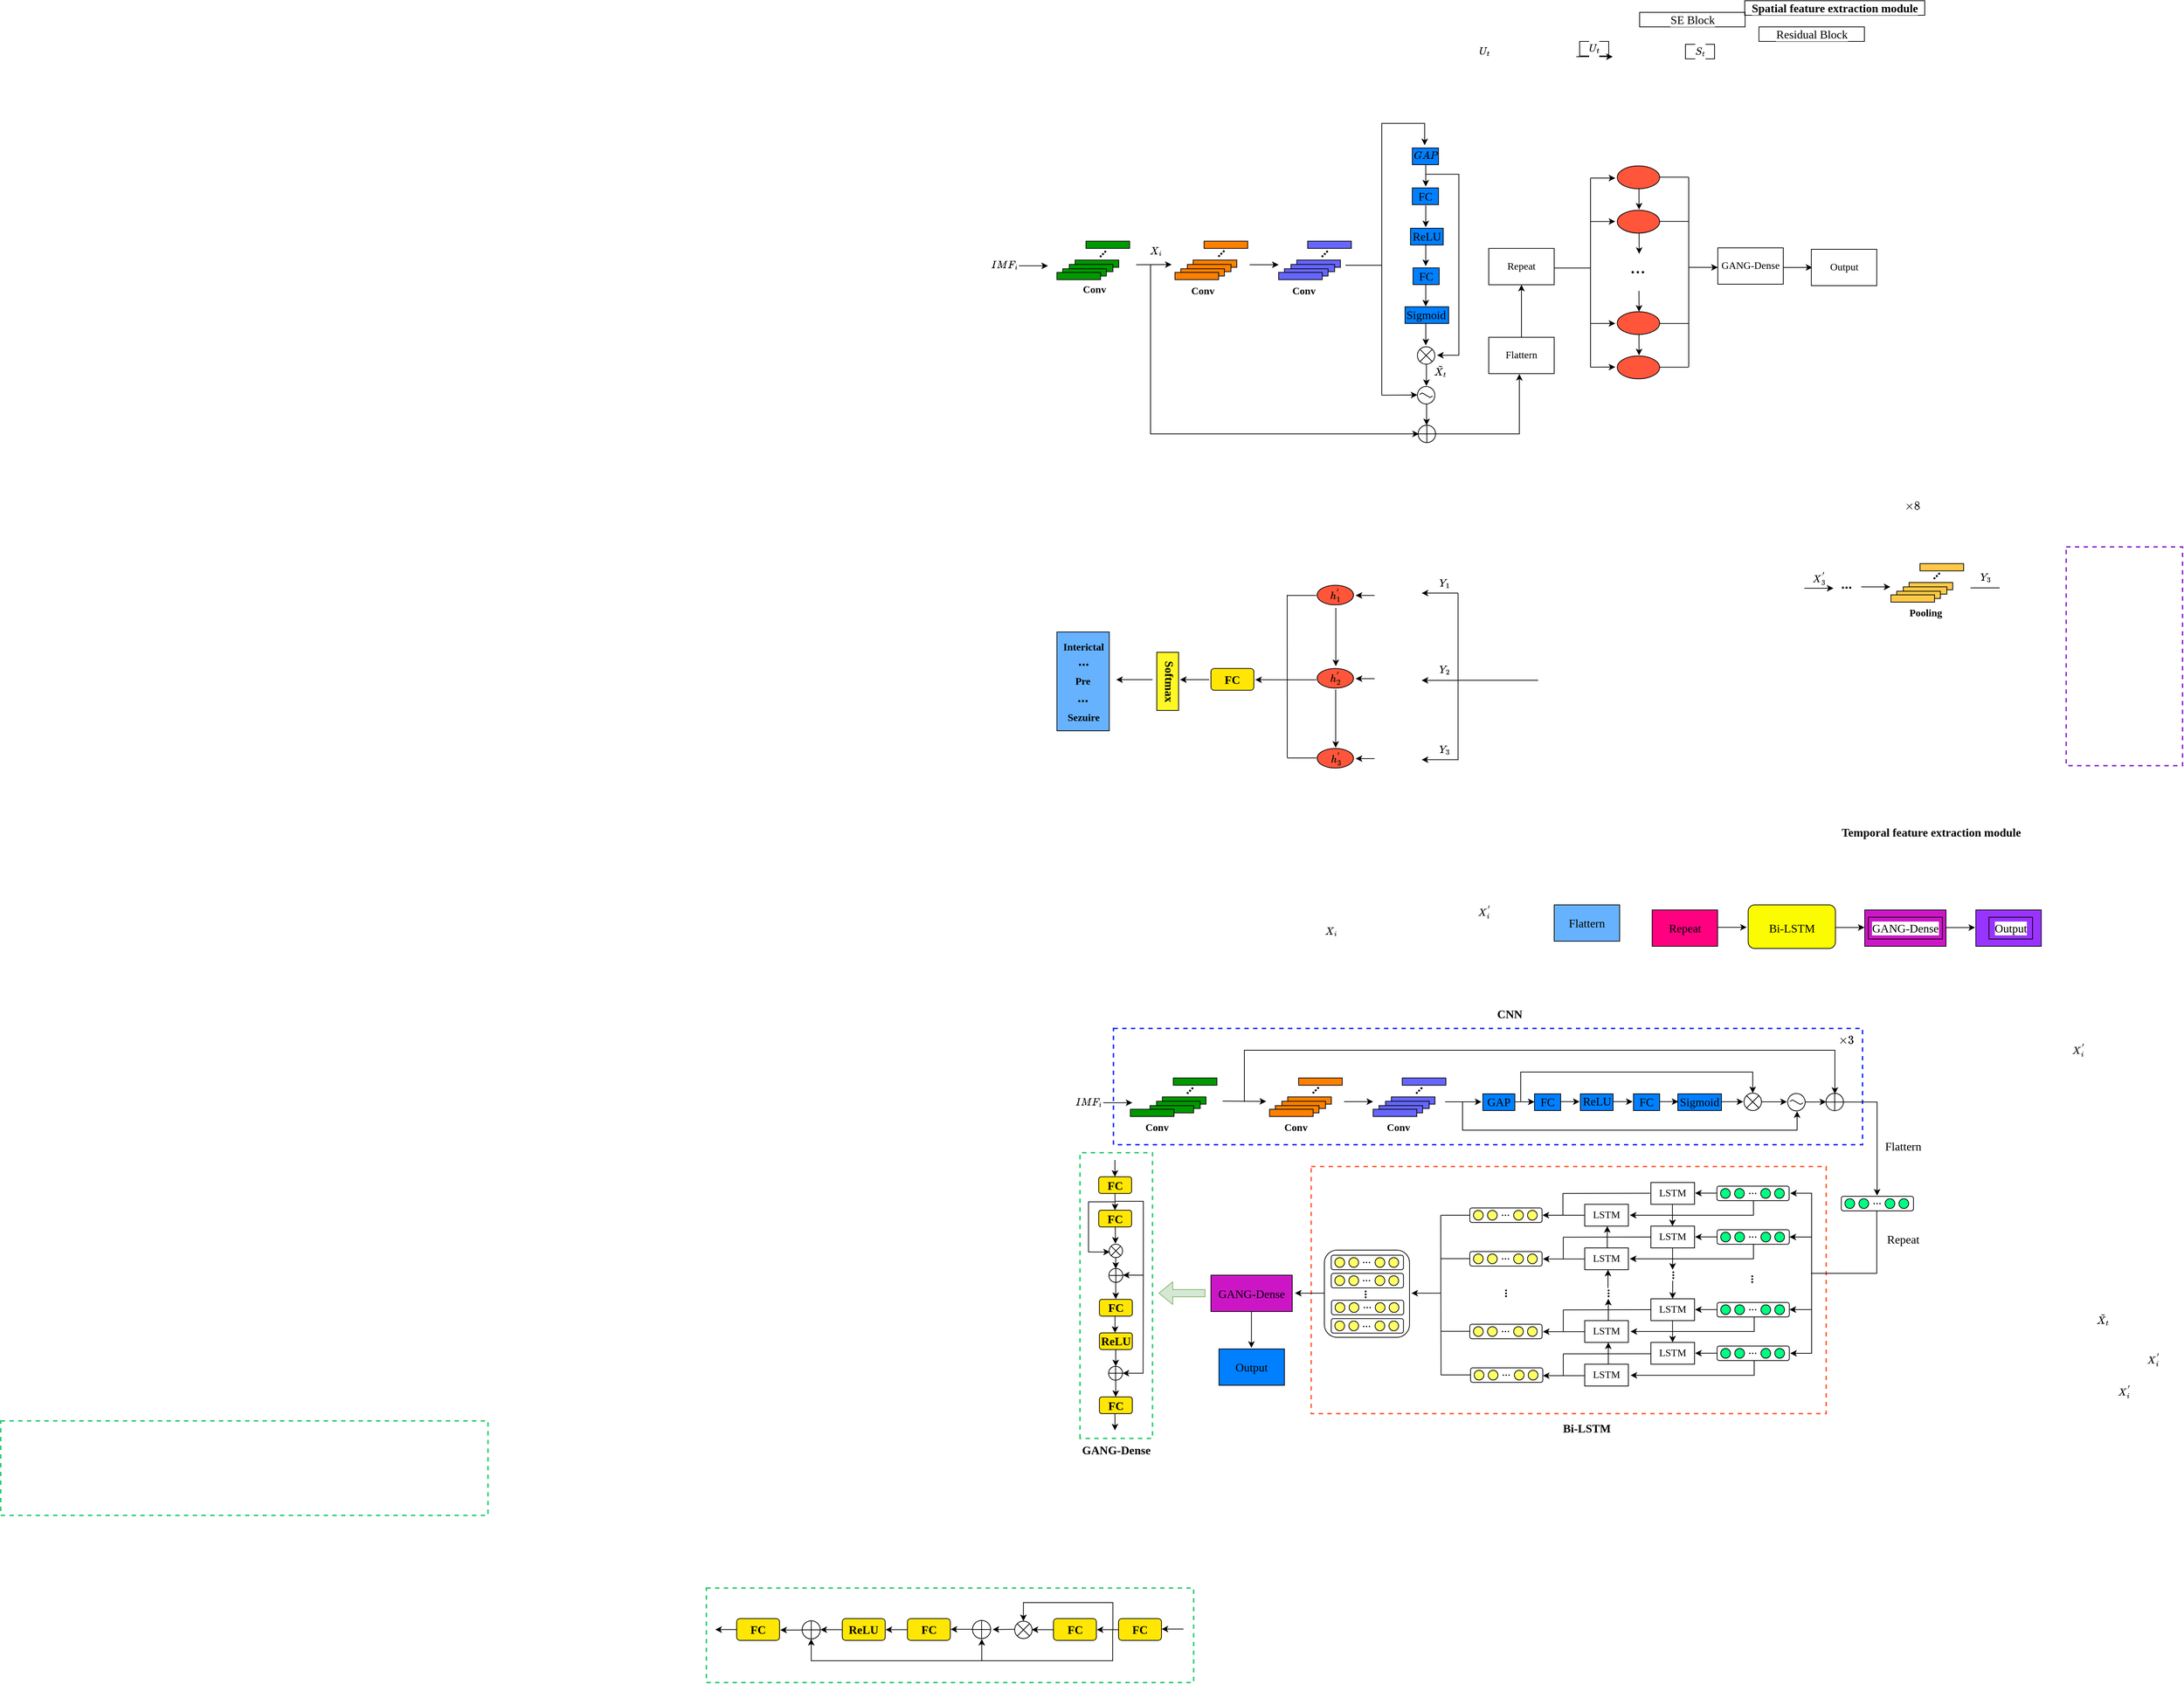 <mxfile version="15.6.5" type="github" pages="2">
  <diagram id="LLoMH420dzRqV7edksjr" name="Page-1">
    <mxGraphModel dx="4414" dy="1094" grid="1" gridSize="10" guides="1" tooltips="1" connect="1" arrows="1" fold="1" page="1" pageScale="1" pageWidth="1169" pageHeight="827" math="1" shadow="0">
      <root>
        <mxCell id="0" />
        <mxCell id="1" parent="0" />
        <mxCell id="7nq3bFRQU4ekV5BbCSGI-5" value="" style="points=[[0.25,0,0],[0.5,0,0],[0.75,0,0],[1,0.25,0],[1,0.5,0],[1,0.75,0],[0.75,1,0],[0.5,1,0],[0.25,1,0],[0,0.75,0],[0,0.5,0],[0,0.25,0]];shape=mxgraph.bpmn.task;arcSize=10;taskMarker=abstract;outline=none;symbol=general;bpmnShapeType=subprocess;isLoopSub=0;verticalAlign=top;align=left;spacingLeft=5;fillColor=#FFFFFF;strokeColor=#1930FF;strokeWidth=2;fontColor=default;" parent="1" vertex="1">
          <mxGeometry x="200" y="1580" width="1030" height="160" as="geometry" />
        </mxCell>
        <mxCell id="whlZt20aXCaJRo4EwSUS-34" value="" style="endArrow=classic;html=1;" parent="1" edge="1">
          <mxGeometry x="1008.87" y="1500.8" width="50" height="50" as="geometry">
            <mxPoint x="883.87" y="1680.8" as="sourcePoint" />
            <mxPoint x="913.87" y="1680.8" as="targetPoint" />
          </mxGeometry>
        </mxCell>
        <mxCell id="7nq3bFRQU4ekV5BbCSGI-3" value="" style="points=[[0.25,0,0],[0.5,0,0],[0.75,0,0],[1,0.25,0],[1,0.5,0],[1,0.75,0],[0.75,1,0],[0.5,1,0],[0.25,1,0],[0,0.75,0],[0,0.5,0],[0,0.25,0]];shape=mxgraph.bpmn.task;arcSize=10;taskMarker=abstract;outline=none;symbol=general;bpmnShapeType=subprocess;isLoopSub=0;verticalAlign=top;align=left;spacingLeft=5;strokeColor=#8D2FCC;strokeWidth=2;fillColor=#FFFFFF;fontColor=default;" parent="1" vertex="1">
          <mxGeometry x="1510" y="917.5" width="160" height="301" as="geometry" />
        </mxCell>
        <mxCell id="7nq3bFRQU4ekV5BbCSGI-6" value="" style="points=[[0.25,0,0],[0.5,0,0],[0.75,0,0],[1,0.25,0],[1,0.5,0],[1,0.75,0],[0.75,1,0],[0.5,1,0],[0.25,1,0],[0,0.75,0],[0,0.5,0],[0,0.25,0]];shape=mxgraph.bpmn.task;arcSize=10;taskMarker=abstract;outline=none;symbol=general;bpmnShapeType=subprocess;isLoopSub=0;verticalAlign=top;align=left;spacingLeft=5;strokeColor=#FF6038;strokeWidth=2;fillColor=#FFFFFF;fontColor=default;" parent="1" vertex="1">
          <mxGeometry x="471.87" y="1770" width="708.13" height="340" as="geometry" />
        </mxCell>
        <mxCell id="7nq3bFRQU4ekV5BbCSGI-15" value="" style="ellipse;whiteSpace=wrap;html=1;flipH=1;fillColor=#FF553B;" parent="1" vertex="1">
          <mxGeometry x="480.08" y="970.25" width="50" height="27" as="geometry" />
        </mxCell>
        <mxCell id="7nq3bFRQU4ekV5BbCSGI-16" value="&lt;font face=&quot;Times New Roman&quot; style=&quot;font-size: 14px&quot;&gt;$$h_{1}^{&#39;}$$&lt;/font&gt;" style="text;html=1;strokeColor=none;fillColor=none;align=center;verticalAlign=middle;whiteSpace=wrap;rounded=0;flipH=1;" parent="1" vertex="1">
          <mxGeometry x="485.08" y="974.25" width="40" height="20" as="geometry" />
        </mxCell>
        <mxCell id="7nq3bFRQU4ekV5BbCSGI-17" value="" style="endArrow=classic;html=1;flipH=1;" parent="1" edge="1">
          <mxGeometry width="50" height="50" relative="1" as="geometry">
            <mxPoint x="532.08" y="984.25" as="sourcePoint" />
            <mxPoint x="558.08" y="984.25" as="targetPoint" />
          </mxGeometry>
        </mxCell>
        <mxCell id="7nq3bFRQU4ekV5BbCSGI-18" value="&lt;font face=&quot;Times New Roman&quot; style=&quot;font-size: 16px&quot;&gt;&lt;b&gt;FC&lt;/b&gt;&lt;/font&gt;" style="rounded=1;whiteSpace=wrap;html=1;flipH=1;fillColor=#FFE605;strokeColor=default;fontColor=default;" parent="1" vertex="1">
          <mxGeometry x="334.08" y="1084.75" width="59" height="30" as="geometry" />
        </mxCell>
        <mxCell id="7nq3bFRQU4ekV5BbCSGI-19" value="" style="rounded=0;whiteSpace=wrap;html=1;flipH=1;fillColor=#FFF826;" parent="1" vertex="1">
          <mxGeometry x="259.58" y="1062.5" width="30" height="80" as="geometry" />
        </mxCell>
        <mxCell id="7nq3bFRQU4ekV5BbCSGI-27" value="" style="rounded=0;whiteSpace=wrap;html=1;fillColor=#009900;" parent="1" vertex="1">
          <mxGeometry x="147.26" y="522.79" width="60" height="10" as="geometry" />
        </mxCell>
        <mxCell id="7nq3bFRQU4ekV5BbCSGI-28" value="" style="rounded=0;whiteSpace=wrap;html=1;fillColor=#009900;" parent="1" vertex="1">
          <mxGeometry x="139.26" y="528.79" width="60" height="10" as="geometry" />
        </mxCell>
        <mxCell id="7nq3bFRQU4ekV5BbCSGI-29" value="" style="rounded=0;whiteSpace=wrap;html=1;fillColor=#009900;" parent="1" vertex="1">
          <mxGeometry x="130.26" y="534.79" width="60" height="10" as="geometry" />
        </mxCell>
        <mxCell id="7nq3bFRQU4ekV5BbCSGI-30" value="" style="rounded=0;whiteSpace=wrap;html=1;fillColor=#009900;" parent="1" vertex="1">
          <mxGeometry x="122.26" y="539.79" width="60" height="10" as="geometry" />
        </mxCell>
        <mxCell id="7nq3bFRQU4ekV5BbCSGI-31" value="" style="rounded=0;whiteSpace=wrap;html=1;fillColor=#009900;" parent="1" vertex="1">
          <mxGeometry x="162.26" y="496.79" width="60" height="10" as="geometry" />
        </mxCell>
        <mxCell id="7nq3bFRQU4ekV5BbCSGI-32" value="&lt;b&gt;&lt;font style=&quot;font-size: 18px&quot; face=&quot;Times New Roman&quot;&gt;...&lt;/font&gt;&lt;/b&gt;" style="text;html=1;strokeColor=none;fillColor=none;align=center;verticalAlign=middle;whiteSpace=wrap;rounded=0;rotation=-45;" parent="1" vertex="1">
          <mxGeometry x="162.26" y="500.79" width="40" height="20" as="geometry" />
        </mxCell>
        <mxCell id="7nq3bFRQU4ekV5BbCSGI-33" value="" style="rounded=0;whiteSpace=wrap;html=1;fillColor=#FF8000;" parent="1" vertex="1">
          <mxGeometry x="309.6" y="522.79" width="60" height="10" as="geometry" />
        </mxCell>
        <mxCell id="7nq3bFRQU4ekV5BbCSGI-34" value="" style="rounded=0;whiteSpace=wrap;html=1;fillColor=#FF8000;" parent="1" vertex="1">
          <mxGeometry x="301.6" y="528.79" width="60" height="10" as="geometry" />
        </mxCell>
        <mxCell id="7nq3bFRQU4ekV5BbCSGI-35" value="" style="rounded=0;whiteSpace=wrap;html=1;fillColor=#FF8000;" parent="1" vertex="1">
          <mxGeometry x="292.6" y="534.79" width="60" height="10" as="geometry" />
        </mxCell>
        <mxCell id="7nq3bFRQU4ekV5BbCSGI-36" value="" style="rounded=0;whiteSpace=wrap;html=1;fillColor=#FF8000;" parent="1" vertex="1">
          <mxGeometry x="284.6" y="539.79" width="60" height="10" as="geometry" />
        </mxCell>
        <mxCell id="7nq3bFRQU4ekV5BbCSGI-37" value="" style="rounded=0;whiteSpace=wrap;html=1;fillColor=#FF8000;" parent="1" vertex="1">
          <mxGeometry x="324.6" y="496.79" width="60" height="10" as="geometry" />
        </mxCell>
        <mxCell id="7nq3bFRQU4ekV5BbCSGI-38" value="&lt;b&gt;&lt;font style=&quot;font-size: 18px&quot; face=&quot;Times New Roman&quot;&gt;...&lt;/font&gt;&lt;/b&gt;" style="text;html=1;strokeColor=none;fillColor=none;align=center;verticalAlign=middle;whiteSpace=wrap;rounded=0;rotation=-45;" parent="1" vertex="1">
          <mxGeometry x="324.6" y="500.79" width="40" height="20" as="geometry" />
        </mxCell>
        <mxCell id="7nq3bFRQU4ekV5BbCSGI-39" value="" style="rounded=0;whiteSpace=wrap;html=1;fillColor=#6666FF;" parent="1" vertex="1">
          <mxGeometry x="452.1" y="522.79" width="60" height="10" as="geometry" />
        </mxCell>
        <mxCell id="7nq3bFRQU4ekV5BbCSGI-40" value="" style="rounded=0;whiteSpace=wrap;html=1;fillColor=#6666FF;" parent="1" vertex="1">
          <mxGeometry x="444.1" y="528.79" width="60" height="10" as="geometry" />
        </mxCell>
        <mxCell id="7nq3bFRQU4ekV5BbCSGI-41" value="" style="rounded=0;whiteSpace=wrap;html=1;fillColor=#6666FF;" parent="1" vertex="1">
          <mxGeometry x="435.1" y="534.79" width="60" height="10" as="geometry" />
        </mxCell>
        <mxCell id="7nq3bFRQU4ekV5BbCSGI-42" value="" style="rounded=0;whiteSpace=wrap;html=1;fillColor=#6666FF;" parent="1" vertex="1">
          <mxGeometry x="427.1" y="539.79" width="60" height="10" as="geometry" />
        </mxCell>
        <mxCell id="7nq3bFRQU4ekV5BbCSGI-43" value="" style="rounded=0;whiteSpace=wrap;html=1;fillColor=#6666FF;" parent="1" vertex="1">
          <mxGeometry x="467.1" y="496.79" width="60" height="10" as="geometry" />
        </mxCell>
        <mxCell id="7nq3bFRQU4ekV5BbCSGI-44" value="&lt;b&gt;&lt;font style=&quot;font-size: 18px&quot; face=&quot;Times New Roman&quot;&gt;...&lt;/font&gt;&lt;/b&gt;" style="text;html=1;strokeColor=none;fillColor=none;align=center;verticalAlign=middle;whiteSpace=wrap;rounded=0;rotation=-45;" parent="1" vertex="1">
          <mxGeometry x="467.1" y="500.79" width="40" height="20" as="geometry" />
        </mxCell>
        <mxCell id="7nq3bFRQU4ekV5BbCSGI-45" value="" style="endArrow=classic;html=1;strokeColor=default;labelBackgroundColor=default;fontColor=default;" parent="1" edge="1">
          <mxGeometry width="50" height="50" relative="1" as="geometry">
            <mxPoint x="231.26" y="529.29" as="sourcePoint" />
            <mxPoint x="280" y="529" as="targetPoint" />
          </mxGeometry>
        </mxCell>
        <mxCell id="7nq3bFRQU4ekV5BbCSGI-48" value="" style="ellipse;whiteSpace=wrap;html=1;flipH=1;fillColor=#FF553B;" parent="1" vertex="1">
          <mxGeometry x="480.08" y="1084.75" width="50" height="27" as="geometry" />
        </mxCell>
        <mxCell id="7nq3bFRQU4ekV5BbCSGI-49" value="" style="endArrow=classic;html=1;flipH=1;" parent="1" edge="1">
          <mxGeometry width="50" height="50" relative="1" as="geometry">
            <mxPoint x="532.08" y="1098.75" as="sourcePoint" />
            <mxPoint x="558.08" y="1098.75" as="targetPoint" />
          </mxGeometry>
        </mxCell>
        <mxCell id="7nq3bFRQU4ekV5BbCSGI-70" value="" style="ellipse;whiteSpace=wrap;html=1;flipH=1;fillColor=#FF553B;" parent="1" vertex="1">
          <mxGeometry x="480.08" y="1194.75" width="50" height="27" as="geometry" />
        </mxCell>
        <mxCell id="7nq3bFRQU4ekV5BbCSGI-71" value="&lt;font face=&quot;Times New Roman&quot; style=&quot;font-size: 14px&quot;&gt;$$h_{3}^{&#39;}$$&lt;/font&gt;" style="text;html=1;strokeColor=none;fillColor=none;align=center;verticalAlign=middle;whiteSpace=wrap;rounded=0;flipH=1;" parent="1" vertex="1">
          <mxGeometry x="485.76" y="1198.5" width="40" height="20" as="geometry" />
        </mxCell>
        <mxCell id="7nq3bFRQU4ekV5BbCSGI-72" value="" style="endArrow=classic;html=1;flipH=1;" parent="1" edge="1">
          <mxGeometry width="50" height="50" relative="1" as="geometry">
            <mxPoint x="532.08" y="1208.75" as="sourcePoint" />
            <mxPoint x="558.08" y="1208.75" as="targetPoint" />
          </mxGeometry>
        </mxCell>
        <mxCell id="7nq3bFRQU4ekV5BbCSGI-74" value="&lt;font style=&quot;font-size: 18px&quot;&gt;&lt;b&gt;...&lt;/b&gt;&lt;/font&gt;" style="text;html=1;strokeColor=none;fillColor=none;align=center;verticalAlign=middle;whiteSpace=wrap;rounded=0;" parent="1" vertex="1">
          <mxGeometry x="1188.25" y="959.21" width="40" height="20" as="geometry" />
        </mxCell>
        <mxCell id="7nq3bFRQU4ekV5BbCSGI-75" value="" style="rounded=0;whiteSpace=wrap;html=1;flipH=1;fillColor=#FFC847;" parent="1" vertex="1">
          <mxGeometry x="1294" y="966.46" width="60" height="10" as="geometry" />
        </mxCell>
        <mxCell id="7nq3bFRQU4ekV5BbCSGI-76" value="" style="rounded=0;whiteSpace=wrap;html=1;flipH=1;fillColor=#FFC847;" parent="1" vertex="1">
          <mxGeometry x="1286" y="972.46" width="60" height="10" as="geometry" />
        </mxCell>
        <mxCell id="7nq3bFRQU4ekV5BbCSGI-77" value="" style="rounded=0;whiteSpace=wrap;html=1;flipH=1;fillColor=#FFC847;" parent="1" vertex="1">
          <mxGeometry x="1277" y="978.46" width="60" height="10" as="geometry" />
        </mxCell>
        <mxCell id="7nq3bFRQU4ekV5BbCSGI-78" value="" style="rounded=0;whiteSpace=wrap;html=1;flipH=1;fillColor=#FFC847;" parent="1" vertex="1">
          <mxGeometry x="1269" y="983.46" width="60" height="10" as="geometry" />
        </mxCell>
        <mxCell id="7nq3bFRQU4ekV5BbCSGI-79" value="" style="rounded=0;whiteSpace=wrap;html=1;flipH=1;fillColor=#FFC847;" parent="1" vertex="1">
          <mxGeometry x="1309" y="940.46" width="60" height="10" as="geometry" />
        </mxCell>
        <mxCell id="7nq3bFRQU4ekV5BbCSGI-80" value="&lt;b&gt;&lt;font style=&quot;font-size: 18px&quot; face=&quot;Times New Roman&quot;&gt;...&lt;/font&gt;&lt;/b&gt;" style="text;html=1;strokeColor=none;fillColor=none;align=center;verticalAlign=middle;whiteSpace=wrap;rounded=0;rotation=-45;flipH=1;" parent="1" vertex="1">
          <mxGeometry x="1309" y="944.46" width="40" height="20" as="geometry" />
        </mxCell>
        <mxCell id="7nq3bFRQU4ekV5BbCSGI-81" value="" style="endArrow=classic;html=1;flipH=1;" parent="1" edge="1">
          <mxGeometry width="50" height="50" relative="1" as="geometry">
            <mxPoint x="290.58" y="1100.16" as="sourcePoint" />
            <mxPoint x="330.58" y="1100.16" as="targetPoint" />
          </mxGeometry>
        </mxCell>
        <mxCell id="7nq3bFRQU4ekV5BbCSGI-82" value="" style="line;strokeWidth=1;html=1;flipH=1;" parent="1" vertex="1">
          <mxGeometry x="439.08" y="1205.42" width="40" height="5" as="geometry" />
        </mxCell>
        <mxCell id="7nq3bFRQU4ekV5BbCSGI-83" value="" style="line;strokeWidth=1;html=1;flipH=1;" parent="1" vertex="1">
          <mxGeometry x="439.08" y="981.75" width="40" height="5" as="geometry" />
        </mxCell>
        <mxCell id="7nq3bFRQU4ekV5BbCSGI-84" value="&lt;font style=&quot;font-size: 16px&quot; face=&quot;Times New Roman&quot;&gt;&lt;b&gt;Softmax&lt;/b&gt;&lt;/font&gt;" style="text;html=1;strokeColor=none;fillColor=none;align=center;verticalAlign=middle;whiteSpace=wrap;rounded=0;rotation=90;flipH=1;" parent="1" vertex="1">
          <mxGeometry x="257.58" y="1092.5" width="40" height="20" as="geometry" />
        </mxCell>
        <mxCell id="7nq3bFRQU4ekV5BbCSGI-86" value="" style="endArrow=classic;html=1;flipH=1;" parent="1" edge="1">
          <mxGeometry width="50" height="50" relative="1" as="geometry">
            <mxPoint x="504.58" y="1113.75" as="sourcePoint" />
            <mxPoint x="504.58" y="1193.75" as="targetPoint" />
          </mxGeometry>
        </mxCell>
        <mxCell id="7nq3bFRQU4ekV5BbCSGI-87" value="" style="endArrow=classic;html=1;flipH=1;strokeColor=default;fontColor=default;labelBackgroundColor=default;exitX=0.5;exitY=1;exitDx=0;exitDy=0;" parent="1" source="7nq3bFRQU4ekV5BbCSGI-251" edge="1">
          <mxGeometry width="50" height="50" relative="1" as="geometry">
            <mxPoint x="921.37" y="529.06" as="sourcePoint" />
            <mxPoint x="921.74" y="514.27" as="targetPoint" />
          </mxGeometry>
        </mxCell>
        <mxCell id="7nq3bFRQU4ekV5BbCSGI-88" value="" style="endArrow=none;html=1;" parent="1" edge="1">
          <mxGeometry width="50" height="50" relative="1" as="geometry">
            <mxPoint x="438.99" y="1207.5" as="sourcePoint" />
            <mxPoint x="438.9" y="983.5" as="targetPoint" />
          </mxGeometry>
        </mxCell>
        <mxCell id="7nq3bFRQU4ekV5BbCSGI-90" value="" style="endArrow=none;html=1;" parent="1" edge="1">
          <mxGeometry width="50" height="50" relative="1" as="geometry">
            <mxPoint x="1378.5" y="973.92" as="sourcePoint" />
            <mxPoint x="1418.5" y="973.92" as="targetPoint" />
          </mxGeometry>
        </mxCell>
        <mxCell id="7nq3bFRQU4ekV5BbCSGI-91" value="" style="endArrow=none;html=1;" parent="1" edge="1">
          <mxGeometry width="50" height="50" relative="1" as="geometry">
            <mxPoint x="674.01" y="1100.95" as="sourcePoint" />
            <mxPoint x="784.01" y="1100.95" as="targetPoint" />
          </mxGeometry>
        </mxCell>
        <mxCell id="7nq3bFRQU4ekV5BbCSGI-92" value="" style="endArrow=none;html=1;" parent="1" edge="1">
          <mxGeometry width="50" height="50" relative="1" as="geometry">
            <mxPoint x="673.83" y="1211.04" as="sourcePoint" />
            <mxPoint x="673.83" y="981.04" as="targetPoint" />
          </mxGeometry>
        </mxCell>
        <mxCell id="7nq3bFRQU4ekV5BbCSGI-93" value="" style="endArrow=classic;html=1;" parent="1" edge="1">
          <mxGeometry width="50" height="50" relative="1" as="geometry">
            <mxPoint x="673.83" y="981.04" as="sourcePoint" />
            <mxPoint x="623.83" y="981.04" as="targetPoint" />
          </mxGeometry>
        </mxCell>
        <mxCell id="7nq3bFRQU4ekV5BbCSGI-94" value="" style="endArrow=classic;html=1;" parent="1" edge="1">
          <mxGeometry width="50" height="50" relative="1" as="geometry">
            <mxPoint x="673.83" y="1101.11" as="sourcePoint" />
            <mxPoint x="623.83" y="1101.11" as="targetPoint" />
          </mxGeometry>
        </mxCell>
        <mxCell id="7nq3bFRQU4ekV5BbCSGI-95" value="" style="endArrow=classic;html=1;" parent="1" edge="1">
          <mxGeometry width="50" height="50" relative="1" as="geometry">
            <mxPoint x="673.83" y="1210.28" as="sourcePoint" />
            <mxPoint x="623.83" y="1210.28" as="targetPoint" />
          </mxGeometry>
        </mxCell>
        <mxCell id="7nq3bFRQU4ekV5BbCSGI-96" value="" style="endArrow=classic;html=1;strokeColor=default;labelBackgroundColor=default;fontColor=default;" parent="1" edge="1">
          <mxGeometry width="50" height="50" relative="1" as="geometry">
            <mxPoint x="387.1" y="529.29" as="sourcePoint" />
            <mxPoint x="427.1" y="529.29" as="targetPoint" />
          </mxGeometry>
        </mxCell>
        <mxCell id="7nq3bFRQU4ekV5BbCSGI-100" value="" style="rounded=0;whiteSpace=wrap;html=1;fillColor=#007FFF;" parent="1" vertex="1">
          <mxGeometry x="610.92" y="368.58" width="36" height="23" as="geometry" />
        </mxCell>
        <mxCell id="7nq3bFRQU4ekV5BbCSGI-101" value="&lt;font face=&quot;Times New Roman&quot; style=&quot;font-size: 14px&quot;&gt;$$GAP$$&lt;/font&gt;" style="text;html=1;strokeColor=none;fillColor=none;align=center;verticalAlign=middle;whiteSpace=wrap;rounded=0;" parent="1" vertex="1">
          <mxGeometry x="609.92" y="368.58" width="40" height="20" as="geometry" />
        </mxCell>
        <mxCell id="7nq3bFRQU4ekV5BbCSGI-102" value="" style="rounded=0;whiteSpace=wrap;html=1;fillColor=#007FFF;" parent="1" vertex="1">
          <mxGeometry x="610.92" y="423.58" width="36" height="23" as="geometry" />
        </mxCell>
        <mxCell id="7nq3bFRQU4ekV5BbCSGI-103" value="&lt;font face=&quot;Times New Roman&quot; style=&quot;font-size: 16px&quot;&gt;FC&lt;/font&gt;" style="text;html=1;strokeColor=none;fillColor=none;align=center;verticalAlign=middle;whiteSpace=wrap;rounded=0;fontSize=16;" parent="1" vertex="1">
          <mxGeometry x="608.92" y="424.58" width="40" height="20" as="geometry" />
        </mxCell>
        <mxCell id="7nq3bFRQU4ekV5BbCSGI-104" value="" style="rounded=0;whiteSpace=wrap;html=1;fillColor=#007FFF;" parent="1" vertex="1">
          <mxGeometry x="608.42" y="479.08" width="45" height="23" as="geometry" />
        </mxCell>
        <mxCell id="7nq3bFRQU4ekV5BbCSGI-105" value="&lt;font face=&quot;Times New Roman&quot; style=&quot;font-size: 16px&quot;&gt;ReLU&lt;/font&gt;" style="text;html=1;strokeColor=none;fillColor=none;align=center;verticalAlign=middle;whiteSpace=wrap;rounded=0;fontSize=16;" parent="1" vertex="1">
          <mxGeometry x="611.08" y="480.08" width="40" height="20" as="geometry" />
        </mxCell>
        <mxCell id="7nq3bFRQU4ekV5BbCSGI-106" value="" style="rounded=0;whiteSpace=wrap;html=1;fillColor=#007FFF;" parent="1" vertex="1">
          <mxGeometry x="611.92" y="533.58" width="36" height="23" as="geometry" />
        </mxCell>
        <mxCell id="7nq3bFRQU4ekV5BbCSGI-107" value="&lt;font face=&quot;Times New Roman&quot; style=&quot;font-size: 16px&quot;&gt;FC&lt;/font&gt;" style="text;html=1;strokeColor=none;fillColor=none;align=center;verticalAlign=middle;whiteSpace=wrap;rounded=0;fontSize=16;" parent="1" vertex="1">
          <mxGeometry x="609.74" y="534.58" width="40" height="20" as="geometry" />
        </mxCell>
        <mxCell id="7nq3bFRQU4ekV5BbCSGI-111" value="" style="endArrow=classic;html=1;" parent="1" edge="1">
          <mxGeometry width="50" height="50" relative="1" as="geometry">
            <mxPoint x="629.42" y="391.58" as="sourcePoint" />
            <mxPoint x="629.42" y="421.58" as="targetPoint" />
          </mxGeometry>
        </mxCell>
        <mxCell id="7nq3bFRQU4ekV5BbCSGI-112" value="" style="endArrow=classic;html=1;" parent="1" edge="1">
          <mxGeometry width="50" height="50" relative="1" as="geometry">
            <mxPoint x="629.42" y="501.08" as="sourcePoint" />
            <mxPoint x="629.42" y="531.08" as="targetPoint" />
          </mxGeometry>
        </mxCell>
        <mxCell id="7nq3bFRQU4ekV5BbCSGI-113" value="" style="endArrow=classic;html=1;" parent="1" edge="1">
          <mxGeometry width="50" height="50" relative="1" as="geometry">
            <mxPoint x="629.42" y="556.58" as="sourcePoint" />
            <mxPoint x="629.42" y="586.58" as="targetPoint" />
          </mxGeometry>
        </mxCell>
        <mxCell id="7nq3bFRQU4ekV5BbCSGI-116" value="" style="endArrow=classic;html=1;strokeColor=default;labelBackgroundColor=default;fontColor=default;" parent="1" edge="1">
          <mxGeometry width="50" height="50" relative="1" as="geometry">
            <mxPoint x="836.5" y="243.0" as="sourcePoint" />
            <mxPoint x="886.5" y="243.0" as="targetPoint" />
          </mxGeometry>
        </mxCell>
        <mxCell id="7nq3bFRQU4ekV5BbCSGI-117" value="" style="rounded=0;whiteSpace=wrap;html=1;fillColor=#007FFF;" parent="1" vertex="1">
          <mxGeometry x="600.92" y="587.08" width="60" height="23" as="geometry" />
        </mxCell>
        <mxCell id="7nq3bFRQU4ekV5BbCSGI-118" value="" style="endArrow=classic;html=1;" parent="1" edge="1">
          <mxGeometry width="50" height="50" relative="1" as="geometry">
            <mxPoint x="629.45" y="610.08" as="sourcePoint" />
            <mxPoint x="629.45" y="640.08" as="targetPoint" />
          </mxGeometry>
        </mxCell>
        <mxCell id="7nq3bFRQU4ekV5BbCSGI-122" value="&lt;font face=&quot;Times New Roman&quot; style=&quot;font-size: 16px&quot;&gt;Sigmoid&lt;/font&gt;" style="text;html=1;strokeColor=none;fillColor=none;align=center;verticalAlign=middle;whiteSpace=wrap;rounded=0;fontSize=16;" parent="1" vertex="1">
          <mxGeometry x="610.42" y="588.08" width="40" height="20" as="geometry" />
        </mxCell>
        <mxCell id="7nq3bFRQU4ekV5BbCSGI-124" value="" style="endArrow=classic;html=1;" parent="1" edge="1">
          <mxGeometry width="50" height="50" relative="1" as="geometry">
            <mxPoint x="630.33" y="666.08" as="sourcePoint" />
            <mxPoint x="630.33" y="696.08" as="targetPoint" />
          </mxGeometry>
        </mxCell>
        <mxCell id="7nq3bFRQU4ekV5BbCSGI-129" value="" style="endArrow=classic;html=1;" parent="1" edge="1">
          <mxGeometry width="50" height="50" relative="1" as="geometry">
            <mxPoint x="1150" y="974.37" as="sourcePoint" />
            <mxPoint x="1190" y="974.37" as="targetPoint" />
          </mxGeometry>
        </mxCell>
        <mxCell id="7nq3bFRQU4ekV5BbCSGI-132" value="" style="endArrow=classic;html=1;" parent="1" edge="1">
          <mxGeometry width="50" height="50" relative="1" as="geometry">
            <mxPoint x="253.76" y="1100.16" as="sourcePoint" />
            <mxPoint x="203.76" y="1100.16" as="targetPoint" />
          </mxGeometry>
        </mxCell>
        <mxCell id="7nq3bFRQU4ekV5BbCSGI-133" value="" style="rounded=0;whiteSpace=wrap;html=1;fillColor=#66B2FF;" parent="1" vertex="1">
          <mxGeometry x="122.26" y="1034.5" width="72" height="136" as="geometry" />
        </mxCell>
        <mxCell id="7nq3bFRQU4ekV5BbCSGI-134" value="&lt;font face=&quot;Times New Roman&quot; style=&quot;font-size: 14px&quot;&gt;&lt;b&gt;Interictal&lt;/b&gt;&lt;/font&gt;" style="text;html=1;strokeColor=none;fillColor=none;align=center;verticalAlign=middle;whiteSpace=wrap;rounded=0;" parent="1" vertex="1">
          <mxGeometry x="138.76" y="1046" width="40" height="20" as="geometry" />
        </mxCell>
        <mxCell id="7nq3bFRQU4ekV5BbCSGI-135" value="&lt;font face=&quot;Times New Roman&quot; style=&quot;font-size: 14px&quot;&gt;&lt;b&gt;Sezuire&lt;/b&gt;&lt;/font&gt;" style="text;html=1;strokeColor=none;fillColor=none;align=center;verticalAlign=middle;whiteSpace=wrap;rounded=0;" parent="1" vertex="1">
          <mxGeometry x="138.76" y="1142.5" width="40" height="20" as="geometry" />
        </mxCell>
        <mxCell id="7nq3bFRQU4ekV5BbCSGI-136" value="&lt;font face=&quot;Times New Roman&quot; style=&quot;font-size: 14px&quot;&gt;&lt;b&gt;Pre&lt;/b&gt;&lt;/font&gt;" style="text;html=1;strokeColor=none;fillColor=none;align=center;verticalAlign=middle;whiteSpace=wrap;rounded=0;" parent="1" vertex="1">
          <mxGeometry x="138.26" y="1092.5" width="40" height="20" as="geometry" />
        </mxCell>
        <mxCell id="7nq3bFRQU4ekV5BbCSGI-137" value="&lt;font style=&quot;font-size: 18px&quot;&gt;&lt;b&gt;...&lt;/b&gt;&lt;/font&gt;" style="text;html=1;strokeColor=none;fillColor=none;align=center;verticalAlign=middle;whiteSpace=wrap;rounded=0;" parent="1" vertex="1">
          <mxGeometry x="138.76" y="1065" width="40" height="20" as="geometry" />
        </mxCell>
        <mxCell id="7nq3bFRQU4ekV5BbCSGI-138" value="&lt;font style=&quot;font-size: 18px&quot;&gt;&lt;b&gt;...&lt;/b&gt;&lt;/font&gt;" style="text;html=1;strokeColor=none;fillColor=none;align=center;verticalAlign=middle;whiteSpace=wrap;rounded=0;" parent="1" vertex="1">
          <mxGeometry x="138.26" y="1114.5" width="40" height="20" as="geometry" />
        </mxCell>
        <mxCell id="7nq3bFRQU4ekV5BbCSGI-143" value="&lt;font face=&quot;Times New Roman&quot; style=&quot;font-size: 14px&quot;&gt;$$h_{2}^{&#39;}$$&lt;/font&gt;" style="text;html=1;strokeColor=none;fillColor=none;align=center;verticalAlign=middle;whiteSpace=wrap;rounded=0;flipH=1;" parent="1" vertex="1">
          <mxGeometry x="484.76" y="1088.25" width="40" height="20" as="geometry" />
        </mxCell>
        <mxCell id="7nq3bFRQU4ekV5BbCSGI-150" value="&lt;b&gt;&lt;font style=&quot;font-size: 14px&quot; face=&quot;Times New Roman&quot;&gt;Conv&lt;/font&gt;&lt;/b&gt;" style="text;html=1;strokeColor=none;fillColor=none;align=center;verticalAlign=middle;whiteSpace=wrap;rounded=0;" parent="1" vertex="1">
          <mxGeometry x="153.6" y="554.48" width="40" height="20" as="geometry" />
        </mxCell>
        <mxCell id="7nq3bFRQU4ekV5BbCSGI-152" value="" style="endArrow=classic;html=1;flipH=1;" parent="1" edge="1">
          <mxGeometry width="50" height="50" relative="1" as="geometry">
            <mxPoint x="504.76" y="1001.5" as="sourcePoint" />
            <mxPoint x="504.76" y="1081.5" as="targetPoint" />
          </mxGeometry>
        </mxCell>
        <mxCell id="7nq3bFRQU4ekV5BbCSGI-153" value="&lt;b&gt;&lt;font face=&quot;Times New Roman&quot; style=&quot;font-size: 14px&quot;&gt;Conv&lt;/font&gt;&lt;/b&gt;" style="text;html=1;strokeColor=none;fillColor=none;align=center;verticalAlign=middle;whiteSpace=wrap;rounded=0;" parent="1" vertex="1">
          <mxGeometry x="303.1" y="556.04" width="40" height="20" as="geometry" />
        </mxCell>
        <mxCell id="7nq3bFRQU4ekV5BbCSGI-154" value="&lt;b&gt;&lt;font style=&quot;font-size: 14px&quot; face=&quot;Times New Roman&quot;&gt;Conv&lt;/font&gt;&lt;/b&gt;" style="text;html=1;strokeColor=none;fillColor=none;align=center;verticalAlign=middle;whiteSpace=wrap;rounded=0;" parent="1" vertex="1">
          <mxGeometry x="442.1" y="555.79" width="40" height="20" as="geometry" />
        </mxCell>
        <mxCell id="7nq3bFRQU4ekV5BbCSGI-157" value="&lt;b&gt;&lt;font face=&quot;Times New Roman&quot; style=&quot;font-size: 14px&quot;&gt;Pooling&lt;/font&gt;&lt;/b&gt;" style="text;html=1;strokeColor=none;fillColor=none;align=center;verticalAlign=middle;whiteSpace=wrap;rounded=0;" parent="1" vertex="1">
          <mxGeometry x="1296.68" y="998.96" width="40" height="20" as="geometry" />
        </mxCell>
        <mxCell id="7nq3bFRQU4ekV5BbCSGI-158" value="&lt;font face=&quot;Times New Roman&quot; style=&quot;font-size: 14px&quot;&gt;$$U_{t}$$&lt;/font&gt;" style="text;html=1;strokeColor=default;fillColor=none;align=center;verticalAlign=middle;whiteSpace=wrap;rounded=0;labelBackgroundColor=default;fontColor=default;" parent="1" vertex="1">
          <mxGeometry x="841" y="222.0" width="40" height="20" as="geometry" />
        </mxCell>
        <mxCell id="7nq3bFRQU4ekV5BbCSGI-159" value="&lt;font face=&quot;Times New Roman&quot; style=&quot;font-size: 14px&quot;&gt;$$S_t$$&lt;/font&gt;" style="text;html=1;strokeColor=default;fillColor=none;align=center;verticalAlign=middle;whiteSpace=wrap;rounded=0;fontColor=default;labelBackgroundColor=default;" parent="1" vertex="1">
          <mxGeometry x="986.5" y="226.0" width="40" height="20" as="geometry" />
        </mxCell>
        <mxCell id="7nq3bFRQU4ekV5BbCSGI-162" value="&lt;font face=&quot;Times New Roman&quot; style=&quot;font-size: 14px&quot;&gt;$$X_i$$&lt;/font&gt;" style="text;html=1;strokeColor=none;fillColor=none;align=center;verticalAlign=middle;whiteSpace=wrap;rounded=0;" parent="1" vertex="1">
          <mxGeometry x="238.26" y="500.79" width="40" height="20" as="geometry" />
        </mxCell>
        <mxCell id="7nq3bFRQU4ekV5BbCSGI-164" value="&lt;font face=&quot;Times New Roman&quot; style=&quot;font-size: 14px&quot;&gt;$$\tilde{X_t}$$&lt;/font&gt;" style="text;html=1;strokeColor=none;fillColor=none;align=center;verticalAlign=middle;whiteSpace=wrap;rounded=0;" parent="1" vertex="1">
          <mxGeometry x="628.74" y="666.08" width="40" height="20" as="geometry" />
        </mxCell>
        <mxCell id="7nq3bFRQU4ekV5BbCSGI-167" value="&lt;span style=&quot;font-family: &amp;#34;times new roman&amp;#34; ; font-size: 14px&quot;&gt;$$X_{3}^{&#39;}$$&lt;/span&gt;" style="text;html=1;strokeColor=none;fillColor=none;align=center;verticalAlign=middle;whiteSpace=wrap;rounded=0;" parent="1" vertex="1">
          <mxGeometry x="1150" y="950.96" width="40" height="20" as="geometry" />
        </mxCell>
        <mxCell id="7nq3bFRQU4ekV5BbCSGI-168" value="" style="endArrow=classic;html=1;" parent="1" edge="1">
          <mxGeometry width="50" height="50" relative="1" as="geometry">
            <mxPoint x="629.42" y="447.58" as="sourcePoint" />
            <mxPoint x="629.42" y="477.58" as="targetPoint" />
          </mxGeometry>
        </mxCell>
        <mxCell id="7nq3bFRQU4ekV5BbCSGI-169" value="&lt;font style=&quot;font-size: 16px&quot; face=&quot;Times New Roman&quot;&gt;Residual Block&lt;/font&gt;" style="text;html=1;strokeColor=default;fillColor=none;align=center;verticalAlign=middle;whiteSpace=wrap;rounded=0;labelBackgroundColor=default;fontColor=default;" parent="1" vertex="1">
          <mxGeometry x="1087.57" y="202.0" width="145" height="20" as="geometry" />
        </mxCell>
        <mxCell id="7nq3bFRQU4ekV5BbCSGI-170" value="&lt;font face=&quot;Times New Roman&quot; style=&quot;font-size: 16px&quot;&gt;$$\times8$$&lt;/font&gt;" style="text;html=1;strokeColor=none;fillColor=none;align=center;verticalAlign=middle;whiteSpace=wrap;rounded=0;" parent="1" vertex="1">
          <mxGeometry x="1279" y="850" width="40" height="20" as="geometry" />
        </mxCell>
        <mxCell id="7nq3bFRQU4ekV5BbCSGI-171" value="&lt;font style=&quot;font-size: 16px&quot; face=&quot;Times New Roman&quot;&gt;SE Block&lt;/font&gt;" style="text;html=1;strokeColor=default;fillColor=none;align=center;verticalAlign=middle;whiteSpace=wrap;rounded=0;labelBackgroundColor=default;fontColor=default;" parent="1" vertex="1">
          <mxGeometry x="923.5" y="182.0" width="145" height="20" as="geometry" />
        </mxCell>
        <mxCell id="7nq3bFRQU4ekV5BbCSGI-172" value="&lt;b&gt;&lt;font face=&quot;Times New Roman&quot; style=&quot;font-size: 16px&quot;&gt;Spatial feature extraction module&lt;/font&gt;&lt;/b&gt;" style="text;html=1;strokeColor=default;fillColor=none;align=center;verticalAlign=middle;whiteSpace=wrap;rounded=0;fontSize=16;labelBackgroundColor=default;fontColor=default;" parent="1" vertex="1">
          <mxGeometry x="1068" y="166.0" width="247.5" height="20" as="geometry" />
        </mxCell>
        <mxCell id="7nq3bFRQU4ekV5BbCSGI-173" value="&lt;b&gt;&lt;font style=&quot;font-size: 16px&quot; face=&quot;Times New Roman&quot;&gt;Temporal feature extraction module&lt;/font&gt;&lt;/b&gt;" style="text;html=1;strokeColor=none;fillColor=none;align=center;verticalAlign=middle;whiteSpace=wrap;rounded=0;" parent="1" vertex="1">
          <mxGeometry x="1198.58" y="1300" width="250.84" height="20" as="geometry" />
        </mxCell>
        <mxCell id="7nq3bFRQU4ekV5BbCSGI-178" value="" style="endArrow=classic;html=1;" parent="1" edge="1">
          <mxGeometry width="50" height="50" relative="1" as="geometry">
            <mxPoint x="1228.25" y="972.46" as="sourcePoint" />
            <mxPoint x="1268.25" y="972.46" as="targetPoint" />
          </mxGeometry>
        </mxCell>
        <mxCell id="7nq3bFRQU4ekV5BbCSGI-181" value="&lt;font face=&quot;Times New Roman&quot; style=&quot;font-size: 14px&quot;&gt;$$Y_3$$&lt;/font&gt;" style="text;html=1;strokeColor=none;fillColor=none;align=center;verticalAlign=middle;whiteSpace=wrap;rounded=0;" parent="1" vertex="1">
          <mxGeometry x="1379" y="949.96" width="40" height="20" as="geometry" />
        </mxCell>
        <mxCell id="7nq3bFRQU4ekV5BbCSGI-182" value="&lt;font face=&quot;Times New Roman&quot; style=&quot;font-size: 14px&quot;&gt;$$Y_3$$&lt;/font&gt;" style="text;html=1;strokeColor=none;fillColor=none;align=center;verticalAlign=middle;whiteSpace=wrap;rounded=0;" parent="1" vertex="1">
          <mxGeometry x="634.92" y="1187.42" width="40" height="20" as="geometry" />
        </mxCell>
        <mxCell id="7nq3bFRQU4ekV5BbCSGI-183" value="&lt;font face=&quot;Times New Roman&quot; style=&quot;font-size: 14px&quot;&gt;$$Y_2$$&lt;/font&gt;" style="text;html=1;strokeColor=none;fillColor=none;align=center;verticalAlign=middle;whiteSpace=wrap;rounded=0;" parent="1" vertex="1">
          <mxGeometry x="634.92" y="1077.25" width="40" height="20" as="geometry" />
        </mxCell>
        <mxCell id="7nq3bFRQU4ekV5BbCSGI-184" value="&lt;font face=&quot;Times New Roman&quot; style=&quot;font-size: 14px&quot;&gt;$$Y_1$$&lt;/font&gt;" style="text;html=1;strokeColor=none;fillColor=none;align=center;verticalAlign=middle;whiteSpace=wrap;rounded=0;" parent="1" vertex="1">
          <mxGeometry x="634.92" y="958.25" width="40" height="20" as="geometry" />
        </mxCell>
        <mxCell id="7nq3bFRQU4ekV5BbCSGI-195" value="" style="endArrow=classic;html=1;" parent="1" edge="1">
          <mxGeometry width="50" height="50" relative="1" as="geometry">
            <mxPoint x="479.08" y="1100.35" as="sourcePoint" />
            <mxPoint x="394.92" y="1100.3" as="targetPoint" />
          </mxGeometry>
        </mxCell>
        <mxCell id="7nq3bFRQU4ekV5BbCSGI-209" value="&lt;font face=&quot;Times New Roman&quot; style=&quot;font-size: 14px&quot;&gt;$$U_{t}$$&lt;/font&gt;" style="text;html=1;strokeColor=none;fillColor=none;align=center;verticalAlign=middle;whiteSpace=wrap;rounded=0;fontColor=default;" parent="1" vertex="1">
          <mxGeometry x="690" y="226.0" width="40" height="20" as="geometry" />
        </mxCell>
        <mxCell id="7nq3bFRQU4ekV5BbCSGI-211" value="&lt;font face=&quot;Times New Roman&quot; style=&quot;font-size: 14px&quot;&gt;$$IMF_i$$&lt;/font&gt;" style="text;html=1;strokeColor=none;fillColor=none;align=center;verticalAlign=middle;whiteSpace=wrap;rounded=0;fontColor=default;" parent="1" vertex="1">
          <mxGeometry x="30" y="519.79" width="40" height="20" as="geometry" />
        </mxCell>
        <mxCell id="7nq3bFRQU4ekV5BbCSGI-216" value="" style="shape=sumEllipse;perimeter=ellipsePerimeter;whiteSpace=wrap;html=1;backgroundOutline=1;fontColor=default;" parent="1" vertex="1">
          <mxGeometry x="617.92" y="642.08" width="24" height="24" as="geometry" />
        </mxCell>
        <mxCell id="7nq3bFRQU4ekV5BbCSGI-217" value="" style="shape=sumEllipse;perimeter=ellipsePerimeter;whiteSpace=wrap;html=1;backgroundOutline=1;fontColor=default;rotation=-45;fillColor=default;strokeColor=default;" parent="1" vertex="1">
          <mxGeometry x="618.92" y="750" width="24" height="24" as="geometry" />
        </mxCell>
        <mxCell id="7nq3bFRQU4ekV5BbCSGI-219" value="" style="edgeStyle=elbowEdgeStyle;elbow=horizontal;endArrow=classic;html=1;rounded=0;fontColor=default;strokeColor=default;labelBackgroundColor=default;" parent="1" edge="1">
          <mxGeometry width="50" height="50" relative="1" as="geometry">
            <mxPoint x="628.92" y="404.79" as="sourcePoint" />
            <mxPoint x="644.92" y="653.79" as="targetPoint" />
            <Array as="points">
              <mxPoint x="674.92" y="534.79" />
            </Array>
          </mxGeometry>
        </mxCell>
        <mxCell id="7nq3bFRQU4ekV5BbCSGI-228" value="" style="group;rotation=65;fontColor=default;" parent="1" vertex="1" connectable="0">
          <mxGeometry x="617.92" y="696.79" width="24" height="24" as="geometry" />
        </mxCell>
        <mxCell id="7nq3bFRQU4ekV5BbCSGI-220" value="" style="ellipse;whiteSpace=wrap;html=1;aspect=fixed;fontColor=default;fillColor=default;strokeColor=default;rotation=65;" parent="7nq3bFRQU4ekV5BbCSGI-228" vertex="1">
          <mxGeometry width="24" height="24" as="geometry" />
        </mxCell>
        <mxCell id="7nq3bFRQU4ekV5BbCSGI-234" value="" style="edgeStyle=isometricEdgeStyle;endArrow=none;html=1;rounded=0;labelBackgroundColor=default;fontColor=default;strokeColor=default;fillColor=default;" parent="7nq3bFRQU4ekV5BbCSGI-228" edge="1">
          <mxGeometry width="50" height="100" relative="1" as="geometry">
            <mxPoint x="3" y="11" as="sourcePoint" />
            <mxPoint x="21" y="13" as="targetPoint" />
            <Array as="points" />
          </mxGeometry>
        </mxCell>
        <mxCell id="7nq3bFRQU4ekV5BbCSGI-238" value="" style="edgeStyle=elbowEdgeStyle;elbow=vertical;endArrow=classic;html=1;rounded=0;labelBackgroundColor=default;fontColor=default;strokeColor=default;fillColor=default;" parent="1" edge="1">
          <mxGeometry width="50" height="50" relative="1" as="geometry">
            <mxPoint x="568.92" y="708.79" as="sourcePoint" />
            <mxPoint x="627.92" y="364.79" as="targetPoint" />
            <Array as="points">
              <mxPoint x="588.92" y="334.79" />
            </Array>
          </mxGeometry>
        </mxCell>
        <mxCell id="7nq3bFRQU4ekV5BbCSGI-239" value="" style="endArrow=classic;html=1;rounded=0;labelBackgroundColor=default;fontColor=default;strokeColor=default;fillColor=default;" parent="1" edge="1">
          <mxGeometry width="50" height="50" relative="1" as="geometry">
            <mxPoint x="568.92" y="708.79" as="sourcePoint" />
            <mxPoint x="617.92" y="708.45" as="targetPoint" />
          </mxGeometry>
        </mxCell>
        <mxCell id="7nq3bFRQU4ekV5BbCSGI-243" value="" style="endArrow=none;html=1;rounded=0;labelBackgroundColor=default;fontColor=default;strokeColor=default;fillColor=default;" parent="1" edge="1">
          <mxGeometry width="50" height="50" relative="1" as="geometry">
            <mxPoint x="519" y="530" as="sourcePoint" />
            <mxPoint x="569" y="530" as="targetPoint" />
          </mxGeometry>
        </mxCell>
        <mxCell id="7nq3bFRQU4ekV5BbCSGI-245" value="" style="endArrow=classic;html=1;rounded=0;labelBackgroundColor=default;fontColor=default;strokeColor=default;fillColor=default;" parent="1" edge="1">
          <mxGeometry width="50" height="50" relative="1" as="geometry">
            <mxPoint x="630.58" y="720.79" as="sourcePoint" />
            <mxPoint x="630.58" y="750" as="targetPoint" />
          </mxGeometry>
        </mxCell>
        <mxCell id="7nq3bFRQU4ekV5BbCSGI-246" value="" style="edgeStyle=segmentEdgeStyle;endArrow=classic;html=1;rounded=0;labelBackgroundColor=default;fontColor=default;strokeColor=default;fillColor=default;" parent="1" edge="1">
          <mxGeometry width="50" height="50" relative="1" as="geometry">
            <mxPoint x="251" y="529" as="sourcePoint" />
            <mxPoint x="620" y="762" as="targetPoint" />
            <Array as="points">
              <mxPoint x="251" y="762" />
            </Array>
          </mxGeometry>
        </mxCell>
        <mxCell id="7nq3bFRQU4ekV5BbCSGI-251" value="" style="ellipse;whiteSpace=wrap;html=1;flipH=1;fillColor=#FF553B;strokeColor=default;fontColor=default;labelBackgroundColor=default;" parent="1" vertex="1">
          <mxGeometry x="892.74" y="454.27" width="58.26" height="31.46" as="geometry" />
        </mxCell>
        <mxCell id="7nq3bFRQU4ekV5BbCSGI-252" value="" style="ellipse;whiteSpace=wrap;html=1;flipH=1;fillColor=#FF553B;strokeColor=default;fontColor=default;labelBackgroundColor=default;" parent="1" vertex="1">
          <mxGeometry x="892.74" y="393.31" width="58.26" height="31.46" as="geometry" />
        </mxCell>
        <mxCell id="7nq3bFRQU4ekV5BbCSGI-253" value="" style="endArrow=classic;html=1;flipH=1;strokeColor=default;fontColor=default;labelBackgroundColor=default;exitX=0.5;exitY=1;exitDx=0;exitDy=0;" parent="1" edge="1">
          <mxGeometry width="50" height="50" relative="1" as="geometry">
            <mxPoint x="921.71" y="424.77" as="sourcePoint" />
            <mxPoint x="921.58" y="453.31" as="targetPoint" />
          </mxGeometry>
        </mxCell>
        <mxCell id="7nq3bFRQU4ekV5BbCSGI-255" value="" style="ellipse;whiteSpace=wrap;html=1;flipH=1;fillColor=#FF553B;strokeColor=default;fontColor=default;labelBackgroundColor=default;" parent="1" vertex="1">
          <mxGeometry x="892.74" y="654.81" width="58.26" height="31.46" as="geometry" />
        </mxCell>
        <mxCell id="7nq3bFRQU4ekV5BbCSGI-256" value="" style="ellipse;whiteSpace=wrap;html=1;flipH=1;fillColor=#FF553B;strokeColor=default;fontColor=default;labelBackgroundColor=default;" parent="1" vertex="1">
          <mxGeometry x="892.74" y="593.85" width="58.26" height="31.46" as="geometry" />
        </mxCell>
        <mxCell id="7nq3bFRQU4ekV5BbCSGI-257" value="" style="endArrow=classic;html=1;flipH=1;strokeColor=default;fontColor=default;labelBackgroundColor=default;exitX=0.5;exitY=1;exitDx=0;exitDy=0;" parent="1" edge="1">
          <mxGeometry width="50" height="50" relative="1" as="geometry">
            <mxPoint x="921.71" y="625.31" as="sourcePoint" />
            <mxPoint x="921.58" y="653.85" as="targetPoint" />
          </mxGeometry>
        </mxCell>
        <mxCell id="7nq3bFRQU4ekV5BbCSGI-258" value="" style="endArrow=classic;html=1;flipH=1;strokeColor=default;fontColor=default;labelBackgroundColor=default;exitX=0.5;exitY=1;exitDx=0;exitDy=0;" parent="1" edge="1">
          <mxGeometry width="50" height="50" relative="1" as="geometry">
            <mxPoint x="921.71" y="565.31" as="sourcePoint" />
            <mxPoint x="921.58" y="593.85" as="targetPoint" />
          </mxGeometry>
        </mxCell>
        <mxCell id="7nq3bFRQU4ekV5BbCSGI-260" value="Flattern" style="rounded=0;whiteSpace=wrap;html=1;labelBackgroundColor=default;fontFamily=Times New Roman;fontSize=14;fontColor=default;strokeColor=default;fillColor=#FFFFFF;" parent="1" vertex="1">
          <mxGeometry x="716" y="629.08" width="90" height="50" as="geometry" />
        </mxCell>
        <mxCell id="7nq3bFRQU4ekV5BbCSGI-264" value="" style="edgeStyle=segmentEdgeStyle;endArrow=classic;html=1;rounded=0;labelBackgroundColor=default;fontFamily=Times New Roman;fontSize=14;fontColor=default;strokeColor=default;fillColor=default;entryX=0.468;entryY=1.01;entryDx=0;entryDy=0;entryPerimeter=0;" parent="1" target="7nq3bFRQU4ekV5BbCSGI-260" edge="1">
          <mxGeometry width="50" height="50" relative="1" as="geometry">
            <mxPoint x="642.92" y="762" as="sourcePoint" />
            <mxPoint x="692.92" y="712" as="targetPoint" />
          </mxGeometry>
        </mxCell>
        <mxCell id="7nq3bFRQU4ekV5BbCSGI-265" value="Repeat" style="rounded=0;whiteSpace=wrap;html=1;labelBackgroundColor=default;fontFamily=Times New Roman;fontSize=14;fontColor=default;strokeColor=default;fillColor=#FFFFFF;" parent="1" vertex="1">
          <mxGeometry x="716" y="506.79" width="90" height="50" as="geometry" />
        </mxCell>
        <mxCell id="7nq3bFRQU4ekV5BbCSGI-266" value="" style="endArrow=classic;html=1;rounded=0;labelBackgroundColor=default;fontFamily=Times New Roman;fontSize=14;fontColor=default;strokeColor=default;fillColor=default;exitX=0.5;exitY=0;exitDx=0;exitDy=0;entryX=0.5;entryY=1;entryDx=0;entryDy=0;" parent="1" source="7nq3bFRQU4ekV5BbCSGI-260" target="7nq3bFRQU4ekV5BbCSGI-265" edge="1">
          <mxGeometry width="50" height="50" relative="1" as="geometry">
            <mxPoint x="760" y="680" as="sourcePoint" />
            <mxPoint x="810" y="630" as="targetPoint" />
          </mxGeometry>
        </mxCell>
        <mxCell id="7nq3bFRQU4ekV5BbCSGI-270" value="" style="endArrow=none;html=1;rounded=0;labelBackgroundColor=default;fontFamily=Times New Roman;fontSize=14;fontColor=default;strokeColor=default;fillColor=default;" parent="1" edge="1">
          <mxGeometry width="50" height="50" relative="1" as="geometry">
            <mxPoint x="806" y="533.7" as="sourcePoint" />
            <mxPoint x="856" y="533.7" as="targetPoint" />
          </mxGeometry>
        </mxCell>
        <mxCell id="7nq3bFRQU4ekV5BbCSGI-271" value="" style="endArrow=none;html=1;rounded=0;labelBackgroundColor=default;fontFamily=Times New Roman;fontSize=14;fontColor=default;strokeColor=default;fillColor=default;" parent="1" edge="1">
          <mxGeometry width="50" height="50" relative="1" as="geometry">
            <mxPoint x="856" y="670" as="sourcePoint" />
            <mxPoint x="856" y="410" as="targetPoint" />
          </mxGeometry>
        </mxCell>
        <mxCell id="7nq3bFRQU4ekV5BbCSGI-272" value="" style="endArrow=classic;html=1;rounded=0;labelBackgroundColor=default;fontFamily=Times New Roman;fontSize=14;fontColor=default;strokeColor=default;fillColor=default;" parent="1" edge="1">
          <mxGeometry width="50" height="50" relative="1" as="geometry">
            <mxPoint x="856" y="410" as="sourcePoint" />
            <mxPoint x="890" y="410" as="targetPoint" />
          </mxGeometry>
        </mxCell>
        <mxCell id="7nq3bFRQU4ekV5BbCSGI-274" value="" style="endArrow=classic;html=1;rounded=0;labelBackgroundColor=default;fontFamily=Times New Roman;fontSize=14;fontColor=default;strokeColor=default;fillColor=default;" parent="1" edge="1">
          <mxGeometry width="50" height="50" relative="1" as="geometry">
            <mxPoint x="856" y="610.08" as="sourcePoint" />
            <mxPoint x="890" y="610" as="targetPoint" />
          </mxGeometry>
        </mxCell>
        <mxCell id="7nq3bFRQU4ekV5BbCSGI-275" value="" style="endArrow=classic;html=1;rounded=0;labelBackgroundColor=default;fontFamily=Times New Roman;fontSize=14;fontColor=default;strokeColor=default;fillColor=default;" parent="1" edge="1">
          <mxGeometry width="50" height="50" relative="1" as="geometry">
            <mxPoint x="855.74" y="670.3" as="sourcePoint" />
            <mxPoint x="890" y="670" as="targetPoint" />
          </mxGeometry>
        </mxCell>
        <mxCell id="7nq3bFRQU4ekV5BbCSGI-276" value="&lt;font style=&quot;font-size: 28px ; line-height: 0.8&quot;&gt;...&lt;/font&gt;" style="text;html=1;strokeColor=none;fillColor=none;align=center;verticalAlign=middle;whiteSpace=wrap;rounded=0;labelBackgroundColor=default;fontFamily=Times New Roman;fontSize=14;fontColor=default;" parent="1" vertex="1">
          <mxGeometry x="891" y="525" width="60" height="16.04" as="geometry" />
        </mxCell>
        <mxCell id="7nq3bFRQU4ekV5BbCSGI-291" value="GANG-Dense" style="rounded=0;whiteSpace=wrap;html=1;labelBackgroundColor=default;fontFamily=Times New Roman;fontSize=14;fontColor=default;strokeColor=default;fillColor=#FFFFFF;" parent="1" vertex="1">
          <mxGeometry x="1031" y="506.04" width="90" height="50" as="geometry" />
        </mxCell>
        <mxCell id="7nq3bFRQU4ekV5BbCSGI-292" value="" style="endArrow=none;html=1;rounded=0;labelBackgroundColor=default;fontFamily=Times New Roman;fontSize=14;fontColor=default;strokeColor=default;fillColor=default;" parent="1" edge="1">
          <mxGeometry width="50" height="50" relative="1" as="geometry">
            <mxPoint x="951" y="408.7" as="sourcePoint" />
            <mxPoint x="991" y="408.7" as="targetPoint" />
          </mxGeometry>
        </mxCell>
        <mxCell id="7nq3bFRQU4ekV5BbCSGI-293" value="" style="endArrow=none;html=1;rounded=0;labelBackgroundColor=default;fontFamily=Times New Roman;fontSize=14;fontColor=default;strokeColor=default;fillColor=default;" parent="1" edge="1">
          <mxGeometry width="50" height="50" relative="1" as="geometry">
            <mxPoint x="951" y="469.66" as="sourcePoint" />
            <mxPoint x="991" y="469.66" as="targetPoint" />
          </mxGeometry>
        </mxCell>
        <mxCell id="7nq3bFRQU4ekV5BbCSGI-294" value="" style="endArrow=none;html=1;rounded=0;labelBackgroundColor=default;fontFamily=Times New Roman;fontSize=14;fontColor=default;strokeColor=default;fillColor=default;" parent="1" edge="1">
          <mxGeometry width="50" height="50" relative="1" as="geometry">
            <mxPoint x="951" y="610.08" as="sourcePoint" />
            <mxPoint x="991" y="610.08" as="targetPoint" />
          </mxGeometry>
        </mxCell>
        <mxCell id="7nq3bFRQU4ekV5BbCSGI-295" value="" style="endArrow=none;html=1;rounded=0;labelBackgroundColor=default;fontFamily=Times New Roman;fontSize=14;fontColor=default;strokeColor=default;fillColor=default;" parent="1" edge="1">
          <mxGeometry width="50" height="50" relative="1" as="geometry">
            <mxPoint x="951" y="670.2" as="sourcePoint" />
            <mxPoint x="991" y="670.2" as="targetPoint" />
          </mxGeometry>
        </mxCell>
        <mxCell id="7nq3bFRQU4ekV5BbCSGI-296" value="" style="endArrow=none;html=1;rounded=0;labelBackgroundColor=default;fontFamily=Times New Roman;fontSize=14;fontColor=default;strokeColor=default;fillColor=default;" parent="1" edge="1">
          <mxGeometry width="50" height="50" relative="1" as="geometry">
            <mxPoint x="991" y="669.79" as="sourcePoint" />
            <mxPoint x="991" y="409" as="targetPoint" />
          </mxGeometry>
        </mxCell>
        <mxCell id="7nq3bFRQU4ekV5BbCSGI-297" value="" style="endArrow=classic;html=1;rounded=0;labelBackgroundColor=default;fontFamily=Times New Roman;fontSize=14;fontColor=default;strokeColor=default;fillColor=default;" parent="1" edge="1">
          <mxGeometry width="50" height="50" relative="1" as="geometry">
            <mxPoint x="991" y="532.89" as="sourcePoint" />
            <mxPoint x="1031" y="532.89" as="targetPoint" />
          </mxGeometry>
        </mxCell>
        <mxCell id="7nq3bFRQU4ekV5BbCSGI-298" value="" style="endArrow=classic;html=1;rounded=0;labelBackgroundColor=default;fontFamily=Times New Roman;fontSize=14;fontColor=default;strokeColor=default;fillColor=default;" parent="1" edge="1">
          <mxGeometry width="50" height="50" relative="1" as="geometry">
            <mxPoint x="1121" y="533" as="sourcePoint" />
            <mxPoint x="1161" y="533" as="targetPoint" />
          </mxGeometry>
        </mxCell>
        <mxCell id="7nq3bFRQU4ekV5BbCSGI-300" value="Output" style="rounded=0;whiteSpace=wrap;html=1;labelBackgroundColor=default;fontFamily=Times New Roman;fontSize=14;fontColor=default;strokeColor=default;fillColor=#FFFFFF;" parent="1" vertex="1">
          <mxGeometry x="1159.58" y="508.02" width="90" height="50" as="geometry" />
        </mxCell>
        <mxCell id="7nq3bFRQU4ekV5BbCSGI-301" value="" style="endArrow=classic;html=1;rounded=0;labelBackgroundColor=default;fontFamily=Times New Roman;fontSize=14;fontColor=default;strokeColor=default;fillColor=default;" parent="1" edge="1">
          <mxGeometry width="50" height="50" relative="1" as="geometry">
            <mxPoint x="856" y="469.71" as="sourcePoint" />
            <mxPoint x="890" y="469.71" as="targetPoint" />
          </mxGeometry>
        </mxCell>
        <mxCell id="7nq3bFRQU4ekV5BbCSGI-302" value="" style="endArrow=classic;html=1;strokeColor=default;labelBackgroundColor=default;fontColor=default;" parent="1" edge="1">
          <mxGeometry width="50" height="50" relative="1" as="geometry">
            <mxPoint x="70.0" y="530.8" as="sourcePoint" />
            <mxPoint x="110.0" y="530.8" as="targetPoint" />
          </mxGeometry>
        </mxCell>
        <mxCell id="7nq3bFRQU4ekV5BbCSGI-309" value="&lt;b&gt;&lt;font style=&quot;font-size: 18px&quot; face=&quot;Times New Roman&quot;&gt;...&lt;/font&gt;&lt;/b&gt;" style="text;html=1;strokeColor=none;fillColor=none;align=center;verticalAlign=middle;whiteSpace=wrap;rounded=0;rotation=-45;fontColor=default;labelBackgroundColor=default;" parent="1" vertex="1">
          <mxGeometry x="282.26" y="1652.21" width="40" height="20" as="geometry" />
        </mxCell>
        <mxCell id="7nq3bFRQU4ekV5BbCSGI-315" value="&lt;b&gt;&lt;font style=&quot;font-size: 18px&quot; face=&quot;Times New Roman&quot;&gt;...&lt;/font&gt;&lt;/b&gt;" style="text;html=1;strokeColor=none;fillColor=none;align=center;verticalAlign=middle;whiteSpace=wrap;rounded=0;rotation=-45;labelBackgroundColor=default;fontColor=default;" parent="1" vertex="1">
          <mxGeometry x="454.6" y="1652.21" width="40" height="20" as="geometry" />
        </mxCell>
        <mxCell id="7nq3bFRQU4ekV5BbCSGI-321" value="&lt;b&gt;&lt;font style=&quot;font-size: 18px&quot; face=&quot;Times New Roman&quot;&gt;...&lt;/font&gt;&lt;/b&gt;" style="text;html=1;strokeColor=none;fillColor=none;align=center;verticalAlign=middle;whiteSpace=wrap;rounded=0;rotation=-45;labelBackgroundColor=default;fontColor=default;" parent="1" vertex="1">
          <mxGeometry x="597.1" y="1652.21" width="40" height="20" as="geometry" />
        </mxCell>
        <mxCell id="7nq3bFRQU4ekV5BbCSGI-322" value="" style="endArrow=classic;html=1;strokeColor=default;labelBackgroundColor=default;fontColor=default;" parent="1" edge="1">
          <mxGeometry width="50" height="50" relative="1" as="geometry">
            <mxPoint x="350" y="1680" as="sourcePoint" />
            <mxPoint x="410" y="1680.42" as="targetPoint" />
          </mxGeometry>
        </mxCell>
        <mxCell id="7nq3bFRQU4ekV5BbCSGI-324" value="" style="endArrow=classic;html=1;strokeColor=default;labelBackgroundColor=default;fontColor=default;" parent="1" edge="1">
          <mxGeometry width="50" height="50" relative="1" as="geometry">
            <mxPoint x="517.1" y="1680.71" as="sourcePoint" />
            <mxPoint x="557.1" y="1680.71" as="targetPoint" />
          </mxGeometry>
        </mxCell>
        <mxCell id="7nq3bFRQU4ekV5BbCSGI-340" value="&lt;b&gt;&lt;font style=&quot;font-size: 14px&quot; face=&quot;Times New Roman&quot;&gt;Conv&lt;/font&gt;&lt;/b&gt;" style="text;html=1;strokeColor=none;fillColor=none;align=center;verticalAlign=middle;whiteSpace=wrap;rounded=0;fontColor=default;labelBackgroundColor=default;" parent="1" vertex="1">
          <mxGeometry x="240.26" y="1707" width="40" height="20" as="geometry" />
        </mxCell>
        <mxCell id="7nq3bFRQU4ekV5BbCSGI-341" value="&lt;b&gt;&lt;font face=&quot;Times New Roman&quot; style=&quot;font-size: 14px&quot;&gt;Conv&lt;/font&gt;&lt;/b&gt;" style="text;html=1;strokeColor=none;fillColor=none;align=center;verticalAlign=middle;whiteSpace=wrap;rounded=0;labelBackgroundColor=default;fontColor=default;" parent="1" vertex="1">
          <mxGeometry x="431.1" y="1707.46" width="40" height="20" as="geometry" />
        </mxCell>
        <mxCell id="7nq3bFRQU4ekV5BbCSGI-342" value="&lt;b&gt;&lt;font style=&quot;font-size: 14px&quot; face=&quot;Times New Roman&quot;&gt;Conv&lt;/font&gt;&lt;/b&gt;" style="text;html=1;strokeColor=none;fillColor=none;align=center;verticalAlign=middle;whiteSpace=wrap;rounded=0;labelBackgroundColor=default;fontColor=default;" parent="1" vertex="1">
          <mxGeometry x="572.1" y="1707.21" width="40" height="20" as="geometry" />
        </mxCell>
        <mxCell id="7nq3bFRQU4ekV5BbCSGI-343" value="&lt;font face=&quot;Times New Roman&quot; style=&quot;font-size: 14px&quot;&gt;$$X_i$$&lt;/font&gt;" style="text;html=1;strokeColor=none;fillColor=none;align=center;verticalAlign=middle;whiteSpace=wrap;rounded=0;fontColor=default;" parent="1" vertex="1">
          <mxGeometry x="479.08" y="1437" width="40" height="20" as="geometry" />
        </mxCell>
        <mxCell id="7nq3bFRQU4ekV5BbCSGI-344" value="&lt;font face=&quot;Times New Roman&quot; style=&quot;font-size: 14px&quot;&gt;$$\tilde{X_t}$$&lt;/font&gt;" style="text;html=1;strokeColor=none;fillColor=none;align=center;verticalAlign=middle;whiteSpace=wrap;rounded=0;fontColor=default;" parent="1" vertex="1">
          <mxGeometry x="1540" y="1971.29" width="40" height="20" as="geometry" />
        </mxCell>
        <mxCell id="7nq3bFRQU4ekV5BbCSGI-346" value="$$IMF_i$$" style="text;html=1;strokeColor=none;fillColor=none;align=center;verticalAlign=middle;whiteSpace=wrap;rounded=0;fontColor=default;labelBackgroundColor=default;" parent="1" vertex="1">
          <mxGeometry x="146" y="1671.21" width="40" height="20" as="geometry" />
        </mxCell>
        <mxCell id="7nq3bFRQU4ekV5BbCSGI-348" value="" style="shape=sumEllipse;perimeter=ellipsePerimeter;whiteSpace=wrap;html=1;backgroundOutline=1;fontColor=default;rotation=-45;fillColor=default;strokeColor=default;" parent="1" vertex="1">
          <mxGeometry x="1179.75" y="1669.21" width="24" height="24" as="geometry" />
        </mxCell>
        <mxCell id="7nq3bFRQU4ekV5BbCSGI-365" value="" style="rounded=0;whiteSpace=wrap;html=1;labelBackgroundColor=default;fontFamily=Times New Roman;fontSize=14;fontColor=default;strokeColor=default;fillColor=#66B2FF;" parent="1" vertex="1">
          <mxGeometry x="806" y="1410" width="90" height="50" as="geometry" />
        </mxCell>
        <mxCell id="7nq3bFRQU4ekV5BbCSGI-367" value="" style="rounded=0;whiteSpace=wrap;html=1;labelBackgroundColor=default;fontFamily=Times New Roman;fontSize=14;fontColor=default;strokeColor=default;fillColor=#FF0080;" parent="1" vertex="1">
          <mxGeometry x="940.75" y="1417" width="90" height="50" as="geometry" />
        </mxCell>
        <mxCell id="7nq3bFRQU4ekV5BbCSGI-375" value="" style="rounded=0;whiteSpace=wrap;html=1;labelBackgroundColor=default;fontFamily=Times New Roman;fontSize=14;fontColor=default;strokeColor=default;fillColor=#CC16C6;" parent="1" vertex="1">
          <mxGeometry x="1233" y="1417" width="111.75" height="50" as="geometry" />
        </mxCell>
        <mxCell id="7nq3bFRQU4ekV5BbCSGI-381" value="" style="endArrow=classic;html=1;rounded=0;labelBackgroundColor=default;fontFamily=Times New Roman;fontSize=14;fontColor=default;strokeColor=default;fillColor=default;" parent="1" edge="1">
          <mxGeometry width="50" height="50" relative="1" as="geometry">
            <mxPoint x="1192.75" y="1441.1" as="sourcePoint" />
            <mxPoint x="1232.75" y="1441.1" as="targetPoint" />
          </mxGeometry>
        </mxCell>
        <mxCell id="7nq3bFRQU4ekV5BbCSGI-382" value="" style="endArrow=classic;html=1;rounded=0;labelBackgroundColor=default;fontFamily=Times New Roman;fontSize=14;fontColor=default;strokeColor=default;fillColor=default;" parent="1" edge="1">
          <mxGeometry width="50" height="50" relative="1" as="geometry">
            <mxPoint x="1344.75" y="1441.21" as="sourcePoint" />
            <mxPoint x="1384.75" y="1441.21" as="targetPoint" />
          </mxGeometry>
        </mxCell>
        <mxCell id="7nq3bFRQU4ekV5BbCSGI-383" value="" style="rounded=0;whiteSpace=wrap;html=1;labelBackgroundColor=default;fontFamily=Times New Roman;fontSize=14;fontColor=default;strokeColor=default;fillColor=#9933FF;" parent="1" vertex="1">
          <mxGeometry x="1385.75" y="1417" width="90" height="50" as="geometry" />
        </mxCell>
        <mxCell id="7nq3bFRQU4ekV5BbCSGI-385" value="" style="endArrow=classic;html=1;strokeColor=default;labelBackgroundColor=default;fontColor=default;" parent="1" edge="1">
          <mxGeometry width="50" height="50" relative="1" as="geometry">
            <mxPoint x="186.0" y="1682.22" as="sourcePoint" />
            <mxPoint x="226.0" y="1682.22" as="targetPoint" />
          </mxGeometry>
        </mxCell>
        <mxCell id="7nq3bFRQU4ekV5BbCSGI-387" value="" style="rounded=1;whiteSpace=wrap;html=1;labelBackgroundColor=default;fontFamily=Times New Roman;fontSize=14;fontColor=default;strokeColor=default;fillColor=#FCFC00;" parent="1" vertex="1">
          <mxGeometry x="1072.75" y="1410" width="120" height="60" as="geometry" />
        </mxCell>
        <mxCell id="7nq3bFRQU4ekV5BbCSGI-388" value="" style="endArrow=classic;html=1;rounded=0;labelBackgroundColor=default;fontFamily=Times New Roman;fontSize=14;fontColor=default;strokeColor=default;fillColor=default;" parent="1" edge="1">
          <mxGeometry width="50" height="50" relative="1" as="geometry">
            <mxPoint x="1030.75" y="1440.83" as="sourcePoint" />
            <mxPoint x="1070.75" y="1440.83" as="targetPoint" />
          </mxGeometry>
        </mxCell>
        <mxCell id="whlZt20aXCaJRo4EwSUS-1" value="&lt;font face=&quot;Times New Roman&quot; style=&quot;font-size: 16px&quot;&gt;Flattern&lt;/font&gt;" style="text;html=1;strokeColor=none;fillColor=none;align=center;verticalAlign=middle;whiteSpace=wrap;rounded=0;labelBackgroundColor=#66B2FF;fontColor=#000000;" parent="1" vertex="1">
          <mxGeometry x="821" y="1420" width="60" height="30" as="geometry" />
        </mxCell>
        <mxCell id="whlZt20aXCaJRo4EwSUS-4" value="Repeat" style="text;html=1;strokeColor=none;fillColor=none;align=center;verticalAlign=middle;whiteSpace=wrap;rounded=0;labelBackgroundColor=none;fontFamily=Times New Roman;fontSize=16;fontColor=default;" parent="1" vertex="1">
          <mxGeometry x="955.75" y="1427" width="60" height="30" as="geometry" />
        </mxCell>
        <mxCell id="whlZt20aXCaJRo4EwSUS-5" value="Bi-LSTM" style="text;html=1;strokeColor=none;fillColor=none;align=center;verticalAlign=middle;whiteSpace=wrap;rounded=0;labelBackgroundColor=none;fontFamily=Times New Roman;fontSize=16;fontColor=default;" parent="1" vertex="1">
          <mxGeometry x="1096.75" y="1427" width="72" height="30" as="geometry" />
        </mxCell>
        <mxCell id="whlZt20aXCaJRo4EwSUS-9" value="GANG-Dense" style="text;html=1;strokeColor=default;fillColor=none;align=center;verticalAlign=middle;whiteSpace=wrap;rounded=0;labelBackgroundColor=default;fontFamily=Times New Roman;fontSize=16;fontColor=default;" parent="1" vertex="1">
          <mxGeometry x="1237.94" y="1427" width="101.87" height="30" as="geometry" />
        </mxCell>
        <mxCell id="whlZt20aXCaJRo4EwSUS-10" value="Output" style="text;html=1;strokeColor=default;fillColor=none;align=center;verticalAlign=middle;whiteSpace=wrap;rounded=0;labelBackgroundColor=default;fontFamily=Times New Roman;fontSize=16;fontColor=default;" parent="1" vertex="1">
          <mxGeometry x="1403.75" y="1427" width="60" height="30" as="geometry" />
        </mxCell>
        <mxCell id="whlZt20aXCaJRo4EwSUS-15" value="&lt;font face=&quot;Times New Roman&quot; style=&quot;font-size: 14px&quot;&gt;$$X^{&#39;}_i$$&lt;/font&gt;" style="text;html=1;strokeColor=none;fillColor=none;align=center;verticalAlign=middle;whiteSpace=wrap;rounded=0;fontColor=default;" parent="1" vertex="1">
          <mxGeometry x="690.0" y="1410" width="40" height="20" as="geometry" />
        </mxCell>
        <mxCell id="whlZt20aXCaJRo4EwSUS-16" value="&lt;font face=&quot;Times New Roman&quot; style=&quot;font-size: 14px&quot;&gt;$$X^{&#39;}_i$$&lt;/font&gt;" style="text;html=1;strokeColor=none;fillColor=none;align=center;verticalAlign=middle;whiteSpace=wrap;rounded=0;fontColor=default;" parent="1" vertex="1">
          <mxGeometry x="1507" y="1600" width="40" height="20" as="geometry" />
        </mxCell>
        <mxCell id="whlZt20aXCaJRo4EwSUS-17" value="&lt;font face=&quot;Times New Roman&quot; style=&quot;font-size: 14px&quot;&gt;$$X^{&#39;}_i$$&lt;/font&gt;" style="text;html=1;strokeColor=none;fillColor=none;align=center;verticalAlign=middle;whiteSpace=wrap;rounded=0;fontColor=default;" parent="1" vertex="1">
          <mxGeometry x="1610.42" y="2026" width="40" height="20" as="geometry" />
        </mxCell>
        <mxCell id="whlZt20aXCaJRo4EwSUS-19" value="&lt;font face=&quot;Times New Roman&quot; style=&quot;font-size: 14px&quot;&gt;$$X^{&#39;}_i$$&lt;/font&gt;" style="text;html=1;strokeColor=none;fillColor=none;align=center;verticalAlign=middle;whiteSpace=wrap;rounded=0;fontColor=default;" parent="1" vertex="1">
          <mxGeometry x="1570.42" y="2070" width="40" height="20" as="geometry" />
        </mxCell>
        <mxCell id="7nq3bFRQU4ekV5BbCSGI-333" value="" style="endArrow=classic;html=1;" parent="1" edge="1">
          <mxGeometry x="874.0" y="1501" width="50" height="50" as="geometry">
            <mxPoint x="749.0" y="1681" as="sourcePoint" />
            <mxPoint x="779.0" y="1681" as="targetPoint" />
          </mxGeometry>
        </mxCell>
        <mxCell id="7nq3bFRQU4ekV5BbCSGI-334" value="" style="endArrow=classic;html=1;strokeColor=default;labelBackgroundColor=default;fontColor=default;" parent="1" edge="1">
          <mxGeometry x="962.75" y="1500.8" width="50" height="50" as="geometry">
            <mxPoint x="946.75" y="1680.8" as="sourcePoint" />
            <mxPoint x="976.75" y="1680.8" as="targetPoint" />
          </mxGeometry>
        </mxCell>
        <mxCell id="7nq3bFRQU4ekV5BbCSGI-339" value="" style="endArrow=classic;html=1;exitX=0.5;exitY=1;exitDx=0;exitDy=0;" parent="1" source="7nq3bFRQU4ekV5BbCSGI-347" edge="1">
          <mxGeometry x="947.0" y="1502" width="50" height="50" as="geometry">
            <mxPoint x="1096" y="1681" as="sourcePoint" />
            <mxPoint x="1126.0" y="1681" as="targetPoint" />
          </mxGeometry>
        </mxCell>
        <mxCell id="7nq3bFRQU4ekV5BbCSGI-347" value="" style="shape=sumEllipse;perimeter=ellipsePerimeter;whiteSpace=wrap;html=1;backgroundOutline=1;fontColor=default;rotation=-90;fillColor=default;strokeColor=default;" parent="1" vertex="1">
          <mxGeometry x="1067.0" y="1669" width="24" height="24" as="geometry" />
        </mxCell>
        <mxCell id="7nq3bFRQU4ekV5BbCSGI-325" value="" style="rounded=0;whiteSpace=wrap;html=1;fillColor=#007FFF;rotation=0;" parent="1" vertex="1">
          <mxGeometry x="707.92" y="1670" width="44" height="23" as="geometry" />
        </mxCell>
        <mxCell id="whlZt20aXCaJRo4EwSUS-25" value="" style="group;rotation=90;fontColor=default;" parent="1" vertex="1" connectable="0">
          <mxGeometry x="785.92" y="1661" width="41.0" height="40" as="geometry" />
        </mxCell>
        <mxCell id="whlZt20aXCaJRo4EwSUS-33" value="" style="endArrow=classic;html=1;" parent="whlZt20aXCaJRo4EwSUS-25" edge="1">
          <mxGeometry x="150" y="-160.2" width="50" height="50" as="geometry">
            <mxPoint x="25" y="19.8" as="sourcePoint" />
            <mxPoint x="55" y="19.8" as="targetPoint" />
          </mxGeometry>
        </mxCell>
        <mxCell id="7nq3bFRQU4ekV5BbCSGI-327" value="" style="rounded=0;whiteSpace=wrap;html=1;fillColor=#007FFF;rotation=0;" parent="whlZt20aXCaJRo4EwSUS-25" vertex="1">
          <mxGeometry x="-7" y="9" width="36" height="23" as="geometry" />
        </mxCell>
        <mxCell id="PXnG0gzIqaEWXUDa-gt--2" value="&lt;span style=&quot;font-size: 16px&quot;&gt;FC&lt;/span&gt;" style="text;html=1;strokeColor=none;fillColor=none;align=center;verticalAlign=middle;whiteSpace=wrap;rounded=0;shadow=0;glass=0;labelBackgroundColor=none;sketch=0;fontFamily=Times New Roman;fontSize=18;fontColor=#000000;" vertex="1" parent="whlZt20aXCaJRo4EwSUS-25">
          <mxGeometry x="-19.0" y="5" width="60" height="30" as="geometry" />
        </mxCell>
        <mxCell id="whlZt20aXCaJRo4EwSUS-26" value="" style="group;rotation=90;" parent="1" vertex="1" connectable="0">
          <mxGeometry x="853.0" y="1659" width="41.5" height="45" as="geometry" />
        </mxCell>
        <mxCell id="7nq3bFRQU4ekV5BbCSGI-329" value="" style="rounded=0;whiteSpace=wrap;html=1;fillColor=#007FFF;rotation=0;" parent="whlZt20aXCaJRo4EwSUS-26" vertex="1">
          <mxGeometry x="-11" y="11" width="45" height="23" as="geometry" />
        </mxCell>
        <mxCell id="PXnG0gzIqaEWXUDa-gt--8" value="&lt;font style=&quot;font-size: 16px&quot;&gt;ReLU&lt;/font&gt;" style="text;html=1;strokeColor=none;fillColor=none;align=center;verticalAlign=middle;whiteSpace=wrap;rounded=0;shadow=0;glass=0;labelBackgroundColor=none;sketch=0;fontFamily=Times New Roman;fontSize=18;fontColor=#000000;" vertex="1" parent="whlZt20aXCaJRo4EwSUS-26">
          <mxGeometry x="-18.5" y="6" width="60" height="30" as="geometry" />
        </mxCell>
        <mxCell id="whlZt20aXCaJRo4EwSUS-27" value="" style="group;rotation=90;" parent="1" vertex="1" connectable="0">
          <mxGeometry x="922.0" y="1661" width="41.0" height="40" as="geometry" />
        </mxCell>
        <mxCell id="7nq3bFRQU4ekV5BbCSGI-331" value="" style="rounded=0;whiteSpace=wrap;html=1;fillColor=#007FFF;rotation=0;" parent="whlZt20aXCaJRo4EwSUS-27" vertex="1">
          <mxGeometry x="-7" y="9" width="36" height="23" as="geometry" />
        </mxCell>
        <mxCell id="PXnG0gzIqaEWXUDa-gt--13" value="&lt;font style=&quot;font-size: 16px&quot;&gt;FC&lt;/font&gt;" style="text;html=1;strokeColor=none;fillColor=none;align=center;verticalAlign=middle;whiteSpace=wrap;rounded=0;shadow=0;glass=0;labelBackgroundColor=none;sketch=0;fontFamily=Times New Roman;fontSize=18;fontColor=#000000;" vertex="1" parent="whlZt20aXCaJRo4EwSUS-27">
          <mxGeometry x="-19.0" y="5" width="60" height="30" as="geometry" />
        </mxCell>
        <mxCell id="whlZt20aXCaJRo4EwSUS-28" value="" style="group;rotation=90;" parent="1" vertex="1" connectable="0">
          <mxGeometry x="994.0" y="1651" width="40.75" height="60" as="geometry" />
        </mxCell>
        <mxCell id="7nq3bFRQU4ekV5BbCSGI-336" value="" style="rounded=0;whiteSpace=wrap;html=1;fillColor=#007FFF;rotation=0;" parent="whlZt20aXCaJRo4EwSUS-28" vertex="1">
          <mxGeometry x="-18" y="19" width="60" height="23" as="geometry" />
        </mxCell>
        <mxCell id="PXnG0gzIqaEWXUDa-gt--14" value="&lt;span style=&quot;font-size: 16px&quot;&gt;Sigmoid&lt;/span&gt;" style="text;html=1;strokeColor=none;fillColor=none;align=center;verticalAlign=middle;whiteSpace=wrap;rounded=0;shadow=0;glass=0;labelBackgroundColor=none;sketch=0;fontFamily=Times New Roman;fontSize=18;fontColor=#000000;" vertex="1" parent="whlZt20aXCaJRo4EwSUS-28">
          <mxGeometry x="-18.0" y="15" width="60" height="30" as="geometry" />
        </mxCell>
        <mxCell id="whlZt20aXCaJRo4EwSUS-31" value="" style="endArrow=classic;html=1;rounded=0;labelBackgroundColor=default;fontFamily=Times New Roman;fontSize=16;fontColor=default;strokeColor=default;fillColor=default;" parent="1" edge="1">
          <mxGeometry width="50" height="50" relative="1" as="geometry">
            <mxPoint x="656" y="1681" as="sourcePoint" />
            <mxPoint x="706" y="1681" as="targetPoint" />
          </mxGeometry>
        </mxCell>
        <mxCell id="whlZt20aXCaJRo4EwSUS-35" value="" style="endArrow=classic;html=1;" parent="1" edge="1">
          <mxGeometry x="1161.0" y="1500.83" width="50" height="50" as="geometry">
            <mxPoint x="1036.0" y="1680.83" as="sourcePoint" />
            <mxPoint x="1066.0" y="1680.83" as="targetPoint" />
          </mxGeometry>
        </mxCell>
        <mxCell id="whlZt20aXCaJRo4EwSUS-36" value="" style="edgeStyle=elbowEdgeStyle;elbow=vertical;endArrow=classic;html=1;rounded=0;labelBackgroundColor=default;fontFamily=Times New Roman;fontSize=16;fontColor=default;strokeColor=default;fillColor=default;" parent="1" edge="1">
          <mxGeometry width="50" height="50" relative="1" as="geometry">
            <mxPoint x="680" y="1681" as="sourcePoint" />
            <mxPoint x="1140" y="1694" as="targetPoint" />
            <Array as="points">
              <mxPoint x="910" y="1720" />
              <mxPoint x="870" y="1724" />
            </Array>
          </mxGeometry>
        </mxCell>
        <mxCell id="whlZt20aXCaJRo4EwSUS-37" value="" style="edgeStyle=elbowEdgeStyle;elbow=vertical;endArrow=classic;html=1;rounded=0;labelBackgroundColor=default;fontFamily=Times New Roman;fontSize=16;fontColor=default;strokeColor=default;fillColor=default;entryX=1;entryY=0.5;entryDx=0;entryDy=0;" parent="1" target="7nq3bFRQU4ekV5BbCSGI-347" edge="1">
          <mxGeometry width="50" height="50" relative="1" as="geometry">
            <mxPoint x="760" y="1680.21" as="sourcePoint" />
            <mxPoint x="1011" y="1642.42" as="targetPoint" />
            <Array as="points">
              <mxPoint x="920" y="1640" />
            </Array>
          </mxGeometry>
        </mxCell>
        <mxCell id="whlZt20aXCaJRo4EwSUS-38" value="" style="endArrow=classic;html=1;exitX=0.5;exitY=1;exitDx=0;exitDy=0;" parent="1" edge="1">
          <mxGeometry x="1007.0" y="1502.3" width="50" height="50" as="geometry">
            <mxPoint x="1151.0" y="1681.3" as="sourcePoint" />
            <mxPoint x="1180" y="1681" as="targetPoint" />
          </mxGeometry>
        </mxCell>
        <mxCell id="whlZt20aXCaJRo4EwSUS-47" value="" style="group;fontColor=default;" parent="1" vertex="1" connectable="0">
          <mxGeometry x="1200.75" y="1811" width="99.33" height="20" as="geometry" />
        </mxCell>
        <mxCell id="whlZt20aXCaJRo4EwSUS-49" value="..." style="text;html=1;strokeColor=none;fillColor=none;align=center;verticalAlign=middle;whiteSpace=wrap;rounded=0;labelBackgroundColor=default;fontFamily=Times New Roman;fontSize=16;fontColor=default;" parent="whlZt20aXCaJRo4EwSUS-47" vertex="1">
          <mxGeometry x="28.999" width="39.999" height="10.667" as="geometry" />
        </mxCell>
        <mxCell id="whlZt20aXCaJRo4EwSUS-41" value="" style="rounded=1;whiteSpace=wrap;html=1;labelBackgroundColor=default;fontFamily=Times New Roman;fontSize=16;fontColor=default;strokeColor=default;fillColor=none;" parent="whlZt20aXCaJRo4EwSUS-47" vertex="1">
          <mxGeometry width="99.33" height="20" as="geometry" />
        </mxCell>
        <mxCell id="whlZt20aXCaJRo4EwSUS-42" value="" style="ellipse;whiteSpace=wrap;html=1;aspect=fixed;labelBackgroundColor=default;fontFamily=Times New Roman;fontSize=16;fontColor=default;strokeColor=default;fillColor=#00FF80;" parent="whlZt20aXCaJRo4EwSUS-47" vertex="1">
          <mxGeometry x="5.046" y="3.333" width="13.333" height="13.333" as="geometry" />
        </mxCell>
        <mxCell id="whlZt20aXCaJRo4EwSUS-44" value="" style="ellipse;whiteSpace=wrap;html=1;aspect=fixed;labelBackgroundColor=default;fontFamily=Times New Roman;fontSize=16;fontColor=default;strokeColor=default;fillColor=#00FF80;" parent="whlZt20aXCaJRo4EwSUS-47" vertex="1">
          <mxGeometry x="24.334" y="3.333" width="13.333" height="13.333" as="geometry" />
        </mxCell>
        <mxCell id="whlZt20aXCaJRo4EwSUS-45" value="" style="ellipse;whiteSpace=wrap;html=1;aspect=fixed;labelBackgroundColor=default;fontFamily=Times New Roman;fontSize=16;fontColor=default;strokeColor=default;fillColor=#00FF80;" parent="whlZt20aXCaJRo4EwSUS-47" vertex="1">
          <mxGeometry x="60.287" y="3.333" width="13.333" height="13.333" as="geometry" />
        </mxCell>
        <mxCell id="whlZt20aXCaJRo4EwSUS-46" value="" style="ellipse;whiteSpace=wrap;html=1;aspect=fixed;labelBackgroundColor=default;fontFamily=Times New Roman;fontSize=16;fontColor=default;strokeColor=default;fillColor=#00FF80;" parent="whlZt20aXCaJRo4EwSUS-47" vertex="1">
          <mxGeometry x="79.347" y="3.333" width="13.333" height="13.333" as="geometry" />
        </mxCell>
        <mxCell id="whlZt20aXCaJRo4EwSUS-48" value="Flattern" style="text;html=1;strokeColor=none;fillColor=none;align=center;verticalAlign=middle;whiteSpace=wrap;rounded=0;labelBackgroundColor=default;fontFamily=Times New Roman;fontSize=16;fontColor=default;" parent="1" vertex="1">
          <mxGeometry x="1255.5" y="1727" width="60" height="30" as="geometry" />
        </mxCell>
        <mxCell id="whlZt20aXCaJRo4EwSUS-51" value="" style="group;fontColor=default;" parent="1" vertex="1" connectable="0">
          <mxGeometry x="1029.75" y="1797" width="99.33" height="20" as="geometry" />
        </mxCell>
        <mxCell id="whlZt20aXCaJRo4EwSUS-52" value="..." style="text;html=1;strokeColor=none;fillColor=none;align=center;verticalAlign=middle;whiteSpace=wrap;rounded=0;labelBackgroundColor=default;fontFamily=Times New Roman;fontSize=16;fontColor=default;" parent="whlZt20aXCaJRo4EwSUS-51" vertex="1">
          <mxGeometry x="28.999" width="39.999" height="10.667" as="geometry" />
        </mxCell>
        <mxCell id="whlZt20aXCaJRo4EwSUS-53" value="" style="rounded=1;whiteSpace=wrap;html=1;labelBackgroundColor=default;fontFamily=Times New Roman;fontSize=16;fontColor=default;strokeColor=default;fillColor=none;" parent="whlZt20aXCaJRo4EwSUS-51" vertex="1">
          <mxGeometry width="99.33" height="20" as="geometry" />
        </mxCell>
        <mxCell id="whlZt20aXCaJRo4EwSUS-54" value="" style="ellipse;whiteSpace=wrap;html=1;aspect=fixed;labelBackgroundColor=default;fontFamily=Times New Roman;fontSize=16;fontColor=default;strokeColor=default;fillColor=#00FF80;" parent="whlZt20aXCaJRo4EwSUS-51" vertex="1">
          <mxGeometry x="5.046" y="3.333" width="13.333" height="13.333" as="geometry" />
        </mxCell>
        <mxCell id="whlZt20aXCaJRo4EwSUS-55" value="" style="ellipse;whiteSpace=wrap;html=1;aspect=fixed;labelBackgroundColor=default;fontFamily=Times New Roman;fontSize=16;fontColor=default;strokeColor=default;fillColor=#00FF80;" parent="whlZt20aXCaJRo4EwSUS-51" vertex="1">
          <mxGeometry x="24.334" y="3.333" width="13.333" height="13.333" as="geometry" />
        </mxCell>
        <mxCell id="whlZt20aXCaJRo4EwSUS-56" value="" style="ellipse;whiteSpace=wrap;html=1;aspect=fixed;labelBackgroundColor=default;fontFamily=Times New Roman;fontSize=16;fontColor=default;strokeColor=default;fillColor=#00FF80;" parent="whlZt20aXCaJRo4EwSUS-51" vertex="1">
          <mxGeometry x="60.287" y="3.333" width="13.333" height="13.333" as="geometry" />
        </mxCell>
        <mxCell id="whlZt20aXCaJRo4EwSUS-57" value="" style="ellipse;whiteSpace=wrap;html=1;aspect=fixed;labelBackgroundColor=default;fontFamily=Times New Roman;fontSize=16;fontColor=default;strokeColor=default;fillColor=#00FF80;" parent="whlZt20aXCaJRo4EwSUS-51" vertex="1">
          <mxGeometry x="79.347" y="3.333" width="13.333" height="13.333" as="geometry" />
        </mxCell>
        <mxCell id="whlZt20aXCaJRo4EwSUS-59" value="Repeat" style="text;html=1;strokeColor=none;fillColor=none;align=center;verticalAlign=middle;whiteSpace=wrap;rounded=0;labelBackgroundColor=default;fontFamily=Times New Roman;fontSize=16;fontColor=default;" parent="1" vertex="1">
          <mxGeometry x="1255.5" y="1855" width="60" height="30" as="geometry" />
        </mxCell>
        <mxCell id="whlZt20aXCaJRo4EwSUS-60" value="" style="group;fontColor=default;" parent="1" vertex="1" connectable="0">
          <mxGeometry x="1030" y="1857" width="99.33" height="20" as="geometry" />
        </mxCell>
        <mxCell id="whlZt20aXCaJRo4EwSUS-61" value="..." style="text;html=1;strokeColor=none;fillColor=none;align=center;verticalAlign=middle;whiteSpace=wrap;rounded=0;labelBackgroundColor=default;fontFamily=Times New Roman;fontSize=16;fontColor=default;" parent="whlZt20aXCaJRo4EwSUS-60" vertex="1">
          <mxGeometry x="28.999" width="39.999" height="10.667" as="geometry" />
        </mxCell>
        <mxCell id="whlZt20aXCaJRo4EwSUS-62" value="" style="rounded=1;whiteSpace=wrap;html=1;labelBackgroundColor=default;fontFamily=Times New Roman;fontSize=16;fontColor=default;strokeColor=default;fillColor=none;" parent="whlZt20aXCaJRo4EwSUS-60" vertex="1">
          <mxGeometry width="99.33" height="20" as="geometry" />
        </mxCell>
        <mxCell id="whlZt20aXCaJRo4EwSUS-63" value="" style="ellipse;whiteSpace=wrap;html=1;aspect=fixed;labelBackgroundColor=default;fontFamily=Times New Roman;fontSize=16;fontColor=default;strokeColor=default;fillColor=#00FF80;" parent="whlZt20aXCaJRo4EwSUS-60" vertex="1">
          <mxGeometry x="5.046" y="3.333" width="13.333" height="13.333" as="geometry" />
        </mxCell>
        <mxCell id="whlZt20aXCaJRo4EwSUS-64" value="" style="ellipse;whiteSpace=wrap;html=1;aspect=fixed;labelBackgroundColor=default;fontFamily=Times New Roman;fontSize=16;fontColor=default;strokeColor=default;fillColor=#00FF80;" parent="whlZt20aXCaJRo4EwSUS-60" vertex="1">
          <mxGeometry x="24.334" y="3.333" width="13.333" height="13.333" as="geometry" />
        </mxCell>
        <mxCell id="whlZt20aXCaJRo4EwSUS-65" value="" style="ellipse;whiteSpace=wrap;html=1;aspect=fixed;labelBackgroundColor=default;fontFamily=Times New Roman;fontSize=16;fontColor=default;strokeColor=default;fillColor=#00FF80;" parent="whlZt20aXCaJRo4EwSUS-60" vertex="1">
          <mxGeometry x="60.287" y="3.333" width="13.333" height="13.333" as="geometry" />
        </mxCell>
        <mxCell id="whlZt20aXCaJRo4EwSUS-66" value="" style="ellipse;whiteSpace=wrap;html=1;aspect=fixed;labelBackgroundColor=default;fontFamily=Times New Roman;fontSize=16;fontColor=default;strokeColor=default;fillColor=#00FF80;" parent="whlZt20aXCaJRo4EwSUS-60" vertex="1">
          <mxGeometry x="79.347" y="3.333" width="13.333" height="13.333" as="geometry" />
        </mxCell>
        <mxCell id="whlZt20aXCaJRo4EwSUS-67" value="" style="group;fontColor=default;" parent="1" vertex="1" connectable="0">
          <mxGeometry x="1030" y="1957" width="99.33" height="20" as="geometry" />
        </mxCell>
        <mxCell id="whlZt20aXCaJRo4EwSUS-68" value="..." style="text;html=1;strokeColor=none;fillColor=none;align=center;verticalAlign=middle;whiteSpace=wrap;rounded=0;labelBackgroundColor=default;fontFamily=Times New Roman;fontSize=16;fontColor=default;" parent="whlZt20aXCaJRo4EwSUS-67" vertex="1">
          <mxGeometry x="28.999" width="39.999" height="10.667" as="geometry" />
        </mxCell>
        <mxCell id="whlZt20aXCaJRo4EwSUS-69" value="" style="rounded=1;whiteSpace=wrap;html=1;labelBackgroundColor=default;fontFamily=Times New Roman;fontSize=16;fontColor=default;strokeColor=default;fillColor=none;" parent="whlZt20aXCaJRo4EwSUS-67" vertex="1">
          <mxGeometry width="99.33" height="20" as="geometry" />
        </mxCell>
        <mxCell id="whlZt20aXCaJRo4EwSUS-70" value="" style="ellipse;whiteSpace=wrap;html=1;aspect=fixed;labelBackgroundColor=default;fontFamily=Times New Roman;fontSize=16;fontColor=default;strokeColor=default;fillColor=#00FF80;" parent="whlZt20aXCaJRo4EwSUS-67" vertex="1">
          <mxGeometry x="5.046" y="3.333" width="13.333" height="13.333" as="geometry" />
        </mxCell>
        <mxCell id="whlZt20aXCaJRo4EwSUS-71" value="" style="ellipse;whiteSpace=wrap;html=1;aspect=fixed;labelBackgroundColor=default;fontFamily=Times New Roman;fontSize=16;fontColor=default;strokeColor=default;fillColor=#00FF80;" parent="whlZt20aXCaJRo4EwSUS-67" vertex="1">
          <mxGeometry x="24.334" y="3.333" width="13.333" height="13.333" as="geometry" />
        </mxCell>
        <mxCell id="whlZt20aXCaJRo4EwSUS-72" value="" style="ellipse;whiteSpace=wrap;html=1;aspect=fixed;labelBackgroundColor=default;fontFamily=Times New Roman;fontSize=16;fontColor=default;strokeColor=default;fillColor=#00FF80;" parent="whlZt20aXCaJRo4EwSUS-67" vertex="1">
          <mxGeometry x="60.287" y="3.333" width="13.333" height="13.333" as="geometry" />
        </mxCell>
        <mxCell id="whlZt20aXCaJRo4EwSUS-73" value="" style="ellipse;whiteSpace=wrap;html=1;aspect=fixed;labelBackgroundColor=default;fontFamily=Times New Roman;fontSize=16;fontColor=default;strokeColor=default;fillColor=#00FF80;" parent="whlZt20aXCaJRo4EwSUS-67" vertex="1">
          <mxGeometry x="79.347" y="3.333" width="13.333" height="13.333" as="geometry" />
        </mxCell>
        <mxCell id="whlZt20aXCaJRo4EwSUS-75" value="" style="shape=partialRectangle;whiteSpace=wrap;html=1;bottom=0;right=0;fillColor=none;labelBackgroundColor=default;fontFamily=Times New Roman;fontSize=16;fontColor=default;strokeColor=default;rotation=-180;" parent="1" vertex="1">
          <mxGeometry x="1159.58" y="1831" width="90" height="86" as="geometry" />
        </mxCell>
        <mxCell id="whlZt20aXCaJRo4EwSUS-79" value="" style="endArrow=none;html=1;rounded=0;labelBackgroundColor=default;fontFamily=Times New Roman;fontSize=16;fontColor=default;strokeColor=default;fillColor=default;" parent="1" edge="1">
          <mxGeometry width="50" height="50" relative="1" as="geometry">
            <mxPoint x="1160" y="2027" as="sourcePoint" />
            <mxPoint x="1160" y="1807" as="targetPoint" />
          </mxGeometry>
        </mxCell>
        <mxCell id="whlZt20aXCaJRo4EwSUS-80" value="" style="endArrow=classic;html=1;rounded=0;labelBackgroundColor=default;fontFamily=Times New Roman;fontSize=16;fontColor=default;strokeColor=default;fillColor=default;" parent="1" edge="1">
          <mxGeometry width="50" height="50" relative="1" as="geometry">
            <mxPoint x="1160.58" y="1806.76" as="sourcePoint" />
            <mxPoint x="1130.58" y="1806.76" as="targetPoint" />
          </mxGeometry>
        </mxCell>
        <mxCell id="whlZt20aXCaJRo4EwSUS-81" value="" style="endArrow=classic;html=1;rounded=0;labelBackgroundColor=default;fontFamily=Times New Roman;fontSize=16;fontColor=default;strokeColor=default;fillColor=default;" parent="1" edge="1">
          <mxGeometry width="50" height="50" relative="1" as="geometry">
            <mxPoint x="1160.58" y="2027" as="sourcePoint" />
            <mxPoint x="1130.58" y="2027" as="targetPoint" />
          </mxGeometry>
        </mxCell>
        <mxCell id="whlZt20aXCaJRo4EwSUS-82" value="" style="endArrow=classic;html=1;rounded=0;labelBackgroundColor=default;fontFamily=Times New Roman;fontSize=16;fontColor=default;strokeColor=default;fillColor=default;" parent="1" edge="1">
          <mxGeometry width="50" height="50" relative="1" as="geometry">
            <mxPoint x="1159.58" y="1867" as="sourcePoint" />
            <mxPoint x="1129.58" y="1867" as="targetPoint" />
          </mxGeometry>
        </mxCell>
        <mxCell id="whlZt20aXCaJRo4EwSUS-83" value="" style="endArrow=classic;html=1;rounded=0;labelBackgroundColor=default;fontFamily=Times New Roman;fontSize=16;fontColor=default;strokeColor=default;fillColor=default;" parent="1" edge="1">
          <mxGeometry width="50" height="50" relative="1" as="geometry">
            <mxPoint x="1159.58" y="1966.86" as="sourcePoint" />
            <mxPoint x="1129.58" y="1966.86" as="targetPoint" />
          </mxGeometry>
        </mxCell>
        <mxCell id="whlZt20aXCaJRo4EwSUS-91" value="&lt;font style=&quot;font-size: 16px&quot;&gt;&lt;b&gt;...&lt;/b&gt;&lt;/font&gt;" style="text;html=1;strokeColor=none;fillColor=none;align=center;verticalAlign=middle;whiteSpace=wrap;rounded=0;labelBackgroundColor=none;fontFamily=Times New Roman;fontSize=16;fontColor=default;rotation=90;" parent="1" vertex="1">
          <mxGeometry x="960" y="1912" width="30" height="15" as="geometry" />
        </mxCell>
        <mxCell id="whlZt20aXCaJRo4EwSUS-92" value="" style="group;rotation=65;fontColor=default;" parent="1" vertex="1" connectable="0">
          <mxGeometry x="1127.077" y="1669.497" width="24" height="24" as="geometry" />
        </mxCell>
        <mxCell id="whlZt20aXCaJRo4EwSUS-93" value="" style="ellipse;whiteSpace=wrap;html=1;aspect=fixed;fontColor=default;fillColor=default;strokeColor=default;rotation=65;" parent="whlZt20aXCaJRo4EwSUS-92" vertex="1">
          <mxGeometry width="24" height="24" as="geometry" />
        </mxCell>
        <mxCell id="whlZt20aXCaJRo4EwSUS-94" value="" style="edgeStyle=isometricEdgeStyle;endArrow=none;html=1;rounded=0;labelBackgroundColor=default;fontColor=default;strokeColor=default;fillColor=default;" parent="whlZt20aXCaJRo4EwSUS-92" edge="1">
          <mxGeometry width="50" height="100" relative="1" as="geometry">
            <mxPoint x="3" y="11" as="sourcePoint" />
            <mxPoint x="21" y="13" as="targetPoint" />
            <Array as="points" />
          </mxGeometry>
        </mxCell>
        <mxCell id="whlZt20aXCaJRo4EwSUS-95" value="" style="group;fontColor=default;" parent="1" vertex="1" connectable="0">
          <mxGeometry x="1030" y="2017" width="99.33" height="20" as="geometry" />
        </mxCell>
        <mxCell id="whlZt20aXCaJRo4EwSUS-96" value="..." style="text;html=1;strokeColor=none;fillColor=none;align=center;verticalAlign=middle;whiteSpace=wrap;rounded=0;labelBackgroundColor=default;fontFamily=Times New Roman;fontSize=16;fontColor=default;" parent="whlZt20aXCaJRo4EwSUS-95" vertex="1">
          <mxGeometry x="28.999" width="39.999" height="10.667" as="geometry" />
        </mxCell>
        <mxCell id="whlZt20aXCaJRo4EwSUS-97" value="" style="rounded=1;whiteSpace=wrap;html=1;labelBackgroundColor=default;fontFamily=Times New Roman;fontSize=16;fontColor=default;strokeColor=default;fillColor=none;" parent="whlZt20aXCaJRo4EwSUS-95" vertex="1">
          <mxGeometry width="99.33" height="20" as="geometry" />
        </mxCell>
        <mxCell id="whlZt20aXCaJRo4EwSUS-98" value="" style="ellipse;whiteSpace=wrap;html=1;aspect=fixed;labelBackgroundColor=default;fontFamily=Times New Roman;fontSize=16;fontColor=default;strokeColor=default;fillColor=#00FF80;" parent="whlZt20aXCaJRo4EwSUS-95" vertex="1">
          <mxGeometry x="5.046" y="3.333" width="13.333" height="13.333" as="geometry" />
        </mxCell>
        <mxCell id="whlZt20aXCaJRo4EwSUS-99" value="" style="ellipse;whiteSpace=wrap;html=1;aspect=fixed;labelBackgroundColor=default;fontFamily=Times New Roman;fontSize=16;fontColor=default;strokeColor=default;fillColor=#00FF80;" parent="whlZt20aXCaJRo4EwSUS-95" vertex="1">
          <mxGeometry x="24.334" y="3.333" width="13.333" height="13.333" as="geometry" />
        </mxCell>
        <mxCell id="whlZt20aXCaJRo4EwSUS-100" value="" style="ellipse;whiteSpace=wrap;html=1;aspect=fixed;labelBackgroundColor=default;fontFamily=Times New Roman;fontSize=16;fontColor=default;strokeColor=default;fillColor=#00FF80;" parent="whlZt20aXCaJRo4EwSUS-95" vertex="1">
          <mxGeometry x="60.287" y="3.333" width="13.333" height="13.333" as="geometry" />
        </mxCell>
        <mxCell id="whlZt20aXCaJRo4EwSUS-101" value="" style="ellipse;whiteSpace=wrap;html=1;aspect=fixed;labelBackgroundColor=default;fontFamily=Times New Roman;fontSize=16;fontColor=default;strokeColor=default;fillColor=#00FF80;" parent="whlZt20aXCaJRo4EwSUS-95" vertex="1">
          <mxGeometry x="79.347" y="3.333" width="13.333" height="13.333" as="geometry" />
        </mxCell>
        <mxCell id="whlZt20aXCaJRo4EwSUS-106" value="LSTM" style="text;html=1;strokeColor=default;fillColor=default;align=center;verticalAlign=middle;whiteSpace=wrap;rounded=0;labelBackgroundColor=default;fontFamily=Times New Roman;fontSize=14;fontColor=default;" parent="1" vertex="1">
          <mxGeometry x="939" y="1792" width="60" height="30" as="geometry" />
        </mxCell>
        <mxCell id="whlZt20aXCaJRo4EwSUS-110" value="LSTM" style="text;html=1;strokeColor=default;fillColor=default;align=center;verticalAlign=middle;whiteSpace=wrap;rounded=0;labelBackgroundColor=default;fontFamily=Times New Roman;fontSize=14;fontColor=default;" parent="1" vertex="1">
          <mxGeometry x="939" y="1852" width="60" height="30" as="geometry" />
        </mxCell>
        <mxCell id="whlZt20aXCaJRo4EwSUS-112" value="LSTM" style="text;html=1;strokeColor=default;fillColor=default;align=center;verticalAlign=middle;whiteSpace=wrap;rounded=0;labelBackgroundColor=default;fontFamily=Times New Roman;fontSize=14;fontColor=default;" parent="1" vertex="1">
          <mxGeometry x="939" y="1952" width="60" height="30" as="geometry" />
        </mxCell>
        <mxCell id="whlZt20aXCaJRo4EwSUS-114" value="LSTM" style="text;html=1;strokeColor=default;fillColor=default;align=center;verticalAlign=middle;whiteSpace=wrap;rounded=0;labelBackgroundColor=default;fontFamily=Times New Roman;fontSize=14;fontColor=default;" parent="1" vertex="1">
          <mxGeometry x="939" y="2012" width="60" height="30" as="geometry" />
        </mxCell>
        <mxCell id="whlZt20aXCaJRo4EwSUS-115" value="" style="endArrow=classic;html=1;rounded=0;labelBackgroundColor=default;fontFamily=Times New Roman;fontSize=14;fontColor=default;strokeColor=default;fillColor=default;" parent="1" edge="1">
          <mxGeometry width="50" height="50" relative="1" as="geometry">
            <mxPoint x="1029.75" y="1806.58" as="sourcePoint" />
            <mxPoint x="999.75" y="1806.58" as="targetPoint" />
          </mxGeometry>
        </mxCell>
        <mxCell id="whlZt20aXCaJRo4EwSUS-116" value="" style="endArrow=classic;html=1;rounded=0;labelBackgroundColor=default;fontFamily=Times New Roman;fontSize=14;fontColor=default;strokeColor=default;fillColor=default;" parent="1" edge="1">
          <mxGeometry width="50" height="50" relative="1" as="geometry">
            <mxPoint x="1029.75" y="1866.86" as="sourcePoint" />
            <mxPoint x="999.75" y="1866.86" as="targetPoint" />
          </mxGeometry>
        </mxCell>
        <mxCell id="whlZt20aXCaJRo4EwSUS-117" value="" style="endArrow=classic;html=1;rounded=0;labelBackgroundColor=default;fontFamily=Times New Roman;fontSize=14;fontColor=default;strokeColor=default;fillColor=default;" parent="1" edge="1">
          <mxGeometry width="50" height="50" relative="1" as="geometry">
            <mxPoint x="1029.75" y="1966.86" as="sourcePoint" />
            <mxPoint x="999.75" y="1966.86" as="targetPoint" />
          </mxGeometry>
        </mxCell>
        <mxCell id="whlZt20aXCaJRo4EwSUS-118" value="" style="endArrow=classic;html=1;rounded=0;labelBackgroundColor=default;fontFamily=Times New Roman;fontSize=14;fontColor=default;strokeColor=default;fillColor=default;" parent="1" edge="1">
          <mxGeometry width="50" height="50" relative="1" as="geometry">
            <mxPoint x="1029.75" y="2026.86" as="sourcePoint" />
            <mxPoint x="999.75" y="2026.86" as="targetPoint" />
          </mxGeometry>
        </mxCell>
        <mxCell id="whlZt20aXCaJRo4EwSUS-119" value="" style="rounded=0;whiteSpace=wrap;html=1;labelBackgroundColor=default;fontFamily=Times New Roman;fontSize=14;fontColor=default;strokeColor=default;fillColor=default;" parent="1" vertex="1">
          <mxGeometry x="848" y="1822" width="60" height="30" as="geometry" />
        </mxCell>
        <mxCell id="whlZt20aXCaJRo4EwSUS-120" value="LSTM" style="text;html=1;strokeColor=default;fillColor=default;align=center;verticalAlign=middle;whiteSpace=wrap;rounded=0;labelBackgroundColor=default;fontFamily=Times New Roman;fontSize=14;fontColor=default;" parent="1" vertex="1">
          <mxGeometry x="848" y="1822" width="60" height="30" as="geometry" />
        </mxCell>
        <mxCell id="whlZt20aXCaJRo4EwSUS-121" value="" style="rounded=0;whiteSpace=wrap;html=1;labelBackgroundColor=default;fontFamily=Times New Roman;fontSize=14;fontColor=default;strokeColor=default;fillColor=default;" parent="1" vertex="1">
          <mxGeometry x="848" y="1882" width="60" height="30" as="geometry" />
        </mxCell>
        <mxCell id="whlZt20aXCaJRo4EwSUS-122" value="LSTM" style="text;html=1;strokeColor=default;fillColor=default;align=center;verticalAlign=middle;whiteSpace=wrap;rounded=0;labelBackgroundColor=default;fontFamily=Times New Roman;fontSize=14;fontColor=default;" parent="1" vertex="1">
          <mxGeometry x="848" y="1882" width="60" height="30" as="geometry" />
        </mxCell>
        <mxCell id="whlZt20aXCaJRo4EwSUS-123" value="" style="rounded=0;whiteSpace=wrap;html=1;labelBackgroundColor=default;fontFamily=Times New Roman;fontSize=14;fontColor=default;strokeColor=default;fillColor=default;" parent="1" vertex="1">
          <mxGeometry x="848" y="1982" width="60" height="30" as="geometry" />
        </mxCell>
        <mxCell id="whlZt20aXCaJRo4EwSUS-124" value="LSTM" style="text;html=1;strokeColor=default;fillColor=default;align=center;verticalAlign=middle;whiteSpace=wrap;rounded=0;labelBackgroundColor=default;fontFamily=Times New Roman;fontSize=14;fontColor=default;" parent="1" vertex="1">
          <mxGeometry x="848" y="1982" width="60" height="30" as="geometry" />
        </mxCell>
        <mxCell id="whlZt20aXCaJRo4EwSUS-125" value="LSTM" style="text;html=1;strokeColor=default;fillColor=default;align=center;verticalAlign=middle;whiteSpace=wrap;rounded=0;labelBackgroundColor=default;fontFamily=Times New Roman;fontSize=14;fontColor=default;" parent="1" vertex="1">
          <mxGeometry x="848" y="2042" width="60" height="30" as="geometry" />
        </mxCell>
        <mxCell id="whlZt20aXCaJRo4EwSUS-126" value="" style="edgeStyle=segmentEdgeStyle;endArrow=classic;html=1;rounded=0;labelBackgroundColor=default;fontFamily=Times New Roman;fontSize=14;fontColor=default;strokeColor=default;fillColor=default;" parent="1" edge="1">
          <mxGeometry width="50" height="50" relative="1" as="geometry">
            <mxPoint x="1080" y="1817" as="sourcePoint" />
            <mxPoint x="910" y="1837" as="targetPoint" />
            <Array as="points">
              <mxPoint x="1080" y="1837" />
              <mxPoint x="1010" y="1837" />
            </Array>
          </mxGeometry>
        </mxCell>
        <mxCell id="whlZt20aXCaJRo4EwSUS-128" value="" style="edgeStyle=segmentEdgeStyle;endArrow=classic;html=1;rounded=0;labelBackgroundColor=default;fontFamily=Times New Roman;fontSize=14;fontColor=default;strokeColor=default;fillColor=default;" parent="1" edge="1">
          <mxGeometry width="50" height="50" relative="1" as="geometry">
            <mxPoint x="1080.0" y="1877" as="sourcePoint" />
            <mxPoint x="910.0" y="1897" as="targetPoint" />
            <Array as="points">
              <mxPoint x="1080" y="1897" />
              <mxPoint x="1010" y="1897" />
            </Array>
          </mxGeometry>
        </mxCell>
        <mxCell id="whlZt20aXCaJRo4EwSUS-129" value="" style="edgeStyle=segmentEdgeStyle;endArrow=classic;html=1;rounded=0;labelBackgroundColor=default;fontFamily=Times New Roman;fontSize=14;fontColor=default;strokeColor=default;fillColor=default;" parent="1" edge="1">
          <mxGeometry width="50" height="50" relative="1" as="geometry">
            <mxPoint x="1081.0" y="1977" as="sourcePoint" />
            <mxPoint x="911.0" y="1997" as="targetPoint" />
            <Array as="points">
              <mxPoint x="1081" y="1997" />
              <mxPoint x="1011" y="1997" />
            </Array>
          </mxGeometry>
        </mxCell>
        <mxCell id="whlZt20aXCaJRo4EwSUS-130" value="" style="edgeStyle=segmentEdgeStyle;endArrow=classic;html=1;rounded=0;labelBackgroundColor=default;fontFamily=Times New Roman;fontSize=14;fontColor=default;strokeColor=default;fillColor=default;" parent="1" edge="1">
          <mxGeometry width="50" height="50" relative="1" as="geometry">
            <mxPoint x="1081.0" y="2037.29" as="sourcePoint" />
            <mxPoint x="911.0" y="2057.29" as="targetPoint" />
            <Array as="points">
              <mxPoint x="1081" y="2057.29" />
              <mxPoint x="1011" y="2057.29" />
            </Array>
          </mxGeometry>
        </mxCell>
        <mxCell id="whlZt20aXCaJRo4EwSUS-133" value="" style="endArrow=none;html=1;rounded=0;labelBackgroundColor=default;fontFamily=Times New Roman;fontSize=14;fontColor=default;strokeColor=default;fillColor=default;" parent="1" edge="1">
          <mxGeometry width="50" height="50" relative="1" as="geometry">
            <mxPoint x="818" y="1807" as="sourcePoint" />
            <mxPoint x="938" y="1806.76" as="targetPoint" />
          </mxGeometry>
        </mxCell>
        <mxCell id="whlZt20aXCaJRo4EwSUS-134" value="" style="endArrow=none;html=1;rounded=0;labelBackgroundColor=default;fontFamily=Times New Roman;fontSize=14;fontColor=default;strokeColor=default;fillColor=default;" parent="1" edge="1">
          <mxGeometry width="50" height="50" relative="1" as="geometry">
            <mxPoint x="818" y="1837" as="sourcePoint" />
            <mxPoint x="818" y="1807" as="targetPoint" />
          </mxGeometry>
        </mxCell>
        <mxCell id="whlZt20aXCaJRo4EwSUS-136" value="" style="endArrow=classic;html=1;rounded=0;labelBackgroundColor=default;fontFamily=Times New Roman;fontSize=14;fontColor=default;strokeColor=default;fillColor=default;" parent="1" edge="1">
          <mxGeometry width="50" height="50" relative="1" as="geometry">
            <mxPoint x="848" y="1837" as="sourcePoint" />
            <mxPoint x="790" y="1837" as="targetPoint" />
          </mxGeometry>
        </mxCell>
        <mxCell id="whlZt20aXCaJRo4EwSUS-137" value="" style="endArrow=none;html=1;rounded=0;labelBackgroundColor=default;fontFamily=Times New Roman;fontSize=14;fontColor=default;strokeColor=default;fillColor=default;" parent="1" edge="1">
          <mxGeometry width="50" height="50" relative="1" as="geometry">
            <mxPoint x="818.5" y="1867.24" as="sourcePoint" />
            <mxPoint x="938.5" y="1867" as="targetPoint" />
          </mxGeometry>
        </mxCell>
        <mxCell id="whlZt20aXCaJRo4EwSUS-138" value="" style="endArrow=none;html=1;rounded=0;labelBackgroundColor=default;fontFamily=Times New Roman;fontSize=14;fontColor=default;strokeColor=default;fillColor=default;" parent="1" edge="1">
          <mxGeometry width="50" height="50" relative="1" as="geometry">
            <mxPoint x="818.5" y="1897.24" as="sourcePoint" />
            <mxPoint x="818.5" y="1867.24" as="targetPoint" />
          </mxGeometry>
        </mxCell>
        <mxCell id="whlZt20aXCaJRo4EwSUS-139" value="" style="endArrow=classic;html=1;rounded=0;labelBackgroundColor=default;fontFamily=Times New Roman;fontSize=14;fontColor=default;strokeColor=default;fillColor=default;" parent="1" edge="1">
          <mxGeometry width="50" height="50" relative="1" as="geometry">
            <mxPoint x="848.5" y="1897.24" as="sourcePoint" />
            <mxPoint x="790.5" y="1897.24" as="targetPoint" />
          </mxGeometry>
        </mxCell>
        <mxCell id="whlZt20aXCaJRo4EwSUS-140" value="" style="endArrow=none;html=1;rounded=0;labelBackgroundColor=default;fontFamily=Times New Roman;fontSize=14;fontColor=default;strokeColor=default;fillColor=default;" parent="1" edge="1">
          <mxGeometry width="50" height="50" relative="1" as="geometry">
            <mxPoint x="818.5" y="1967.24" as="sourcePoint" />
            <mxPoint x="938.5" y="1967" as="targetPoint" />
          </mxGeometry>
        </mxCell>
        <mxCell id="whlZt20aXCaJRo4EwSUS-141" value="" style="endArrow=none;html=1;rounded=0;labelBackgroundColor=default;fontFamily=Times New Roman;fontSize=14;fontColor=default;strokeColor=default;fillColor=default;" parent="1" edge="1">
          <mxGeometry width="50" height="50" relative="1" as="geometry">
            <mxPoint x="818.5" y="1997.24" as="sourcePoint" />
            <mxPoint x="818.5" y="1967.24" as="targetPoint" />
          </mxGeometry>
        </mxCell>
        <mxCell id="whlZt20aXCaJRo4EwSUS-142" value="" style="endArrow=classic;html=1;rounded=0;labelBackgroundColor=default;fontFamily=Times New Roman;fontSize=14;fontColor=default;strokeColor=default;fillColor=default;" parent="1" edge="1">
          <mxGeometry width="50" height="50" relative="1" as="geometry">
            <mxPoint x="848.5" y="1997.24" as="sourcePoint" />
            <mxPoint x="790.5" y="1997.24" as="targetPoint" />
          </mxGeometry>
        </mxCell>
        <mxCell id="whlZt20aXCaJRo4EwSUS-143" value="" style="endArrow=none;html=1;rounded=0;labelBackgroundColor=default;fontFamily=Times New Roman;fontSize=14;fontColor=default;strokeColor=default;fillColor=default;" parent="1" edge="1">
          <mxGeometry width="50" height="50" relative="1" as="geometry">
            <mxPoint x="818.5" y="2027.81" as="sourcePoint" />
            <mxPoint x="938.5" y="2027.57" as="targetPoint" />
          </mxGeometry>
        </mxCell>
        <mxCell id="whlZt20aXCaJRo4EwSUS-144" value="" style="endArrow=none;html=1;rounded=0;labelBackgroundColor=default;fontFamily=Times New Roman;fontSize=14;fontColor=default;strokeColor=default;fillColor=default;" parent="1" edge="1">
          <mxGeometry width="50" height="50" relative="1" as="geometry">
            <mxPoint x="818.5" y="2057.81" as="sourcePoint" />
            <mxPoint x="818.5" y="2027.81" as="targetPoint" />
          </mxGeometry>
        </mxCell>
        <mxCell id="whlZt20aXCaJRo4EwSUS-145" value="" style="endArrow=classic;html=1;rounded=0;labelBackgroundColor=default;fontFamily=Times New Roman;fontSize=14;fontColor=default;strokeColor=default;fillColor=default;" parent="1" edge="1">
          <mxGeometry width="50" height="50" relative="1" as="geometry">
            <mxPoint x="848.5" y="2057.81" as="sourcePoint" />
            <mxPoint x="790.5" y="2057.81" as="targetPoint" />
          </mxGeometry>
        </mxCell>
        <mxCell id="whlZt20aXCaJRo4EwSUS-146" value="" style="endArrow=classic;html=1;rounded=0;labelBackgroundColor=default;fontFamily=Times New Roman;fontSize=14;fontColor=default;strokeColor=default;fillColor=default;" parent="1" edge="1">
          <mxGeometry width="50" height="50" relative="1" as="geometry">
            <mxPoint x="968.58" y="1822" as="sourcePoint" />
            <mxPoint x="968.66" y="1852" as="targetPoint" />
          </mxGeometry>
        </mxCell>
        <mxCell id="whlZt20aXCaJRo4EwSUS-150" value="" style="endArrow=classic;html=1;rounded=0;labelBackgroundColor=default;fontFamily=Times New Roman;fontSize=14;fontColor=default;strokeColor=default;fillColor=default;" parent="1" edge="1">
          <mxGeometry width="50" height="50" relative="1" as="geometry">
            <mxPoint x="968.76" y="1882" as="sourcePoint" />
            <mxPoint x="968.84" y="1912" as="targetPoint" />
          </mxGeometry>
        </mxCell>
        <mxCell id="whlZt20aXCaJRo4EwSUS-151" value="" style="endArrow=classic;html=1;rounded=0;labelBackgroundColor=default;fontFamily=Times New Roman;fontSize=14;fontColor=default;strokeColor=default;fillColor=default;" parent="1" edge="1">
          <mxGeometry width="50" height="50" relative="1" as="geometry">
            <mxPoint x="969" y="1927" as="sourcePoint" />
            <mxPoint x="968.84" y="1952" as="targetPoint" />
          </mxGeometry>
        </mxCell>
        <mxCell id="whlZt20aXCaJRo4EwSUS-152" value="" style="endArrow=classic;html=1;rounded=0;labelBackgroundColor=default;fontFamily=Times New Roman;fontSize=14;fontColor=default;strokeColor=default;fillColor=default;" parent="1" edge="1">
          <mxGeometry width="50" height="50" relative="1" as="geometry">
            <mxPoint x="968.71" y="1982" as="sourcePoint" />
            <mxPoint x="968.79" y="2012" as="targetPoint" />
          </mxGeometry>
        </mxCell>
        <mxCell id="whlZt20aXCaJRo4EwSUS-153" value="" style="endArrow=classic;html=1;rounded=0;labelBackgroundColor=default;fontFamily=Times New Roman;fontSize=16;fontColor=default;strokeColor=default;fillColor=default;" parent="1" edge="1">
          <mxGeometry width="50" height="50" relative="1" as="geometry">
            <mxPoint x="880.43" y="2042" as="sourcePoint" />
            <mxPoint x="880.43" y="2012" as="targetPoint" />
          </mxGeometry>
        </mxCell>
        <mxCell id="whlZt20aXCaJRo4EwSUS-154" value="" style="endArrow=classic;html=1;rounded=0;labelBackgroundColor=default;fontFamily=Times New Roman;fontSize=16;fontColor=default;strokeColor=default;fillColor=default;" parent="1" edge="1">
          <mxGeometry width="50" height="50" relative="1" as="geometry">
            <mxPoint x="880.43" y="1982" as="sourcePoint" />
            <mxPoint x="880.43" y="1952" as="targetPoint" />
          </mxGeometry>
        </mxCell>
        <mxCell id="whlZt20aXCaJRo4EwSUS-155" value="" style="endArrow=classic;html=1;rounded=0;labelBackgroundColor=default;fontFamily=Times New Roman;fontSize=16;fontColor=default;strokeColor=default;fillColor=default;" parent="1" edge="1">
          <mxGeometry width="50" height="50" relative="1" as="geometry">
            <mxPoint x="880" y="1937" as="sourcePoint" />
            <mxPoint x="880.0" y="1912" as="targetPoint" />
          </mxGeometry>
        </mxCell>
        <mxCell id="whlZt20aXCaJRo4EwSUS-157" value="&lt;font style=&quot;font-size: 16px&quot;&gt;&lt;b&gt;...&lt;/b&gt;&lt;/font&gt;" style="text;html=1;strokeColor=none;fillColor=none;align=center;verticalAlign=middle;whiteSpace=wrap;rounded=0;labelBackgroundColor=none;fontFamily=Times New Roman;fontSize=16;fontColor=default;rotation=90;" parent="1" vertex="1">
          <mxGeometry x="871" y="1937" width="30" height="15" as="geometry" />
        </mxCell>
        <mxCell id="whlZt20aXCaJRo4EwSUS-159" value="" style="endArrow=classic;html=1;rounded=0;labelBackgroundColor=default;fontFamily=Times New Roman;fontSize=16;fontColor=default;strokeColor=default;fillColor=default;" parent="1" edge="1">
          <mxGeometry width="50" height="50" relative="1" as="geometry">
            <mxPoint x="879.0" y="1882" as="sourcePoint" />
            <mxPoint x="879.0" y="1852" as="targetPoint" />
          </mxGeometry>
        </mxCell>
        <mxCell id="whlZt20aXCaJRo4EwSUS-160" value="" style="group;fontColor=default;" parent="1" vertex="1" connectable="0">
          <mxGeometry x="690" y="1827" width="99.33" height="20" as="geometry" />
        </mxCell>
        <mxCell id="whlZt20aXCaJRo4EwSUS-161" value="..." style="text;html=1;strokeColor=none;fillColor=none;align=center;verticalAlign=middle;whiteSpace=wrap;rounded=0;labelBackgroundColor=default;fontFamily=Times New Roman;fontSize=16;fontColor=default;" parent="whlZt20aXCaJRo4EwSUS-160" vertex="1">
          <mxGeometry x="28.999" width="39.999" height="10.667" as="geometry" />
        </mxCell>
        <mxCell id="whlZt20aXCaJRo4EwSUS-162" value="" style="rounded=1;whiteSpace=wrap;html=1;labelBackgroundColor=default;fontFamily=Times New Roman;fontSize=16;fontColor=default;strokeColor=default;fillColor=none;" parent="whlZt20aXCaJRo4EwSUS-160" vertex="1">
          <mxGeometry width="99.33" height="20" as="geometry" />
        </mxCell>
        <mxCell id="whlZt20aXCaJRo4EwSUS-163" value="" style="ellipse;whiteSpace=wrap;html=1;aspect=fixed;labelBackgroundColor=default;fontFamily=Times New Roman;fontSize=16;fontColor=default;strokeColor=default;fillColor=#FFFF66;" parent="whlZt20aXCaJRo4EwSUS-160" vertex="1">
          <mxGeometry x="5.046" y="3.333" width="13.333" height="13.333" as="geometry" />
        </mxCell>
        <mxCell id="whlZt20aXCaJRo4EwSUS-164" value="" style="ellipse;whiteSpace=wrap;html=1;aspect=fixed;labelBackgroundColor=default;fontFamily=Times New Roman;fontSize=16;fontColor=default;strokeColor=default;fillColor=#FFFF66;" parent="whlZt20aXCaJRo4EwSUS-160" vertex="1">
          <mxGeometry x="24.334" y="3.333" width="13.333" height="13.333" as="geometry" />
        </mxCell>
        <mxCell id="whlZt20aXCaJRo4EwSUS-165" value="" style="ellipse;whiteSpace=wrap;html=1;aspect=fixed;labelBackgroundColor=default;fontFamily=Times New Roman;fontSize=16;fontColor=default;strokeColor=default;fillColor=#FFFF66;" parent="whlZt20aXCaJRo4EwSUS-160" vertex="1">
          <mxGeometry x="60.287" y="3.333" width="13.333" height="13.333" as="geometry" />
        </mxCell>
        <mxCell id="whlZt20aXCaJRo4EwSUS-166" value="" style="ellipse;whiteSpace=wrap;html=1;aspect=fixed;labelBackgroundColor=default;fontFamily=Times New Roman;fontSize=16;fontColor=default;strokeColor=default;fillColor=#FFFF66;" parent="whlZt20aXCaJRo4EwSUS-160" vertex="1">
          <mxGeometry x="79.347" y="3.333" width="13.333" height="13.333" as="geometry" />
        </mxCell>
        <mxCell id="whlZt20aXCaJRo4EwSUS-188" value="" style="endArrow=none;html=1;rounded=0;labelBackgroundColor=default;fontFamily=Times New Roman;fontSize=16;fontColor=default;strokeColor=default;fillColor=default;" parent="1" edge="1">
          <mxGeometry width="50" height="50" relative="1" as="geometry">
            <mxPoint x="650.42" y="1837" as="sourcePoint" />
            <mxPoint x="690.42" y="1837" as="targetPoint" />
          </mxGeometry>
        </mxCell>
        <mxCell id="whlZt20aXCaJRo4EwSUS-189" value="" style="endArrow=none;html=1;rounded=0;labelBackgroundColor=default;fontFamily=Times New Roman;fontSize=16;fontColor=default;strokeColor=default;fillColor=default;" parent="1" edge="1">
          <mxGeometry width="50" height="50" relative="1" as="geometry">
            <mxPoint x="650.0" y="1896.8" as="sourcePoint" />
            <mxPoint x="690.0" y="1896.8" as="targetPoint" />
          </mxGeometry>
        </mxCell>
        <mxCell id="whlZt20aXCaJRo4EwSUS-190" value="" style="endArrow=none;html=1;rounded=0;labelBackgroundColor=default;fontFamily=Times New Roman;fontSize=16;fontColor=default;strokeColor=default;fillColor=default;" parent="1" edge="1">
          <mxGeometry width="50" height="50" relative="1" as="geometry">
            <mxPoint x="649.92" y="1996.8" as="sourcePoint" />
            <mxPoint x="689.92" y="1996.8" as="targetPoint" />
          </mxGeometry>
        </mxCell>
        <mxCell id="whlZt20aXCaJRo4EwSUS-191" value="" style="endArrow=none;html=1;rounded=0;labelBackgroundColor=default;fontFamily=Times New Roman;fontSize=16;fontColor=default;strokeColor=default;fillColor=default;" parent="1" edge="1">
          <mxGeometry width="50" height="50" relative="1" as="geometry">
            <mxPoint x="650.42" y="2056.8" as="sourcePoint" />
            <mxPoint x="690.42" y="2056.8" as="targetPoint" />
          </mxGeometry>
        </mxCell>
        <mxCell id="whlZt20aXCaJRo4EwSUS-192" value="" style="endArrow=none;html=1;rounded=0;labelBackgroundColor=default;fontFamily=Times New Roman;fontSize=16;fontColor=default;strokeColor=default;fillColor=default;" parent="1" edge="1">
          <mxGeometry width="50" height="50" relative="1" as="geometry">
            <mxPoint x="650.42" y="2057" as="sourcePoint" />
            <mxPoint x="650" y="1837" as="targetPoint" />
          </mxGeometry>
        </mxCell>
        <mxCell id="whlZt20aXCaJRo4EwSUS-193" value="&lt;font style=&quot;font-size: 16px&quot;&gt;&lt;b&gt;...&lt;/b&gt;&lt;/font&gt;" style="text;html=1;strokeColor=none;fillColor=none;align=center;verticalAlign=middle;whiteSpace=wrap;rounded=0;labelBackgroundColor=none;fontFamily=Times New Roman;fontSize=16;fontColor=default;rotation=90;" parent="1" vertex="1">
          <mxGeometry x="1068.5" y="1917" width="30" height="15" as="geometry" />
        </mxCell>
        <mxCell id="whlZt20aXCaJRo4EwSUS-194" value="&lt;font style=&quot;font-size: 16px&quot;&gt;&lt;b&gt;...&lt;/b&gt;&lt;/font&gt;" style="text;html=1;strokeColor=none;fillColor=none;align=center;verticalAlign=middle;whiteSpace=wrap;rounded=0;labelBackgroundColor=none;fontFamily=Times New Roman;fontSize=16;fontColor=default;rotation=90;" parent="1" vertex="1">
          <mxGeometry x="730" y="1937" width="30" height="15" as="geometry" />
        </mxCell>
        <mxCell id="whlZt20aXCaJRo4EwSUS-196" value="" style="endArrow=classic;html=1;rounded=0;labelBackgroundColor=default;fontFamily=Times New Roman;fontSize=16;fontColor=default;strokeColor=default;fillColor=default;" parent="1" edge="1">
          <mxGeometry width="50" height="50" relative="1" as="geometry">
            <mxPoint x="649.74" y="1944.3" as="sourcePoint" />
            <mxPoint x="609.74" y="1944.3" as="targetPoint" />
          </mxGeometry>
        </mxCell>
        <mxCell id="whlZt20aXCaJRo4EwSUS-228" value="" style="group;fontColor=default;" parent="1" vertex="1" connectable="0">
          <mxGeometry x="490" y="1885" width="117.1" height="120" as="geometry" />
        </mxCell>
        <mxCell id="whlZt20aXCaJRo4EwSUS-197" value="" style="rounded=1;whiteSpace=wrap;html=1;labelBackgroundColor=default;fontFamily=Times New Roman;fontSize=16;fontColor=default;strokeColor=default;fillColor=default;" parent="whlZt20aXCaJRo4EwSUS-228" vertex="1">
          <mxGeometry width="117.1" height="120" as="geometry" />
        </mxCell>
        <mxCell id="whlZt20aXCaJRo4EwSUS-205" value="" style="group;fontColor=default;" parent="whlZt20aXCaJRo4EwSUS-228" vertex="1" connectable="0">
          <mxGeometry x="9.43" y="32" width="99.33" height="20" as="geometry" />
        </mxCell>
        <mxCell id="whlZt20aXCaJRo4EwSUS-206" value="..." style="text;html=1;strokeColor=none;fillColor=none;align=center;verticalAlign=middle;whiteSpace=wrap;rounded=0;labelBackgroundColor=none;fontFamily=Times New Roman;fontSize=16;fontColor=default;" parent="whlZt20aXCaJRo4EwSUS-205" vertex="1">
          <mxGeometry x="28.999" width="39.999" height="10.667" as="geometry" />
        </mxCell>
        <mxCell id="whlZt20aXCaJRo4EwSUS-207" value="" style="rounded=1;whiteSpace=wrap;html=1;labelBackgroundColor=default;fontFamily=Times New Roman;fontSize=16;fontColor=default;strokeColor=default;fillColor=none;" parent="whlZt20aXCaJRo4EwSUS-205" vertex="1">
          <mxGeometry width="99.33" height="20" as="geometry" />
        </mxCell>
        <mxCell id="whlZt20aXCaJRo4EwSUS-208" value="" style="ellipse;whiteSpace=wrap;html=1;aspect=fixed;labelBackgroundColor=default;fontFamily=Times New Roman;fontSize=16;fontColor=default;strokeColor=default;fillColor=#FFFF66;" parent="whlZt20aXCaJRo4EwSUS-205" vertex="1">
          <mxGeometry x="5.046" y="3.333" width="13.333" height="13.333" as="geometry" />
        </mxCell>
        <mxCell id="whlZt20aXCaJRo4EwSUS-209" value="" style="ellipse;whiteSpace=wrap;html=1;aspect=fixed;labelBackgroundColor=default;fontFamily=Times New Roman;fontSize=16;fontColor=default;strokeColor=default;fillColor=#FFFF66;" parent="whlZt20aXCaJRo4EwSUS-205" vertex="1">
          <mxGeometry x="24.334" y="3.333" width="13.333" height="13.333" as="geometry" />
        </mxCell>
        <mxCell id="whlZt20aXCaJRo4EwSUS-210" value="" style="ellipse;whiteSpace=wrap;html=1;aspect=fixed;labelBackgroundColor=default;fontFamily=Times New Roman;fontSize=16;fontColor=default;strokeColor=default;fillColor=#FFFF66;" parent="whlZt20aXCaJRo4EwSUS-205" vertex="1">
          <mxGeometry x="60.287" y="3.333" width="13.333" height="13.333" as="geometry" />
        </mxCell>
        <mxCell id="whlZt20aXCaJRo4EwSUS-211" value="" style="ellipse;whiteSpace=wrap;html=1;aspect=fixed;labelBackgroundColor=default;fontFamily=Times New Roman;fontSize=16;fontColor=default;strokeColor=default;fillColor=#FFFF66;" parent="whlZt20aXCaJRo4EwSUS-205" vertex="1">
          <mxGeometry x="79.347" y="3.333" width="13.333" height="13.333" as="geometry" />
        </mxCell>
        <mxCell id="whlZt20aXCaJRo4EwSUS-212" value="" style="group;fontColor=default;" parent="whlZt20aXCaJRo4EwSUS-228" vertex="1" connectable="0">
          <mxGeometry x="9.77" y="69" width="99.33" height="20" as="geometry" />
        </mxCell>
        <mxCell id="whlZt20aXCaJRo4EwSUS-213" value="..." style="text;html=1;strokeColor=none;fillColor=none;align=center;verticalAlign=middle;whiteSpace=wrap;rounded=0;labelBackgroundColor=default;fontFamily=Times New Roman;fontSize=16;fontColor=default;" parent="whlZt20aXCaJRo4EwSUS-212" vertex="1">
          <mxGeometry x="28.999" width="39.999" height="10.667" as="geometry" />
        </mxCell>
        <mxCell id="whlZt20aXCaJRo4EwSUS-214" value="" style="rounded=1;whiteSpace=wrap;html=1;labelBackgroundColor=default;fontFamily=Times New Roman;fontSize=16;fontColor=default;strokeColor=default;fillColor=none;" parent="whlZt20aXCaJRo4EwSUS-212" vertex="1">
          <mxGeometry width="99.33" height="20" as="geometry" />
        </mxCell>
        <mxCell id="whlZt20aXCaJRo4EwSUS-215" value="" style="ellipse;whiteSpace=wrap;html=1;aspect=fixed;labelBackgroundColor=default;fontFamily=Times New Roman;fontSize=16;fontColor=default;strokeColor=default;fillColor=#FFFF66;" parent="whlZt20aXCaJRo4EwSUS-212" vertex="1">
          <mxGeometry x="5.046" y="3.333" width="13.333" height="13.333" as="geometry" />
        </mxCell>
        <mxCell id="whlZt20aXCaJRo4EwSUS-216" value="" style="ellipse;whiteSpace=wrap;html=1;aspect=fixed;labelBackgroundColor=default;fontFamily=Times New Roman;fontSize=16;fontColor=default;strokeColor=default;fillColor=#FFFF66;" parent="whlZt20aXCaJRo4EwSUS-212" vertex="1">
          <mxGeometry x="24.334" y="3.333" width="13.333" height="13.333" as="geometry" />
        </mxCell>
        <mxCell id="whlZt20aXCaJRo4EwSUS-217" value="" style="ellipse;whiteSpace=wrap;html=1;aspect=fixed;labelBackgroundColor=default;fontFamily=Times New Roman;fontSize=16;fontColor=default;strokeColor=default;fillColor=#FFFF66;" parent="whlZt20aXCaJRo4EwSUS-212" vertex="1">
          <mxGeometry x="60.287" y="3.333" width="13.333" height="13.333" as="geometry" />
        </mxCell>
        <mxCell id="whlZt20aXCaJRo4EwSUS-218" value="" style="ellipse;whiteSpace=wrap;html=1;aspect=fixed;labelBackgroundColor=default;fontFamily=Times New Roman;fontSize=16;fontColor=default;strokeColor=default;fillColor=#FFFF66;" parent="whlZt20aXCaJRo4EwSUS-212" vertex="1">
          <mxGeometry x="79.347" y="3.333" width="13.333" height="13.333" as="geometry" />
        </mxCell>
        <mxCell id="whlZt20aXCaJRo4EwSUS-219" value="" style="group;fontColor=default;" parent="whlZt20aXCaJRo4EwSUS-228" vertex="1" connectable="0">
          <mxGeometry x="9.43" y="94.29" width="99.33" height="20" as="geometry" />
        </mxCell>
        <mxCell id="whlZt20aXCaJRo4EwSUS-220" value="..." style="text;html=1;strokeColor=none;fillColor=none;align=center;verticalAlign=middle;whiteSpace=wrap;rounded=0;labelBackgroundColor=default;fontFamily=Times New Roman;fontSize=16;fontColor=default;" parent="whlZt20aXCaJRo4EwSUS-219" vertex="1">
          <mxGeometry x="28.999" width="39.999" height="10.667" as="geometry" />
        </mxCell>
        <mxCell id="whlZt20aXCaJRo4EwSUS-221" value="" style="rounded=1;whiteSpace=wrap;html=1;labelBackgroundColor=default;fontFamily=Times New Roman;fontSize=16;fontColor=default;strokeColor=default;fillColor=none;" parent="whlZt20aXCaJRo4EwSUS-219" vertex="1">
          <mxGeometry width="99.33" height="20" as="geometry" />
        </mxCell>
        <mxCell id="whlZt20aXCaJRo4EwSUS-222" value="" style="ellipse;whiteSpace=wrap;html=1;aspect=fixed;labelBackgroundColor=default;fontFamily=Times New Roman;fontSize=16;fontColor=default;strokeColor=default;fillColor=#FFFF66;" parent="whlZt20aXCaJRo4EwSUS-219" vertex="1">
          <mxGeometry x="5.046" y="3.333" width="13.333" height="13.333" as="geometry" />
        </mxCell>
        <mxCell id="whlZt20aXCaJRo4EwSUS-223" value="" style="ellipse;whiteSpace=wrap;html=1;aspect=fixed;labelBackgroundColor=default;fontFamily=Times New Roman;fontSize=16;fontColor=default;strokeColor=default;fillColor=#FFFF66;" parent="whlZt20aXCaJRo4EwSUS-219" vertex="1">
          <mxGeometry x="24.334" y="3.333" width="13.333" height="13.333" as="geometry" />
        </mxCell>
        <mxCell id="whlZt20aXCaJRo4EwSUS-224" value="" style="ellipse;whiteSpace=wrap;html=1;aspect=fixed;labelBackgroundColor=default;fontFamily=Times New Roman;fontSize=16;fontColor=default;strokeColor=default;fillColor=#FFFF66;" parent="whlZt20aXCaJRo4EwSUS-219" vertex="1">
          <mxGeometry x="60.287" y="3.333" width="13.333" height="13.333" as="geometry" />
        </mxCell>
        <mxCell id="whlZt20aXCaJRo4EwSUS-225" value="" style="ellipse;whiteSpace=wrap;html=1;aspect=fixed;labelBackgroundColor=default;fontFamily=Times New Roman;fontSize=16;fontColor=default;strokeColor=default;fillColor=#FFFF66;" parent="whlZt20aXCaJRo4EwSUS-219" vertex="1">
          <mxGeometry x="79.347" y="3.333" width="13.333" height="13.333" as="geometry" />
        </mxCell>
        <mxCell id="whlZt20aXCaJRo4EwSUS-226" value="&lt;font style=&quot;font-size: 16px&quot;&gt;&lt;b&gt;...&lt;/b&gt;&lt;/font&gt;" style="text;html=1;strokeColor=none;fillColor=none;align=center;verticalAlign=middle;whiteSpace=wrap;rounded=0;labelBackgroundColor=none;fontFamily=Times New Roman;fontSize=16;fontColor=default;rotation=90;" parent="whlZt20aXCaJRo4EwSUS-228" vertex="1">
          <mxGeometry x="54.1" y="57.25" width="15" height="7.5" as="geometry" />
        </mxCell>
        <mxCell id="whlZt20aXCaJRo4EwSUS-230" value="" style="endArrow=classic;html=1;rounded=0;labelBackgroundColor=default;fontFamily=Times New Roman;fontSize=16;fontColor=default;strokeColor=default;fillColor=default;" parent="1" edge="1">
          <mxGeometry width="50" height="50" relative="1" as="geometry">
            <mxPoint x="489.6" y="1944.21" as="sourcePoint" />
            <mxPoint x="449.6" y="1944.21" as="targetPoint" />
          </mxGeometry>
        </mxCell>
        <mxCell id="whlZt20aXCaJRo4EwSUS-258" value="" style="rounded=0;whiteSpace=wrap;html=1;labelBackgroundColor=default;fontFamily=Times New Roman;fontSize=14;fontColor=default;strokeColor=default;fillColor=#007FFF;" parent="1" vertex="1">
          <mxGeometry x="345.1" y="2021" width="90" height="50" as="geometry" />
        </mxCell>
        <mxCell id="whlZt20aXCaJRo4EwSUS-261" value="" style="rounded=0;whiteSpace=wrap;html=1;labelBackgroundColor=default;fontFamily=Times New Roman;fontSize=14;fontColor=default;strokeColor=default;fillColor=#CC16C6;" parent="1" vertex="1">
          <mxGeometry x="334.08" y="1919.5" width="111.75" height="50" as="geometry" />
        </mxCell>
        <mxCell id="whlZt20aXCaJRo4EwSUS-262" value="GANG-Dense" style="text;html=1;strokeColor=none;fillColor=none;align=center;verticalAlign=middle;whiteSpace=wrap;rounded=0;labelBackgroundColor=none;fontFamily=Times New Roman;fontSize=16;fontColor=default;" parent="1" vertex="1">
          <mxGeometry x="339.02" y="1929.5" width="101.87" height="30" as="geometry" />
        </mxCell>
        <mxCell id="HT_1mV9epTu29InI_GUR-3" value="" style="shape=flexArrow;endArrow=classic;html=1;rounded=0;fontColor=default;fillColor=#d5e8d4;strokeColor=#82b366;labelBackgroundColor=default;" edge="1" parent="1">
          <mxGeometry width="50" height="50" relative="1" as="geometry">
            <mxPoint x="326.47" y="1944.21" as="sourcePoint" />
            <mxPoint x="262.06" y="1944.21" as="targetPoint" />
          </mxGeometry>
        </mxCell>
        <mxCell id="7nq3bFRQU4ekV5BbCSGI-4" value="" style="points=[[0.25,0,0],[0.5,0,0],[0.75,0,0],[1,0.25,0],[1,0.5,0],[1,0.75,0],[0.75,1,0],[0.5,1,0],[0.25,1,0],[0,0.75,0],[0,0.5,0],[0,0.25,0]];shape=mxgraph.bpmn.task;arcSize=10;taskMarker=abstract;outline=none;symbol=general;bpmnShapeType=subprocess;isLoopSub=0;verticalAlign=top;align=left;spacingLeft=5;strokeColor=#29CC70;strokeWidth=2;fillColor=#FFFFFF;fontColor=default;" parent="1" vertex="1">
          <mxGeometry x="-1330" y="2120" width="670" height="130" as="geometry" />
        </mxCell>
        <mxCell id="HT_1mV9epTu29InI_GUR-7" value="" style="points=[[0.25,0,0],[0.5,0,0],[0.75,0,0],[1,0.25,0],[1,0.5,0],[1,0.75,0],[0.75,1,0],[0.5,1,0],[0.25,1,0],[0,0.75,0],[0,0.5,0],[0,0.25,0]];shape=mxgraph.bpmn.task;arcSize=10;taskMarker=abstract;outline=none;symbol=general;bpmnShapeType=subprocess;isLoopSub=0;verticalAlign=top;align=left;spacingLeft=5;strokeColor=#29CC70;strokeWidth=2;fillColor=#FFFFFF;fontColor=default;" vertex="1" parent="1">
          <mxGeometry x="-359.74" y="2350" width="670" height="130" as="geometry" />
        </mxCell>
        <mxCell id="HT_1mV9epTu29InI_GUR-8" value="&lt;font face=&quot;Times New Roman&quot; style=&quot;font-size: 16px&quot;&gt;&lt;b&gt;FC&lt;/b&gt;&lt;/font&gt;" style="rounded=1;whiteSpace=wrap;html=1;flipH=1;fillColor=#FFE605;strokeColor=default;fontColor=default;" vertex="1" parent="1">
          <mxGeometry x="207.02" y="2392" width="59" height="30" as="geometry" />
        </mxCell>
        <mxCell id="HT_1mV9epTu29InI_GUR-9" value="&lt;font face=&quot;Times New Roman&quot; style=&quot;font-size: 16px&quot;&gt;&lt;b&gt;FC&lt;/b&gt;&lt;/font&gt;" style="rounded=1;whiteSpace=wrap;html=1;flipH=1;fillColor=#FFE605;strokeColor=default;fontColor=default;" vertex="1" parent="1">
          <mxGeometry x="117.52" y="2392" width="59" height="30" as="geometry" />
        </mxCell>
        <mxCell id="HT_1mV9epTu29InI_GUR-10" value="" style="endArrow=classic;html=1;rounded=0;labelBackgroundColor=default;fontFamily=Times New Roman;fontSize=16;fontColor=default;strokeColor=default;fillColor=default;" edge="1" parent="1">
          <mxGeometry x="-359.74" y="2350" width="50" height="50" as="geometry">
            <mxPoint x="207.02" y="2407.26" as="sourcePoint" />
            <mxPoint x="177.02" y="2407.26" as="targetPoint" />
          </mxGeometry>
        </mxCell>
        <mxCell id="HT_1mV9epTu29InI_GUR-11" value="&lt;font face=&quot;Times New Roman&quot; style=&quot;font-size: 16px&quot;&gt;&lt;b&gt;FC&lt;/b&gt;&lt;/font&gt;" style="rounded=1;whiteSpace=wrap;html=1;flipH=1;fillColor=#FFE605;strokeColor=default;fontColor=default;" vertex="1" parent="1">
          <mxGeometry x="-83.32" y="2392" width="59" height="30" as="geometry" />
        </mxCell>
        <mxCell id="HT_1mV9epTu29InI_GUR-12" value="" style="endArrow=classic;html=1;rounded=0;labelBackgroundColor=default;fontFamily=Times New Roman;fontSize=16;fontColor=default;strokeColor=default;fillColor=default;" edge="1" parent="1">
          <mxGeometry x="-359.74" y="2350" width="50" height="50" as="geometry">
            <mxPoint x="117.52" y="2407.26" as="sourcePoint" />
            <mxPoint x="87.52" y="2407.26" as="targetPoint" />
          </mxGeometry>
        </mxCell>
        <mxCell id="HT_1mV9epTu29InI_GUR-13" value="&lt;font face=&quot;Times New Roman&quot; style=&quot;font-size: 16px&quot;&gt;&lt;b&gt;ReLU&lt;/b&gt;&lt;/font&gt;" style="rounded=1;whiteSpace=wrap;html=1;flipH=1;fillColor=#FFE605;strokeColor=default;fontColor=default;" vertex="1" parent="1">
          <mxGeometry x="-172.82" y="2392" width="59" height="30" as="geometry" />
        </mxCell>
        <mxCell id="HT_1mV9epTu29InI_GUR-14" value="" style="endArrow=classic;html=1;rounded=0;labelBackgroundColor=default;fontFamily=Times New Roman;fontSize=16;fontColor=default;strokeColor=default;fillColor=default;" edge="1" parent="1">
          <mxGeometry x="-359.74" y="2350" width="50" height="50" as="geometry">
            <mxPoint x="-83.32" y="2407.26" as="sourcePoint" />
            <mxPoint x="-113.32" y="2407.26" as="targetPoint" />
          </mxGeometry>
        </mxCell>
        <mxCell id="HT_1mV9epTu29InI_GUR-15" value="&lt;font face=&quot;Times New Roman&quot; style=&quot;font-size: 16px&quot;&gt;&lt;b&gt;FC&lt;/b&gt;&lt;/font&gt;" style="rounded=1;whiteSpace=wrap;html=1;flipH=1;fillColor=#FFE605;strokeColor=default;fontColor=default;" vertex="1" parent="1">
          <mxGeometry x="-318.08" y="2392" width="59" height="30" as="geometry" />
        </mxCell>
        <mxCell id="HT_1mV9epTu29InI_GUR-16" value="" style="endArrow=classic;html=1;rounded=0;labelBackgroundColor=default;fontFamily=Times New Roman;fontSize=16;fontColor=default;strokeColor=default;fillColor=default;" edge="1" parent="1">
          <mxGeometry x="-359.74" y="2350" width="50" height="50" as="geometry">
            <mxPoint x="-172.92" y="2407.26" as="sourcePoint" />
            <mxPoint x="-202.92" y="2407.26" as="targetPoint" />
          </mxGeometry>
        </mxCell>
        <mxCell id="HT_1mV9epTu29InI_GUR-17" value="" style="edgeStyle=elbowEdgeStyle;elbow=vertical;endArrow=classic;html=1;rounded=0;labelBackgroundColor=default;fontFamily=Times New Roman;fontSize=16;fontColor=default;strokeColor=default;fillColor=default;entryX=1;entryY=0.5;entryDx=0;entryDy=0;" edge="1" parent="1" target="HT_1mV9epTu29InI_GUR-20">
          <mxGeometry x="-359.74" y="2350" width="50" height="50" as="geometry">
            <mxPoint x="199.2" y="2408" as="sourcePoint" />
            <mxPoint x="76.92" y="2390" as="targetPoint" />
            <Array as="points">
              <mxPoint x="147.92" y="2370" />
            </Array>
          </mxGeometry>
        </mxCell>
        <mxCell id="HT_1mV9epTu29InI_GUR-18" value="" style="endArrow=classic;html=1;rounded=0;labelBackgroundColor=default;fontFamily=Times New Roman;fontSize=16;fontColor=default;strokeColor=default;fillColor=default;" edge="1" parent="1">
          <mxGeometry x="-359.74" y="2350" width="50" height="50" as="geometry">
            <mxPoint x="64.18" y="2406.71" as="sourcePoint" />
            <mxPoint x="33.92" y="2407" as="targetPoint" />
          </mxGeometry>
        </mxCell>
        <mxCell id="HT_1mV9epTu29InI_GUR-19" value="" style="shape=orEllipse;perimeter=ellipsePerimeter;whiteSpace=wrap;html=1;backgroundOutline=1;labelBackgroundColor=default;fontFamily=Times New Roman;fontSize=16;fontColor=default;strokeColor=default;fillColor=default;" vertex="1" parent="1">
          <mxGeometry x="6.18" y="2394.5" width="25" height="25" as="geometry" />
        </mxCell>
        <mxCell id="HT_1mV9epTu29InI_GUR-20" value="" style="shape=sumEllipse;perimeter=ellipsePerimeter;whiteSpace=wrap;html=1;backgroundOutline=1;fontColor=default;rotation=-90;fillColor=default;strokeColor=default;" vertex="1" parent="1">
          <mxGeometry x="64.18" y="2395.5" width="24" height="24" as="geometry" />
        </mxCell>
        <mxCell id="HT_1mV9epTu29InI_GUR-21" value="" style="edgeStyle=elbowEdgeStyle;elbow=vertical;endArrow=classic;html=1;rounded=0;labelBackgroundColor=default;fontFamily=Times New Roman;fontSize=16;fontColor=default;strokeColor=default;fillColor=default;" edge="1" parent="1">
          <mxGeometry x="-359.74" y="2350" width="50" height="50" as="geometry">
            <mxPoint x="198.92" y="2408" as="sourcePoint" />
            <mxPoint x="18.92" y="2420" as="targetPoint" />
            <Array as="points">
              <mxPoint x="107.92" y="2450" />
            </Array>
          </mxGeometry>
        </mxCell>
        <mxCell id="HT_1mV9epTu29InI_GUR-22" value="" style="endArrow=classic;html=1;rounded=0;labelBackgroundColor=default;fontFamily=Times New Roman;fontSize=16;fontColor=default;strokeColor=default;fillColor=default;" edge="1" parent="1">
          <mxGeometry x="-359.74" y="2350" width="50" height="50" as="geometry">
            <mxPoint x="6.18" y="2406.71" as="sourcePoint" />
            <mxPoint x="-23.82" y="2406.71" as="targetPoint" />
          </mxGeometry>
        </mxCell>
        <mxCell id="HT_1mV9epTu29InI_GUR-23" value="" style="edgeStyle=elbowEdgeStyle;elbow=vertical;endArrow=classic;html=1;rounded=0;labelBackgroundColor=default;fontFamily=Times New Roman;fontSize=16;fontColor=default;strokeColor=default;fillColor=default;entryX=0.5;entryY=1;entryDx=0;entryDy=0;" edge="1" parent="1" target="HT_1mV9epTu29InI_GUR-24">
          <mxGeometry x="-359.74" y="2350" width="50" height="50" as="geometry">
            <mxPoint x="27.92" y="2450" as="sourcePoint" />
            <mxPoint x="-212.08" y="2418" as="targetPoint" />
            <Array as="points">
              <mxPoint x="-102.08" y="2450" />
            </Array>
          </mxGeometry>
        </mxCell>
        <mxCell id="HT_1mV9epTu29InI_GUR-24" value="" style="shape=orEllipse;perimeter=ellipsePerimeter;whiteSpace=wrap;html=1;backgroundOutline=1;labelBackgroundColor=default;fontFamily=Times New Roman;fontSize=16;fontColor=default;strokeColor=default;fillColor=default;" vertex="1" parent="1">
          <mxGeometry x="-228.08" y="2395" width="25" height="25" as="geometry" />
        </mxCell>
        <mxCell id="HT_1mV9epTu29InI_GUR-25" value="" style="endArrow=classic;html=1;rounded=0;labelBackgroundColor=default;fontFamily=Times New Roman;fontSize=16;fontColor=default;strokeColor=default;fillColor=default;" edge="1" parent="1">
          <mxGeometry x="-359.74" y="2350" width="50" height="50" as="geometry">
            <mxPoint x="-228.08" y="2407.71" as="sourcePoint" />
            <mxPoint x="-258.08" y="2407.71" as="targetPoint" />
          </mxGeometry>
        </mxCell>
        <mxCell id="HT_1mV9epTu29InI_GUR-26" value="" style="endArrow=classic;html=1;rounded=0;labelBackgroundColor=default;fontFamily=Times New Roman;fontSize=16;fontColor=default;strokeColor=default;fillColor=default;" edge="1" parent="1">
          <mxGeometry x="-359.74" y="2350" width="50" height="50" as="geometry">
            <mxPoint x="296.26" y="2406.41" as="sourcePoint" />
            <mxPoint x="266.26" y="2406.41" as="targetPoint" />
          </mxGeometry>
        </mxCell>
        <mxCell id="HT_1mV9epTu29InI_GUR-27" value="" style="endArrow=classic;html=1;rounded=0;labelBackgroundColor=default;fontFamily=Times New Roman;fontSize=16;fontColor=default;strokeColor=default;fillColor=default;" edge="1" parent="1">
          <mxGeometry x="-359.74" y="2350" width="50" height="50" as="geometry">
            <mxPoint x="-317.48" y="2407.08" as="sourcePoint" />
            <mxPoint x="-347.48" y="2407.08" as="targetPoint" />
          </mxGeometry>
        </mxCell>
        <mxCell id="HT_1mV9epTu29InI_GUR-47" value="" style="endArrow=classic;html=1;rounded=0;labelBackgroundColor=default;fontSize=18;fontColor=default;strokeColor=default;fillColor=default;" edge="1" parent="1">
          <mxGeometry width="50" height="50" relative="1" as="geometry">
            <mxPoint x="389.72" y="1969.5" as="sourcePoint" />
            <mxPoint x="389.72" y="2019.5" as="targetPoint" />
          </mxGeometry>
        </mxCell>
        <mxCell id="HT_1mV9epTu29InI_GUR-48" value="" style="group;fontColor=default;" vertex="1" connectable="0" parent="1">
          <mxGeometry x="154" y="1751" width="99.71" height="393.13" as="geometry" />
        </mxCell>
        <mxCell id="HT_1mV9epTu29InI_GUR-42" value="" style="points=[[0.25,0,0],[0.5,0,0],[0.75,0,0],[1,0.25,0],[1,0.5,0],[1,0.75,0],[0.75,1,0],[0.5,1,0],[0.25,1,0],[0,0.75,0],[0,0.5,0],[0,0.25,0]];shape=mxgraph.bpmn.task;arcSize=10;taskMarker=abstract;outline=none;symbol=general;bpmnShapeType=subprocess;isLoopSub=0;verticalAlign=top;align=left;spacingLeft=5;strokeColor=#29CC70;strokeWidth=2;fillColor=#FFFFFF;fontColor=default;rotation=-90;" vertex="1" parent="HT_1mV9epTu29InI_GUR-48">
          <mxGeometry x="-146.727" y="146.714" width="393.164" height="99.701" as="geometry" />
        </mxCell>
        <mxCell id="whlZt20aXCaJRo4EwSUS-237" value="&lt;font face=&quot;Times New Roman&quot; style=&quot;font-size: 16px&quot;&gt;&lt;b&gt;FC&lt;/b&gt;&lt;/font&gt;" style="rounded=1;whiteSpace=wrap;html=1;flipH=1;fillColor=#FFE605;strokeColor=default;fontColor=default;" parent="HT_1mV9epTu29InI_GUR-48" vertex="1">
          <mxGeometry x="25.718" y="33.078" width="45.253" height="23.008" as="geometry" />
        </mxCell>
        <mxCell id="whlZt20aXCaJRo4EwSUS-238" value="&lt;font face=&quot;Times New Roman&quot; style=&quot;font-size: 16px&quot;&gt;&lt;b&gt;FC&lt;/b&gt;&lt;/font&gt;" style="rounded=1;whiteSpace=wrap;html=1;flipH=1;fillColor=#FFE605;strokeColor=default;fontColor=default;" parent="HT_1mV9epTu29InI_GUR-48" vertex="1">
          <mxGeometry x="25.718" y="79.094" width="45.253" height="23.008" as="geometry" />
        </mxCell>
        <mxCell id="whlZt20aXCaJRo4EwSUS-251" value="" style="shape=sumEllipse;perimeter=ellipsePerimeter;whiteSpace=wrap;html=1;backgroundOutline=1;fontColor=default;rotation=-90;fillColor=default;strokeColor=default;" parent="HT_1mV9epTu29InI_GUR-48" vertex="1">
          <mxGeometry x="40.106" y="125.877" width="18.408" height="18.406" as="geometry" />
        </mxCell>
        <mxCell id="whlZt20aXCaJRo4EwSUS-240" value="&lt;font face=&quot;Times New Roman&quot; style=&quot;font-size: 16px&quot;&gt;&lt;b&gt;FC&lt;/b&gt;&lt;/font&gt;" style="rounded=1;whiteSpace=wrap;html=1;flipH=1;fillColor=#FFE605;strokeColor=default;fontColor=default;" parent="HT_1mV9epTu29InI_GUR-48" vertex="1">
          <mxGeometry x="26.684" y="201.803" width="45.253" height="23.008" as="geometry" />
        </mxCell>
        <mxCell id="whlZt20aXCaJRo4EwSUS-250" value="" style="shape=orEllipse;perimeter=ellipsePerimeter;whiteSpace=wrap;html=1;backgroundOutline=1;labelBackgroundColor=default;fontFamily=Times New Roman;fontSize=16;fontColor=default;strokeColor=default;fillColor=default;" parent="HT_1mV9epTu29InI_GUR-48" vertex="1">
          <mxGeometry x="39.723" y="159.238" width="19.175" height="19.173" as="geometry" />
        </mxCell>
        <mxCell id="whlZt20aXCaJRo4EwSUS-242" value="&lt;font face=&quot;Times New Roman&quot; style=&quot;font-size: 16px&quot;&gt;&lt;b&gt;ReLU&lt;/b&gt;&lt;/font&gt;" style="rounded=1;whiteSpace=wrap;html=1;flipH=1;fillColor=#FFE605;strokeColor=default;fontColor=default;" parent="HT_1mV9epTu29InI_GUR-48" vertex="1">
          <mxGeometry x="26.684" y="247.819" width="45.253" height="23.008" as="geometry" />
        </mxCell>
        <mxCell id="whlZt20aXCaJRo4EwSUS-255" value="" style="shape=orEllipse;perimeter=ellipsePerimeter;whiteSpace=wrap;html=1;backgroundOutline=1;labelBackgroundColor=default;fontFamily=Times New Roman;fontSize=16;fontColor=default;strokeColor=default;fillColor=default;" parent="HT_1mV9epTu29InI_GUR-48" vertex="1">
          <mxGeometry x="39.339" y="293.835" width="19.175" height="19.173" as="geometry" />
        </mxCell>
        <mxCell id="whlZt20aXCaJRo4EwSUS-244" value="&lt;font face=&quot;Times New Roman&quot; style=&quot;font-size: 16px&quot;&gt;&lt;b&gt;FC&lt;/b&gt;&lt;/font&gt;" style="rounded=1;whiteSpace=wrap;html=1;flipH=1;fillColor=#FFE605;strokeColor=default;fontColor=default;" parent="HT_1mV9epTu29InI_GUR-48" vertex="1">
          <mxGeometry x="26.684" y="336.016" width="45.253" height="23.008" as="geometry" />
        </mxCell>
        <mxCell id="HT_1mV9epTu29InI_GUR-30" value="" style="endArrow=classic;html=1;rounded=0;labelBackgroundColor=default;fontSize=18;fontColor=default;strokeColor=default;fillColor=default;" edge="1" parent="HT_1mV9epTu29InI_GUR-48">
          <mxGeometry width="50" height="50" relative="1" as="geometry">
            <mxPoint x="48.16" y="56.086" as="sourcePoint" />
            <mxPoint x="48.16" y="79.094" as="targetPoint" />
          </mxGeometry>
        </mxCell>
        <mxCell id="HT_1mV9epTu29InI_GUR-31" value="" style="endArrow=classic;html=1;rounded=0;labelBackgroundColor=default;fontSize=18;fontColor=default;strokeColor=default;fillColor=default;" edge="1" parent="HT_1mV9epTu29InI_GUR-48">
          <mxGeometry width="50" height="50" relative="1" as="geometry">
            <mxPoint x="48.543" y="102.102" as="sourcePoint" />
            <mxPoint x="48.728" y="125.11" as="targetPoint" />
          </mxGeometry>
        </mxCell>
        <mxCell id="HT_1mV9epTu29InI_GUR-32" value="" style="endArrow=classic;html=1;rounded=0;labelBackgroundColor=default;fontSize=18;fontColor=default;strokeColor=default;fillColor=default;" edge="1" parent="HT_1mV9epTu29InI_GUR-48">
          <mxGeometry width="50" height="50" relative="1" as="geometry">
            <mxPoint x="49.126" y="144.283" as="sourcePoint" />
            <mxPoint x="49.126" y="159.622" as="targetPoint" />
          </mxGeometry>
        </mxCell>
        <mxCell id="HT_1mV9epTu29InI_GUR-33" value="" style="endArrow=classic;html=1;rounded=0;labelBackgroundColor=default;fontSize=18;fontColor=default;strokeColor=default;fillColor=default;" edge="1" parent="HT_1mV9epTu29InI_GUR-48">
          <mxGeometry width="50" height="50" relative="1" as="geometry">
            <mxPoint x="49.126" y="178.412" as="sourcePoint" />
            <mxPoint x="49.126" y="201.42" as="targetPoint" />
          </mxGeometry>
        </mxCell>
        <mxCell id="HT_1mV9epTu29InI_GUR-34" value="" style="endArrow=classic;html=1;rounded=0;labelBackgroundColor=default;fontSize=18;fontColor=default;strokeColor=default;fillColor=default;" edge="1" parent="HT_1mV9epTu29InI_GUR-48">
          <mxGeometry width="50" height="50" relative="1" as="geometry">
            <mxPoint x="48.16" y="224.811" as="sourcePoint" />
            <mxPoint x="48.16" y="247.819" as="targetPoint" />
          </mxGeometry>
        </mxCell>
        <mxCell id="HT_1mV9epTu29InI_GUR-35" value="" style="endArrow=classic;html=1;rounded=0;labelBackgroundColor=default;fontSize=18;fontColor=default;strokeColor=default;fillColor=default;" edge="1" parent="HT_1mV9epTu29InI_GUR-48">
          <mxGeometry width="50" height="50" relative="1" as="geometry">
            <mxPoint x="49.126" y="270.827" as="sourcePoint" />
            <mxPoint x="49.126" y="293.835" as="targetPoint" />
          </mxGeometry>
        </mxCell>
        <mxCell id="HT_1mV9epTu29InI_GUR-36" value="" style="endArrow=classic;html=1;rounded=0;labelBackgroundColor=default;fontSize=18;fontColor=default;strokeColor=default;fillColor=default;" edge="1" parent="HT_1mV9epTu29InI_GUR-48">
          <mxGeometry width="50" height="50" relative="1" as="geometry">
            <mxPoint x="49.126" y="313.008" as="sourcePoint" />
            <mxPoint x="49.126" y="336.016" as="targetPoint" />
          </mxGeometry>
        </mxCell>
        <mxCell id="HT_1mV9epTu29InI_GUR-37" value="" style="endArrow=classic;html=1;rounded=0;labelBackgroundColor=default;fontSize=18;fontColor=default;strokeColor=default;fillColor=default;" edge="1" parent="HT_1mV9epTu29InI_GUR-48">
          <mxGeometry width="50" height="50" relative="1" as="geometry">
            <mxPoint x="48.022" y="10.07" as="sourcePoint" />
            <mxPoint x="48.022" y="33.078" as="targetPoint" />
          </mxGeometry>
        </mxCell>
        <mxCell id="HT_1mV9epTu29InI_GUR-38" value="" style="edgeStyle=elbowEdgeStyle;elbow=horizontal;endArrow=classic;html=1;rounded=0;labelBackgroundColor=default;fontSize=18;fontColor=default;strokeColor=default;fillColor=default;" edge="1" parent="HT_1mV9epTu29InI_GUR-48">
          <mxGeometry width="50" height="50" relative="1" as="geometry">
            <mxPoint x="47.776" y="67.59" as="sourcePoint" />
            <mxPoint x="41.058" y="136.614" as="targetPoint" />
            <Array as="points">
              <mxPoint x="11.727" y="105.936" />
            </Array>
          </mxGeometry>
        </mxCell>
        <mxCell id="HT_1mV9epTu29InI_GUR-39" value="" style="edgeStyle=elbowEdgeStyle;elbow=horizontal;endArrow=classic;html=1;rounded=0;labelBackgroundColor=default;fontSize=18;fontColor=default;strokeColor=default;fillColor=default;" edge="1" parent="HT_1mV9epTu29InI_GUR-48">
          <mxGeometry width="50" height="50" relative="1" as="geometry">
            <mxPoint x="48.728" y="66.823" as="sourcePoint" />
            <mxPoint x="59.021" y="168.442" as="targetPoint" />
            <Array as="points">
              <mxPoint x="87.078" y="117.44" />
            </Array>
          </mxGeometry>
        </mxCell>
        <mxCell id="HT_1mV9epTu29InI_GUR-41" value="" style="edgeStyle=elbowEdgeStyle;elbow=horizontal;endArrow=classic;html=1;rounded=0;labelBackgroundColor=default;fontSize=18;fontColor=default;strokeColor=default;fillColor=default;entryX=1;entryY=0.5;entryDx=0;entryDy=0;" edge="1" parent="HT_1mV9epTu29InI_GUR-48" target="whlZt20aXCaJRo4EwSUS-255">
          <mxGeometry width="50" height="50" relative="1" as="geometry">
            <mxPoint x="87.078" y="168.058" as="sourcePoint" />
            <mxPoint x="56.398" y="298.437" as="targetPoint" />
            <Array as="points">
              <mxPoint x="86.755" y="263.925" />
            </Array>
          </mxGeometry>
        </mxCell>
        <mxCell id="HT_1mV9epTu29InI_GUR-43" value="" style="endArrow=classic;html=1;rounded=0;labelBackgroundColor=default;fontSize=18;fontColor=default;strokeColor=default;fillColor=default;" edge="1" parent="HT_1mV9epTu29InI_GUR-48">
          <mxGeometry width="50" height="50" relative="1" as="geometry">
            <mxPoint x="48.083" y="359.024" as="sourcePoint" />
            <mxPoint x="48.083" y="382.032" as="targetPoint" />
          </mxGeometry>
        </mxCell>
        <mxCell id="HT_1mV9epTu29InI_GUR-51" value="Output" style="text;html=1;strokeColor=none;fillColor=none;align=center;verticalAlign=middle;whiteSpace=wrap;rounded=0;labelBackgroundColor=none;fontFamily=Times New Roman;fontSize=16;fontColor=default;" vertex="1" parent="1">
          <mxGeometry x="339.16" y="2031" width="101.87" height="30" as="geometry" />
        </mxCell>
        <mxCell id="whlZt20aXCaJRo4EwSUS-40" value="" style="edgeStyle=segmentEdgeStyle;endArrow=classic;html=1;rounded=0;labelBackgroundColor=default;fontFamily=Times New Roman;fontSize=16;fontColor=default;strokeColor=default;fillColor=default;" parent="1" edge="1">
          <mxGeometry width="50" height="50" relative="1" as="geometry">
            <mxPoint x="1203.75" y="1681.21" as="sourcePoint" />
            <mxPoint x="1250" y="1810" as="targetPoint" />
          </mxGeometry>
        </mxCell>
        <mxCell id="HT_1mV9epTu29InI_GUR-52" value="" style="group;fontColor=default;" vertex="1" connectable="0" parent="1">
          <mxGeometry x="690" y="1887" width="99.33" height="20" as="geometry" />
        </mxCell>
        <mxCell id="HT_1mV9epTu29InI_GUR-53" value="..." style="text;html=1;strokeColor=none;fillColor=none;align=center;verticalAlign=middle;whiteSpace=wrap;rounded=0;labelBackgroundColor=default;fontFamily=Times New Roman;fontSize=16;fontColor=default;" vertex="1" parent="HT_1mV9epTu29InI_GUR-52">
          <mxGeometry x="28.999" width="39.999" height="10.667" as="geometry" />
        </mxCell>
        <mxCell id="HT_1mV9epTu29InI_GUR-54" value="" style="rounded=1;whiteSpace=wrap;html=1;labelBackgroundColor=default;fontFamily=Times New Roman;fontSize=16;fontColor=default;strokeColor=default;fillColor=none;" vertex="1" parent="HT_1mV9epTu29InI_GUR-52">
          <mxGeometry width="99.33" height="20" as="geometry" />
        </mxCell>
        <mxCell id="HT_1mV9epTu29InI_GUR-55" value="" style="ellipse;whiteSpace=wrap;html=1;aspect=fixed;labelBackgroundColor=default;fontFamily=Times New Roman;fontSize=16;fontColor=default;strokeColor=default;fillColor=#FFFF66;" vertex="1" parent="HT_1mV9epTu29InI_GUR-52">
          <mxGeometry x="5.046" y="3.333" width="13.333" height="13.333" as="geometry" />
        </mxCell>
        <mxCell id="HT_1mV9epTu29InI_GUR-56" value="" style="ellipse;whiteSpace=wrap;html=1;aspect=fixed;labelBackgroundColor=default;fontFamily=Times New Roman;fontSize=16;fontColor=default;strokeColor=default;fillColor=#FFFF66;" vertex="1" parent="HT_1mV9epTu29InI_GUR-52">
          <mxGeometry x="24.334" y="3.333" width="13.333" height="13.333" as="geometry" />
        </mxCell>
        <mxCell id="HT_1mV9epTu29InI_GUR-57" value="" style="ellipse;whiteSpace=wrap;html=1;aspect=fixed;labelBackgroundColor=default;fontFamily=Times New Roman;fontSize=16;fontColor=default;strokeColor=default;fillColor=#FFFF66;" vertex="1" parent="HT_1mV9epTu29InI_GUR-52">
          <mxGeometry x="60.287" y="3.333" width="13.333" height="13.333" as="geometry" />
        </mxCell>
        <mxCell id="HT_1mV9epTu29InI_GUR-58" value="" style="ellipse;whiteSpace=wrap;html=1;aspect=fixed;labelBackgroundColor=default;fontFamily=Times New Roman;fontSize=16;fontColor=default;strokeColor=default;fillColor=#FFFF66;" vertex="1" parent="HT_1mV9epTu29InI_GUR-52">
          <mxGeometry x="79.347" y="3.333" width="13.333" height="13.333" as="geometry" />
        </mxCell>
        <mxCell id="HT_1mV9epTu29InI_GUR-59" value="" style="group;fontColor=default;" vertex="1" connectable="0" parent="1">
          <mxGeometry x="690" y="1987" width="99.33" height="20" as="geometry" />
        </mxCell>
        <mxCell id="HT_1mV9epTu29InI_GUR-60" value="..." style="text;html=1;strokeColor=none;fillColor=none;align=center;verticalAlign=middle;whiteSpace=wrap;rounded=0;labelBackgroundColor=default;fontFamily=Times New Roman;fontSize=16;fontColor=default;" vertex="1" parent="HT_1mV9epTu29InI_GUR-59">
          <mxGeometry x="28.999" width="39.999" height="10.667" as="geometry" />
        </mxCell>
        <mxCell id="HT_1mV9epTu29InI_GUR-61" value="" style="rounded=1;whiteSpace=wrap;html=1;labelBackgroundColor=default;fontFamily=Times New Roman;fontSize=16;fontColor=default;strokeColor=default;fillColor=none;" vertex="1" parent="HT_1mV9epTu29InI_GUR-59">
          <mxGeometry width="99.33" height="20" as="geometry" />
        </mxCell>
        <mxCell id="HT_1mV9epTu29InI_GUR-62" value="" style="ellipse;whiteSpace=wrap;html=1;aspect=fixed;labelBackgroundColor=default;fontFamily=Times New Roman;fontSize=16;fontColor=default;strokeColor=default;fillColor=#FFFF66;" vertex="1" parent="HT_1mV9epTu29InI_GUR-59">
          <mxGeometry x="5.046" y="3.333" width="13.333" height="13.333" as="geometry" />
        </mxCell>
        <mxCell id="HT_1mV9epTu29InI_GUR-63" value="" style="ellipse;whiteSpace=wrap;html=1;aspect=fixed;labelBackgroundColor=default;fontFamily=Times New Roman;fontSize=16;fontColor=default;strokeColor=default;fillColor=#FFFF66;" vertex="1" parent="HT_1mV9epTu29InI_GUR-59">
          <mxGeometry x="24.334" y="3.333" width="13.333" height="13.333" as="geometry" />
        </mxCell>
        <mxCell id="HT_1mV9epTu29InI_GUR-64" value="" style="ellipse;whiteSpace=wrap;html=1;aspect=fixed;labelBackgroundColor=default;fontFamily=Times New Roman;fontSize=16;fontColor=default;strokeColor=default;fillColor=#FFFF66;" vertex="1" parent="HT_1mV9epTu29InI_GUR-59">
          <mxGeometry x="60.287" y="3.333" width="13.333" height="13.333" as="geometry" />
        </mxCell>
        <mxCell id="HT_1mV9epTu29InI_GUR-65" value="" style="ellipse;whiteSpace=wrap;html=1;aspect=fixed;labelBackgroundColor=default;fontFamily=Times New Roman;fontSize=16;fontColor=default;strokeColor=default;fillColor=#FFFF66;" vertex="1" parent="HT_1mV9epTu29InI_GUR-59">
          <mxGeometry x="79.347" y="3.333" width="13.333" height="13.333" as="geometry" />
        </mxCell>
        <mxCell id="HT_1mV9epTu29InI_GUR-66" value="" style="group;fontColor=default;" vertex="1" connectable="0" parent="1">
          <mxGeometry x="691" y="2047" width="99.33" height="20" as="geometry" />
        </mxCell>
        <mxCell id="HT_1mV9epTu29InI_GUR-67" value="..." style="text;html=1;strokeColor=none;fillColor=none;align=center;verticalAlign=middle;whiteSpace=wrap;rounded=0;labelBackgroundColor=default;fontFamily=Times New Roman;fontSize=16;fontColor=default;" vertex="1" parent="HT_1mV9epTu29InI_GUR-66">
          <mxGeometry x="28.999" width="39.999" height="10.667" as="geometry" />
        </mxCell>
        <mxCell id="HT_1mV9epTu29InI_GUR-68" value="" style="rounded=1;whiteSpace=wrap;html=1;labelBackgroundColor=default;fontFamily=Times New Roman;fontSize=16;fontColor=default;strokeColor=default;fillColor=none;" vertex="1" parent="HT_1mV9epTu29InI_GUR-66">
          <mxGeometry width="99.33" height="20" as="geometry" />
        </mxCell>
        <mxCell id="HT_1mV9epTu29InI_GUR-69" value="" style="ellipse;whiteSpace=wrap;html=1;aspect=fixed;labelBackgroundColor=default;fontFamily=Times New Roman;fontSize=16;fontColor=default;strokeColor=default;fillColor=#FFFF66;" vertex="1" parent="HT_1mV9epTu29InI_GUR-66">
          <mxGeometry x="5.046" y="3.333" width="13.333" height="13.333" as="geometry" />
        </mxCell>
        <mxCell id="HT_1mV9epTu29InI_GUR-70" value="" style="ellipse;whiteSpace=wrap;html=1;aspect=fixed;labelBackgroundColor=default;fontFamily=Times New Roman;fontSize=16;fontColor=default;strokeColor=default;fillColor=#FFFF66;" vertex="1" parent="HT_1mV9epTu29InI_GUR-66">
          <mxGeometry x="24.334" y="3.333" width="13.333" height="13.333" as="geometry" />
        </mxCell>
        <mxCell id="HT_1mV9epTu29InI_GUR-71" value="" style="ellipse;whiteSpace=wrap;html=1;aspect=fixed;labelBackgroundColor=default;fontFamily=Times New Roman;fontSize=16;fontColor=default;strokeColor=default;fillColor=#FFFF66;" vertex="1" parent="HT_1mV9epTu29InI_GUR-66">
          <mxGeometry x="60.287" y="3.333" width="13.333" height="13.333" as="geometry" />
        </mxCell>
        <mxCell id="HT_1mV9epTu29InI_GUR-72" value="" style="ellipse;whiteSpace=wrap;html=1;aspect=fixed;labelBackgroundColor=default;fontFamily=Times New Roman;fontSize=16;fontColor=default;strokeColor=default;fillColor=#FFFF66;" vertex="1" parent="HT_1mV9epTu29InI_GUR-66">
          <mxGeometry x="79.347" y="3.333" width="13.333" height="13.333" as="geometry" />
        </mxCell>
        <mxCell id="HT_1mV9epTu29InI_GUR-80" value="&lt;font face=&quot;Times New Roman&quot;&gt;&lt;b&gt;CNN&lt;/b&gt;&lt;/font&gt;" style="text;html=1;strokeColor=none;fillColor=none;align=center;verticalAlign=middle;whiteSpace=wrap;rounded=0;fontSize=16;labelBackgroundColor=default;fontColor=default;" vertex="1" parent="1">
          <mxGeometry x="621.25" y="1550" width="247.5" height="20" as="geometry" />
        </mxCell>
        <mxCell id="HT_1mV9epTu29InI_GUR-81" value="&lt;font face=&quot;Times New Roman&quot;&gt;&lt;b&gt;Bi-LSTM&lt;/b&gt;&lt;/font&gt;" style="text;html=1;strokeColor=none;fillColor=none;align=center;verticalAlign=middle;whiteSpace=wrap;rounded=0;fontSize=16;labelBackgroundColor=default;fontColor=default;" vertex="1" parent="1">
          <mxGeometry x="727.25" y="2120" width="247.5" height="20" as="geometry" />
        </mxCell>
        <mxCell id="HT_1mV9epTu29InI_GUR-83" value="&lt;font face=&quot;Times New Roman&quot;&gt;&lt;b&gt;GANG-Dense&lt;/b&gt;&lt;/font&gt;" style="text;html=1;strokeColor=none;fillColor=none;align=center;verticalAlign=middle;whiteSpace=wrap;rounded=0;fontSize=16;labelBackgroundColor=default;fontColor=default;" vertex="1" parent="1">
          <mxGeometry x="80.1" y="2150" width="247.5" height="20" as="geometry" />
        </mxCell>
        <mxCell id="7nq3bFRQU4ekV5BbCSGI-308" value="" style="rounded=0;whiteSpace=wrap;html=1;fillColor=#009900;strokeColor=default;fontColor=default;" parent="1" vertex="1">
          <mxGeometry x="282.26" y="1648.21" width="60" height="10" as="geometry" />
        </mxCell>
        <mxCell id="7nq3bFRQU4ekV5BbCSGI-304" value="" style="rounded=0;whiteSpace=wrap;html=1;fillColor=#009900;strokeColor=default;fontColor=default;" parent="1" vertex="1">
          <mxGeometry x="267.26" y="1674.21" width="60" height="10" as="geometry" />
        </mxCell>
        <mxCell id="7nq3bFRQU4ekV5BbCSGI-305" value="" style="rounded=0;whiteSpace=wrap;html=1;fillColor=#009900;strokeColor=default;fontColor=default;" parent="1" vertex="1">
          <mxGeometry x="259.26" y="1680.21" width="60" height="10" as="geometry" />
        </mxCell>
        <mxCell id="7nq3bFRQU4ekV5BbCSGI-306" value="" style="rounded=0;whiteSpace=wrap;html=1;fillColor=#009900;strokeColor=default;fontColor=default;" parent="1" vertex="1">
          <mxGeometry x="250.26" y="1686.21" width="60" height="10" as="geometry" />
        </mxCell>
        <mxCell id="7nq3bFRQU4ekV5BbCSGI-307" value="" style="rounded=0;whiteSpace=wrap;html=1;fillColor=#009900;strokeColor=default;fontColor=default;" parent="1" vertex="1">
          <mxGeometry x="223.26" y="1691.21" width="60" height="10" as="geometry" />
        </mxCell>
        <mxCell id="7nq3bFRQU4ekV5BbCSGI-314" value="" style="rounded=0;whiteSpace=wrap;html=1;fillColor=#FF8000;strokeColor=default;fontColor=default;" parent="1" vertex="1">
          <mxGeometry x="454.6" y="1648.21" width="60" height="10" as="geometry" />
        </mxCell>
        <mxCell id="7nq3bFRQU4ekV5BbCSGI-310" value="" style="rounded=0;whiteSpace=wrap;html=1;fillColor=#FF8000;strokeColor=default;fontColor=default;" parent="1" vertex="1">
          <mxGeometry x="439.6" y="1674.21" width="60" height="10" as="geometry" />
        </mxCell>
        <mxCell id="7nq3bFRQU4ekV5BbCSGI-311" value="" style="rounded=0;whiteSpace=wrap;html=1;fillColor=#FF8000;strokeColor=default;fontColor=default;" parent="1" vertex="1">
          <mxGeometry x="431.6" y="1680.21" width="60" height="10" as="geometry" />
        </mxCell>
        <mxCell id="7nq3bFRQU4ekV5BbCSGI-312" value="" style="rounded=0;whiteSpace=wrap;html=1;fillColor=#FF8000;strokeColor=default;fontColor=default;" parent="1" vertex="1">
          <mxGeometry x="422.6" y="1686.21" width="60" height="10" as="geometry" />
        </mxCell>
        <mxCell id="7nq3bFRQU4ekV5BbCSGI-313" value="" style="rounded=0;whiteSpace=wrap;html=1;fillColor=#FF8000;strokeColor=default;fontColor=default;" parent="1" vertex="1">
          <mxGeometry x="414.6" y="1691.21" width="60" height="10" as="geometry" />
        </mxCell>
        <mxCell id="7nq3bFRQU4ekV5BbCSGI-320" value="" style="rounded=0;whiteSpace=wrap;html=1;fillColor=#6666FF;strokeColor=default;fontColor=default;" parent="1" vertex="1">
          <mxGeometry x="597.1" y="1648.21" width="60" height="10" as="geometry" />
        </mxCell>
        <mxCell id="7nq3bFRQU4ekV5BbCSGI-316" value="" style="rounded=0;whiteSpace=wrap;html=1;fillColor=#6666FF;strokeColor=default;fontColor=default;" parent="1" vertex="1">
          <mxGeometry x="582.1" y="1674.21" width="60" height="10" as="geometry" />
        </mxCell>
        <mxCell id="7nq3bFRQU4ekV5BbCSGI-317" value="" style="rounded=0;whiteSpace=wrap;html=1;fillColor=#6666FF;strokeColor=default;fontColor=default;" parent="1" vertex="1">
          <mxGeometry x="574.1" y="1680.21" width="60" height="10" as="geometry" />
        </mxCell>
        <mxCell id="7nq3bFRQU4ekV5BbCSGI-318" value="" style="rounded=0;whiteSpace=wrap;html=1;fillColor=#6666FF;strokeColor=default;fontColor=default;" parent="1" vertex="1">
          <mxGeometry x="565.1" y="1686.21" width="60" height="10" as="geometry" />
        </mxCell>
        <mxCell id="7nq3bFRQU4ekV5BbCSGI-319" value="" style="rounded=0;whiteSpace=wrap;html=1;fillColor=#6666FF;strokeColor=default;fontColor=default;" parent="1" vertex="1">
          <mxGeometry x="557.1" y="1691.21" width="60" height="10" as="geometry" />
        </mxCell>
        <mxCell id="PXnG0gzIqaEWXUDa-gt--1" value="&lt;font face=&quot;Times New Roman&quot; style=&quot;font-size: 16px&quot;&gt;GAP&lt;/font&gt;" style="text;html=1;strokeColor=none;fillColor=none;align=center;verticalAlign=middle;whiteSpace=wrap;rounded=0;shadow=0;glass=0;labelBackgroundColor=none;sketch=0;fontSize=18;fontColor=#000000;" vertex="1" parent="1">
          <mxGeometry x="699.92" y="1666" width="60" height="30" as="geometry" />
        </mxCell>
        <mxCell id="whlZt20aXCaJRo4EwSUS-39" value="" style="edgeStyle=elbowEdgeStyle;elbow=vertical;endArrow=classic;html=1;rounded=0;labelBackgroundColor=default;fontFamily=Times New Roman;fontSize=16;fontColor=default;strokeColor=default;fillColor=default;" parent="1" edge="1">
          <mxGeometry width="50" height="50" relative="1" as="geometry">
            <mxPoint x="380" y="1681" as="sourcePoint" />
            <mxPoint x="1192" y="1670" as="targetPoint" />
            <Array as="points">
              <mxPoint x="790" y="1610" />
            </Array>
          </mxGeometry>
        </mxCell>
        <mxCell id="PXnG0gzIqaEWXUDa-gt--16" value="$$\times3$$" style="text;html=1;strokeColor=none;fillColor=none;align=center;verticalAlign=middle;whiteSpace=wrap;rounded=0;shadow=0;glass=0;labelBackgroundColor=none;sketch=0;fontFamily=Times New Roman;fontSize=16;fontColor=default;" vertex="1" parent="1">
          <mxGeometry x="1177.94" y="1580" width="60" height="30" as="geometry" />
        </mxCell>
        <mxCell id="HT_1mV9epTu29InI_GUR-85" value="..." style="text;html=1;strokeColor=none;fillColor=none;align=center;verticalAlign=middle;whiteSpace=wrap;rounded=0;labelBackgroundColor=none;fontFamily=Times New Roman;fontSize=16;fontColor=default;" vertex="1" parent="1">
          <mxGeometry x="528.429" y="1892" width="39.999" height="10.667" as="geometry" />
        </mxCell>
        <mxCell id="HT_1mV9epTu29InI_GUR-86" value="" style="rounded=1;whiteSpace=wrap;html=1;labelBackgroundColor=none;fontFamily=Times New Roman;fontSize=16;fontColor=default;strokeColor=default;fillColor=none;" vertex="1" parent="1">
          <mxGeometry x="499.43" y="1892" width="99.33" height="20" as="geometry" />
        </mxCell>
        <mxCell id="HT_1mV9epTu29InI_GUR-87" value="" style="ellipse;whiteSpace=wrap;html=1;aspect=fixed;labelBackgroundColor=default;fontFamily=Times New Roman;fontSize=16;fontColor=default;strokeColor=default;fillColor=#FFFF66;" vertex="1" parent="1">
          <mxGeometry x="504.476" y="1895.333" width="13.333" height="13.333" as="geometry" />
        </mxCell>
        <mxCell id="HT_1mV9epTu29InI_GUR-88" value="" style="ellipse;whiteSpace=wrap;html=1;aspect=fixed;labelBackgroundColor=default;fontFamily=Times New Roman;fontSize=16;fontColor=default;strokeColor=default;fillColor=#FFFF66;" vertex="1" parent="1">
          <mxGeometry x="523.764" y="1895.333" width="13.333" height="13.333" as="geometry" />
        </mxCell>
        <mxCell id="HT_1mV9epTu29InI_GUR-89" value="" style="ellipse;whiteSpace=wrap;html=1;aspect=fixed;labelBackgroundColor=default;fontFamily=Times New Roman;fontSize=16;fontColor=default;strokeColor=default;fillColor=#FFFF66;" vertex="1" parent="1">
          <mxGeometry x="559.717" y="1895.333" width="13.333" height="13.333" as="geometry" />
        </mxCell>
        <mxCell id="HT_1mV9epTu29InI_GUR-90" value="" style="ellipse;whiteSpace=wrap;html=1;aspect=fixed;labelBackgroundColor=default;fontFamily=Times New Roman;fontSize=16;fontColor=default;strokeColor=default;fillColor=#FFFF66;" vertex="1" parent="1">
          <mxGeometry x="578.777" y="1895.333" width="13.333" height="13.333" as="geometry" />
        </mxCell>
      </root>
    </mxGraphModel>
  </diagram>
  <diagram id="PHXZl10hJYknY36K0MyG" name="Page-2">
    <mxGraphModel dx="1483" dy="781" grid="1" gridSize="10" guides="1" tooltips="1" connect="1" arrows="1" fold="1" page="1" pageScale="1" pageWidth="1300" pageHeight="800" math="1" shadow="0">
      <root>
        <mxCell id="Mm1uQsa8HqXibCKt5MIx-0" />
        <mxCell id="Mm1uQsa8HqXibCKt5MIx-1" parent="Mm1uQsa8HqXibCKt5MIx-0" />
        <mxCell id="7UzIgB4eCXV9zcca76vT-0" value="" style="points=[[0.25,0,0],[0.5,0,0],[0.75,0,0],[1,0.25,0],[1,0.5,0],[1,0.75,0],[0.75,1,0],[0.5,1,0],[0.25,1,0],[0,0.75,0],[0,0.5,0],[0,0.25,0]];shape=mxgraph.bpmn.task;arcSize=10;taskMarker=abstract;outline=none;symbol=general;bpmnShapeType=subprocess;isLoopSub=0;verticalAlign=top;align=left;spacingLeft=5;fillColor=#FFFFFF;strokeColor=#1930FF;strokeWidth=2;fontColor=default;" vertex="1" parent="Mm1uQsa8HqXibCKt5MIx-1">
          <mxGeometry x="159.9" y="80" width="1030" height="160" as="geometry" />
        </mxCell>
        <mxCell id="7UzIgB4eCXV9zcca76vT-1" value="" style="endArrow=classic;html=1;" edge="1" parent="Mm1uQsa8HqXibCKt5MIx-1">
          <mxGeometry x="968.77" y="0.8" width="50" height="50" as="geometry">
            <mxPoint x="843.77" y="180.8" as="sourcePoint" />
            <mxPoint x="873.77" y="180.8" as="targetPoint" />
          </mxGeometry>
        </mxCell>
        <mxCell id="7UzIgB4eCXV9zcca76vT-2" value="" style="points=[[0.25,0,0],[0.5,0,0],[0.75,0,0],[1,0.25,0],[1,0.5,0],[1,0.75,0],[0.75,1,0],[0.5,1,0],[0.25,1,0],[0,0.75,0],[0,0.5,0],[0,0.25,0]];shape=mxgraph.bpmn.task;arcSize=10;taskMarker=abstract;outline=none;symbol=general;bpmnShapeType=subprocess;isLoopSub=0;verticalAlign=top;align=left;spacingLeft=5;strokeColor=#FF6038;strokeWidth=2;fillColor=#FFFFFF;fontColor=default;" vertex="1" parent="Mm1uQsa8HqXibCKt5MIx-1">
          <mxGeometry x="431.77" y="262" width="708.13" height="340" as="geometry" />
        </mxCell>
        <mxCell id="7UzIgB4eCXV9zcca76vT-3" value="&lt;b&gt;&lt;font style=&quot;font-size: 18px&quot; face=&quot;Times New Roman&quot;&gt;...&lt;/font&gt;&lt;/b&gt;" style="text;html=1;strokeColor=none;fillColor=none;align=center;verticalAlign=middle;whiteSpace=wrap;rounded=0;rotation=-45;fontColor=default;labelBackgroundColor=default;" vertex="1" parent="Mm1uQsa8HqXibCKt5MIx-1">
          <mxGeometry x="242.16" y="152.21" width="40" height="20" as="geometry" />
        </mxCell>
        <mxCell id="7UzIgB4eCXV9zcca76vT-4" value="&lt;b&gt;&lt;font style=&quot;font-size: 18px&quot; face=&quot;Times New Roman&quot;&gt;...&lt;/font&gt;&lt;/b&gt;" style="text;html=1;strokeColor=none;fillColor=none;align=center;verticalAlign=middle;whiteSpace=wrap;rounded=0;rotation=-45;labelBackgroundColor=default;fontColor=default;" vertex="1" parent="Mm1uQsa8HqXibCKt5MIx-1">
          <mxGeometry x="414.5" y="152.21" width="40" height="20" as="geometry" />
        </mxCell>
        <mxCell id="7UzIgB4eCXV9zcca76vT-5" value="&lt;b&gt;&lt;font style=&quot;font-size: 18px&quot; face=&quot;Times New Roman&quot;&gt;...&lt;/font&gt;&lt;/b&gt;" style="text;html=1;strokeColor=none;fillColor=none;align=center;verticalAlign=middle;whiteSpace=wrap;rounded=0;rotation=-45;labelBackgroundColor=default;fontColor=default;" vertex="1" parent="Mm1uQsa8HqXibCKt5MIx-1">
          <mxGeometry x="557" y="152.21" width="40" height="20" as="geometry" />
        </mxCell>
        <mxCell id="7UzIgB4eCXV9zcca76vT-6" value="" style="endArrow=classic;html=1;strokeColor=default;labelBackgroundColor=default;fontColor=default;" edge="1" parent="Mm1uQsa8HqXibCKt5MIx-1">
          <mxGeometry width="50" height="50" relative="1" as="geometry">
            <mxPoint x="309.9" y="180" as="sourcePoint" />
            <mxPoint x="369.9" y="180.42" as="targetPoint" />
          </mxGeometry>
        </mxCell>
        <mxCell id="7UzIgB4eCXV9zcca76vT-7" value="" style="endArrow=classic;html=1;strokeColor=default;labelBackgroundColor=default;fontColor=default;" edge="1" parent="Mm1uQsa8HqXibCKt5MIx-1">
          <mxGeometry width="50" height="50" relative="1" as="geometry">
            <mxPoint x="477.0" y="180.71" as="sourcePoint" />
            <mxPoint x="517.0" y="180.71" as="targetPoint" />
          </mxGeometry>
        </mxCell>
        <mxCell id="7UzIgB4eCXV9zcca76vT-8" value="&lt;b&gt;&lt;font style=&quot;font-size: 16px&quot; face=&quot;Times New Roman&quot;&gt;Conv&lt;/font&gt;&lt;/b&gt;" style="text;html=1;strokeColor=none;fillColor=none;align=center;verticalAlign=middle;whiteSpace=wrap;rounded=0;fontColor=default;labelBackgroundColor=none;" vertex="1" parent="Mm1uQsa8HqXibCKt5MIx-1">
          <mxGeometry x="215.16" y="207" width="40" height="20" as="geometry" />
        </mxCell>
        <mxCell id="7UzIgB4eCXV9zcca76vT-9" value="&lt;b&gt;&lt;font face=&quot;Times New Roman&quot; style=&quot;font-size: 16px&quot;&gt;Conv&lt;/font&gt;&lt;/b&gt;" style="text;html=1;strokeColor=none;fillColor=none;align=center;verticalAlign=middle;whiteSpace=wrap;rounded=0;labelBackgroundColor=none;fontColor=default;" vertex="1" parent="Mm1uQsa8HqXibCKt5MIx-1">
          <mxGeometry x="391.0" y="207.46" width="40" height="20" as="geometry" />
        </mxCell>
        <mxCell id="7UzIgB4eCXV9zcca76vT-10" value="&lt;b&gt;&lt;font style=&quot;font-size: 16px&quot; face=&quot;Times New Roman&quot;&gt;Conv&lt;/font&gt;&lt;/b&gt;" style="text;html=1;strokeColor=none;fillColor=none;align=center;verticalAlign=middle;whiteSpace=wrap;rounded=0;labelBackgroundColor=none;fontColor=default;" vertex="1" parent="Mm1uQsa8HqXibCKt5MIx-1">
          <mxGeometry x="532.0" y="207.21" width="40" height="20" as="geometry" />
        </mxCell>
        <mxCell id="7UzIgB4eCXV9zcca76vT-11" value="&lt;font style=&quot;font-size: 16px&quot;&gt;$$IMF_i$$&lt;/font&gt;" style="text;html=1;strokeColor=none;fillColor=none;align=center;verticalAlign=middle;whiteSpace=wrap;rounded=0;fontColor=default;labelBackgroundColor=none;" vertex="1" parent="Mm1uQsa8HqXibCKt5MIx-1">
          <mxGeometry x="100.0" y="171.21" width="40" height="20" as="geometry" />
        </mxCell>
        <mxCell id="7UzIgB4eCXV9zcca76vT-12" value="" style="shape=sumEllipse;perimeter=ellipsePerimeter;whiteSpace=wrap;html=1;backgroundOutline=1;fontColor=default;rotation=-45;fillColor=default;strokeColor=default;" vertex="1" parent="Mm1uQsa8HqXibCKt5MIx-1">
          <mxGeometry x="1139.65" y="169.21" width="24" height="24" as="geometry" />
        </mxCell>
        <mxCell id="7UzIgB4eCXV9zcca76vT-13" value="" style="endArrow=classic;html=1;strokeColor=default;labelBackgroundColor=default;fontColor=default;" edge="1" parent="Mm1uQsa8HqXibCKt5MIx-1">
          <mxGeometry width="50" height="50" relative="1" as="geometry">
            <mxPoint x="145.9" y="182.22" as="sourcePoint" />
            <mxPoint x="185.9" y="182.22" as="targetPoint" />
          </mxGeometry>
        </mxCell>
        <mxCell id="7UzIgB4eCXV9zcca76vT-14" value="" style="endArrow=classic;html=1;" edge="1" parent="Mm1uQsa8HqXibCKt5MIx-1">
          <mxGeometry x="833.9" y="1" width="50" height="50" as="geometry">
            <mxPoint x="708.9" y="181" as="sourcePoint" />
            <mxPoint x="738.9" y="181" as="targetPoint" />
          </mxGeometry>
        </mxCell>
        <mxCell id="7UzIgB4eCXV9zcca76vT-15" value="" style="endArrow=classic;html=1;strokeColor=default;labelBackgroundColor=default;fontColor=default;" edge="1" parent="Mm1uQsa8HqXibCKt5MIx-1">
          <mxGeometry x="922.65" y="0.8" width="50" height="50" as="geometry">
            <mxPoint x="906.65" y="180.8" as="sourcePoint" />
            <mxPoint x="936.65" y="180.8" as="targetPoint" />
          </mxGeometry>
        </mxCell>
        <mxCell id="7UzIgB4eCXV9zcca76vT-16" value="" style="endArrow=classic;html=1;exitX=0.5;exitY=1;exitDx=0;exitDy=0;" edge="1" parent="Mm1uQsa8HqXibCKt5MIx-1" source="7UzIgB4eCXV9zcca76vT-17">
          <mxGeometry x="906.9" y="2" width="50" height="50" as="geometry">
            <mxPoint x="1055.9" y="181" as="sourcePoint" />
            <mxPoint x="1085.9" y="181" as="targetPoint" />
          </mxGeometry>
        </mxCell>
        <mxCell id="7UzIgB4eCXV9zcca76vT-17" value="" style="shape=sumEllipse;perimeter=ellipsePerimeter;whiteSpace=wrap;html=1;backgroundOutline=1;fontColor=default;rotation=-90;fillColor=default;strokeColor=default;" vertex="1" parent="Mm1uQsa8HqXibCKt5MIx-1">
          <mxGeometry x="1026.9" y="169" width="24" height="24" as="geometry" />
        </mxCell>
        <mxCell id="7UzIgB4eCXV9zcca76vT-18" value="" style="rounded=0;whiteSpace=wrap;html=1;fillColor=#BDE0FE;rotation=0;strokeColor=default;fontColor=default;" vertex="1" parent="Mm1uQsa8HqXibCKt5MIx-1">
          <mxGeometry x="667.82" y="170" width="44" height="23" as="geometry" />
        </mxCell>
        <mxCell id="7UzIgB4eCXV9zcca76vT-19" value="" style="group;rotation=90;fontColor=default;" vertex="1" connectable="0" parent="Mm1uQsa8HqXibCKt5MIx-1">
          <mxGeometry x="745.82" y="161" width="41.0" height="40" as="geometry" />
        </mxCell>
        <mxCell id="7UzIgB4eCXV9zcca76vT-20" value="" style="endArrow=classic;html=1;" edge="1" parent="7UzIgB4eCXV9zcca76vT-19">
          <mxGeometry x="150" y="-160.2" width="50" height="50" as="geometry">
            <mxPoint x="25" y="19.8" as="sourcePoint" />
            <mxPoint x="55" y="19.8" as="targetPoint" />
          </mxGeometry>
        </mxCell>
        <mxCell id="7UzIgB4eCXV9zcca76vT-21" value="" style="rounded=0;whiteSpace=wrap;html=1;fillColor=#BDE0FE;rotation=0;strokeColor=default;fontColor=default;" vertex="1" parent="7UzIgB4eCXV9zcca76vT-19">
          <mxGeometry x="-7" y="9" width="36" height="23" as="geometry" />
        </mxCell>
        <mxCell id="7UzIgB4eCXV9zcca76vT-22" value="&lt;span style=&quot;font-size: 16px&quot;&gt;FC&lt;/span&gt;" style="text;html=1;strokeColor=none;fillColor=none;align=center;verticalAlign=middle;whiteSpace=wrap;rounded=0;shadow=0;glass=0;labelBackgroundColor=none;sketch=0;fontFamily=Times New Roman;fontSize=18;fontColor=#000000;" vertex="1" parent="7UzIgB4eCXV9zcca76vT-19">
          <mxGeometry x="-19.0" y="5" width="60" height="30" as="geometry" />
        </mxCell>
        <mxCell id="7UzIgB4eCXV9zcca76vT-23" value="" style="group;rotation=90;fontColor=default;" vertex="1" connectable="0" parent="Mm1uQsa8HqXibCKt5MIx-1">
          <mxGeometry x="812.9" y="159" width="41.5" height="45" as="geometry" />
        </mxCell>
        <mxCell id="7UzIgB4eCXV9zcca76vT-24" value="" style="rounded=0;whiteSpace=wrap;html=1;fillColor=#BDE0FE;rotation=0;strokeColor=default;fontColor=default;" vertex="1" parent="7UzIgB4eCXV9zcca76vT-23">
          <mxGeometry x="-11" y="11" width="45" height="23" as="geometry" />
        </mxCell>
        <mxCell id="7UzIgB4eCXV9zcca76vT-25" value="&lt;font style=&quot;font-size: 16px&quot;&gt;ReLU&lt;/font&gt;" style="text;html=1;strokeColor=none;fillColor=none;align=center;verticalAlign=middle;whiteSpace=wrap;rounded=0;shadow=0;glass=0;labelBackgroundColor=none;sketch=0;fontFamily=Times New Roman;fontSize=18;fontColor=#000000;" vertex="1" parent="7UzIgB4eCXV9zcca76vT-23">
          <mxGeometry x="-18.5" y="7" width="60" height="30" as="geometry" />
        </mxCell>
        <mxCell id="7UzIgB4eCXV9zcca76vT-26" value="" style="group;rotation=90;" vertex="1" connectable="0" parent="Mm1uQsa8HqXibCKt5MIx-1">
          <mxGeometry x="881.9" y="161" width="41.0" height="40" as="geometry" />
        </mxCell>
        <mxCell id="7UzIgB4eCXV9zcca76vT-27" value="" style="rounded=0;whiteSpace=wrap;html=1;fillColor=#BDE0FE;rotation=0;strokeColor=default;fontColor=default;" vertex="1" parent="7UzIgB4eCXV9zcca76vT-26">
          <mxGeometry x="-7" y="9" width="36" height="23" as="geometry" />
        </mxCell>
        <mxCell id="7UzIgB4eCXV9zcca76vT-28" value="&lt;font style=&quot;font-size: 16px&quot;&gt;FC&lt;/font&gt;" style="text;html=1;strokeColor=none;fillColor=none;align=center;verticalAlign=middle;whiteSpace=wrap;rounded=0;shadow=0;glass=0;labelBackgroundColor=none;sketch=0;fontFamily=Times New Roman;fontSize=18;fontColor=#000000;" vertex="1" parent="7UzIgB4eCXV9zcca76vT-26">
          <mxGeometry x="-19.0" y="5" width="60" height="30" as="geometry" />
        </mxCell>
        <mxCell id="7UzIgB4eCXV9zcca76vT-29" value="" style="group;rotation=90;" vertex="1" connectable="0" parent="Mm1uQsa8HqXibCKt5MIx-1">
          <mxGeometry x="953.9" y="151" width="42.0" height="60" as="geometry" />
        </mxCell>
        <mxCell id="7UzIgB4eCXV9zcca76vT-30" value="" style="rounded=0;whiteSpace=wrap;html=1;fillColor=#BDE0FE;rotation=0;strokeColor=default;fontColor=default;" vertex="1" parent="7UzIgB4eCXV9zcca76vT-29">
          <mxGeometry x="-18" y="19" width="60" height="23" as="geometry" />
        </mxCell>
        <mxCell id="7UzIgB4eCXV9zcca76vT-31" value="&lt;span style=&quot;font-size: 16px&quot;&gt;Sigmoid&lt;/span&gt;" style="text;html=1;strokeColor=none;fillColor=none;align=center;verticalAlign=middle;whiteSpace=wrap;rounded=0;shadow=0;glass=0;labelBackgroundColor=none;sketch=0;fontFamily=Times New Roman;fontSize=18;fontColor=#000000;" vertex="1" parent="7UzIgB4eCXV9zcca76vT-29">
          <mxGeometry x="-18.0" y="15" width="60" height="30" as="geometry" />
        </mxCell>
        <mxCell id="7UzIgB4eCXV9zcca76vT-32" value="" style="endArrow=classic;html=1;rounded=0;labelBackgroundColor=default;fontFamily=Times New Roman;fontSize=16;fontColor=default;strokeColor=default;fillColor=default;" edge="1" parent="Mm1uQsa8HqXibCKt5MIx-1">
          <mxGeometry width="50" height="50" relative="1" as="geometry">
            <mxPoint x="615.9" y="181" as="sourcePoint" />
            <mxPoint x="665.9" y="181" as="targetPoint" />
          </mxGeometry>
        </mxCell>
        <mxCell id="7UzIgB4eCXV9zcca76vT-33" value="" style="endArrow=classic;html=1;" edge="1" parent="Mm1uQsa8HqXibCKt5MIx-1">
          <mxGeometry x="1120.9" y="0.83" width="50" height="50" as="geometry">
            <mxPoint x="995.9" y="180.83" as="sourcePoint" />
            <mxPoint x="1025.9" y="180.83" as="targetPoint" />
          </mxGeometry>
        </mxCell>
        <mxCell id="7UzIgB4eCXV9zcca76vT-34" value="" style="edgeStyle=elbowEdgeStyle;elbow=vertical;endArrow=classic;html=1;rounded=0;labelBackgroundColor=default;fontFamily=Times New Roman;fontSize=16;fontColor=default;strokeColor=default;fillColor=default;" edge="1" parent="Mm1uQsa8HqXibCKt5MIx-1">
          <mxGeometry width="50" height="50" relative="1" as="geometry">
            <mxPoint x="639.9" y="181" as="sourcePoint" />
            <mxPoint x="1099.9" y="194" as="targetPoint" />
            <Array as="points">
              <mxPoint x="869.9" y="220" />
              <mxPoint x="829.9" y="224" />
            </Array>
          </mxGeometry>
        </mxCell>
        <mxCell id="7UzIgB4eCXV9zcca76vT-35" value="" style="edgeStyle=elbowEdgeStyle;elbow=vertical;endArrow=classic;html=1;rounded=0;labelBackgroundColor=default;fontFamily=Times New Roman;fontSize=16;fontColor=default;strokeColor=default;fillColor=default;entryX=1;entryY=0.5;entryDx=0;entryDy=0;" edge="1" parent="Mm1uQsa8HqXibCKt5MIx-1" target="7UzIgB4eCXV9zcca76vT-17">
          <mxGeometry width="50" height="50" relative="1" as="geometry">
            <mxPoint x="719.9" y="180.21" as="sourcePoint" />
            <mxPoint x="970.9" y="142.42" as="targetPoint" />
            <Array as="points">
              <mxPoint x="879.9" y="140" />
            </Array>
          </mxGeometry>
        </mxCell>
        <mxCell id="7UzIgB4eCXV9zcca76vT-36" value="" style="endArrow=classic;html=1;exitX=0.5;exitY=1;exitDx=0;exitDy=0;" edge="1" parent="Mm1uQsa8HqXibCKt5MIx-1">
          <mxGeometry x="966.9" y="2.3" width="50" height="50" as="geometry">
            <mxPoint x="1110.9" y="181.3" as="sourcePoint" />
            <mxPoint x="1139.9" y="181" as="targetPoint" />
          </mxGeometry>
        </mxCell>
        <mxCell id="7UzIgB4eCXV9zcca76vT-44" value="&lt;b&gt;Flattern&lt;/b&gt;" style="text;html=1;strokeColor=none;fillColor=none;align=center;verticalAlign=middle;whiteSpace=wrap;rounded=0;labelBackgroundColor=none;fontFamily=Times New Roman;fontSize=16;fontColor=default;" vertex="1" parent="Mm1uQsa8HqXibCKt5MIx-1">
          <mxGeometry x="1215.4" y="227" width="60" height="30" as="geometry" />
        </mxCell>
        <mxCell id="7UzIgB4eCXV9zcca76vT-52" value="&lt;b&gt;Repeat&lt;/b&gt;" style="text;html=1;strokeColor=none;fillColor=none;align=center;verticalAlign=middle;whiteSpace=wrap;rounded=0;labelBackgroundColor=none;fontFamily=Times New Roman;fontSize=16;fontColor=default;" vertex="1" parent="Mm1uQsa8HqXibCKt5MIx-1">
          <mxGeometry x="1215.4" y="355" width="60" height="30" as="geometry" />
        </mxCell>
        <mxCell id="7UzIgB4eCXV9zcca76vT-67" value="" style="shape=partialRectangle;whiteSpace=wrap;html=1;bottom=0;right=0;fillColor=none;labelBackgroundColor=default;fontFamily=Times New Roman;fontSize=16;fontColor=default;strokeColor=default;rotation=-180;" vertex="1" parent="Mm1uQsa8HqXibCKt5MIx-1">
          <mxGeometry x="1119.48" y="331" width="90" height="86" as="geometry" />
        </mxCell>
        <mxCell id="7UzIgB4eCXV9zcca76vT-68" value="" style="endArrow=none;html=1;rounded=0;labelBackgroundColor=default;fontFamily=Times New Roman;fontSize=16;fontColor=default;strokeColor=default;fillColor=default;" edge="1" parent="Mm1uQsa8HqXibCKt5MIx-1">
          <mxGeometry width="50" height="50" relative="1" as="geometry">
            <mxPoint x="1119.9" y="527" as="sourcePoint" />
            <mxPoint x="1119.9" y="307" as="targetPoint" />
          </mxGeometry>
        </mxCell>
        <mxCell id="7UzIgB4eCXV9zcca76vT-69" value="" style="endArrow=classic;html=1;rounded=0;labelBackgroundColor=default;fontFamily=Times New Roman;fontSize=16;fontColor=default;strokeColor=default;fillColor=default;" edge="1" parent="Mm1uQsa8HqXibCKt5MIx-1">
          <mxGeometry width="50" height="50" relative="1" as="geometry">
            <mxPoint x="1120.48" y="306.76" as="sourcePoint" />
            <mxPoint x="1090.48" y="306.76" as="targetPoint" />
          </mxGeometry>
        </mxCell>
        <mxCell id="7UzIgB4eCXV9zcca76vT-70" value="" style="endArrow=classic;html=1;rounded=0;labelBackgroundColor=default;fontFamily=Times New Roman;fontSize=16;fontColor=default;strokeColor=default;fillColor=default;" edge="1" parent="Mm1uQsa8HqXibCKt5MIx-1">
          <mxGeometry width="50" height="50" relative="1" as="geometry">
            <mxPoint x="1120.48" y="527" as="sourcePoint" />
            <mxPoint x="1090.48" y="527" as="targetPoint" />
          </mxGeometry>
        </mxCell>
        <mxCell id="7UzIgB4eCXV9zcca76vT-71" value="" style="endArrow=classic;html=1;rounded=0;labelBackgroundColor=default;fontFamily=Times New Roman;fontSize=16;fontColor=default;strokeColor=default;fillColor=default;" edge="1" parent="Mm1uQsa8HqXibCKt5MIx-1">
          <mxGeometry width="50" height="50" relative="1" as="geometry">
            <mxPoint x="1119.48" y="367" as="sourcePoint" />
            <mxPoint x="1089.48" y="367" as="targetPoint" />
          </mxGeometry>
        </mxCell>
        <mxCell id="7UzIgB4eCXV9zcca76vT-72" value="" style="endArrow=classic;html=1;rounded=0;labelBackgroundColor=default;fontFamily=Times New Roman;fontSize=16;fontColor=default;strokeColor=default;fillColor=default;" edge="1" parent="Mm1uQsa8HqXibCKt5MIx-1">
          <mxGeometry width="50" height="50" relative="1" as="geometry">
            <mxPoint x="1119.48" y="466.86" as="sourcePoint" />
            <mxPoint x="1089.48" y="466.86" as="targetPoint" />
          </mxGeometry>
        </mxCell>
        <mxCell id="7UzIgB4eCXV9zcca76vT-73" value="&lt;font style=&quot;font-size: 16px&quot;&gt;&lt;b&gt;...&lt;/b&gt;&lt;/font&gt;" style="text;html=1;strokeColor=none;fillColor=none;align=center;verticalAlign=middle;whiteSpace=wrap;rounded=0;labelBackgroundColor=none;fontFamily=Times New Roman;fontSize=16;fontColor=default;rotation=90;" vertex="1" parent="Mm1uQsa8HqXibCKt5MIx-1">
          <mxGeometry x="919.9" y="412" width="30" height="15" as="geometry" />
        </mxCell>
        <mxCell id="7UzIgB4eCXV9zcca76vT-74" value="" style="group;rotation=65;fontColor=default;" vertex="1" connectable="0" parent="Mm1uQsa8HqXibCKt5MIx-1">
          <mxGeometry x="1086.977" y="169.497" width="24" height="24" as="geometry" />
        </mxCell>
        <mxCell id="7UzIgB4eCXV9zcca76vT-75" value="" style="ellipse;whiteSpace=wrap;html=1;aspect=fixed;fontColor=default;fillColor=default;strokeColor=default;rotation=65;" vertex="1" parent="7UzIgB4eCXV9zcca76vT-74">
          <mxGeometry width="24" height="24" as="geometry" />
        </mxCell>
        <mxCell id="7UzIgB4eCXV9zcca76vT-76" value="" style="edgeStyle=isometricEdgeStyle;endArrow=none;html=1;rounded=0;labelBackgroundColor=default;fontColor=default;strokeColor=default;fillColor=default;" edge="1" parent="7UzIgB4eCXV9zcca76vT-74">
          <mxGeometry width="50" height="100" relative="1" as="geometry">
            <mxPoint x="3" y="11" as="sourcePoint" />
            <mxPoint x="21" y="13" as="targetPoint" />
            <Array as="points" />
          </mxGeometry>
        </mxCell>
        <mxCell id="7UzIgB4eCXV9zcca76vT-84" value="&lt;font style=&quot;font-size: 16px&quot;&gt;LSTM&lt;/font&gt;" style="text;html=1;strokeColor=default;fillColor=#FFAFCC;align=center;verticalAlign=middle;whiteSpace=wrap;rounded=0;labelBackgroundColor=none;fontFamily=Times New Roman;fontSize=14;fontColor=default;" vertex="1" parent="Mm1uQsa8HqXibCKt5MIx-1">
          <mxGeometry x="898.9" y="292" width="60" height="30" as="geometry" />
        </mxCell>
        <mxCell id="7UzIgB4eCXV9zcca76vT-85" value="&lt;font style=&quot;font-size: 16px&quot;&gt;LSTM&lt;/font&gt;" style="text;html=1;strokeColor=default;fillColor=#FFAFCC;align=center;verticalAlign=middle;whiteSpace=wrap;rounded=0;labelBackgroundColor=none;fontFamily=Times New Roman;fontSize=14;fontColor=default;" vertex="1" parent="Mm1uQsa8HqXibCKt5MIx-1">
          <mxGeometry x="898.9" y="352" width="60" height="30" as="geometry" />
        </mxCell>
        <mxCell id="7UzIgB4eCXV9zcca76vT-86" value="&lt;font style=&quot;font-size: 16px&quot;&gt;LSTM&lt;/font&gt;" style="text;html=1;strokeColor=default;fillColor=#FFAFCC;align=center;verticalAlign=middle;whiteSpace=wrap;rounded=0;labelBackgroundColor=none;fontFamily=Times New Roman;fontSize=14;fontColor=default;" vertex="1" parent="Mm1uQsa8HqXibCKt5MIx-1">
          <mxGeometry x="898.9" y="452" width="60" height="30" as="geometry" />
        </mxCell>
        <mxCell id="7UzIgB4eCXV9zcca76vT-87" value="&lt;font style=&quot;font-size: 16px&quot;&gt;LSTM&lt;/font&gt;" style="text;html=1;strokeColor=default;fillColor=#FFAFCC;align=center;verticalAlign=middle;whiteSpace=wrap;rounded=0;labelBackgroundColor=none;fontFamily=Times New Roman;fontSize=14;fontColor=default;" vertex="1" parent="Mm1uQsa8HqXibCKt5MIx-1">
          <mxGeometry x="898.9" y="512" width="60" height="30" as="geometry" />
        </mxCell>
        <mxCell id="7UzIgB4eCXV9zcca76vT-88" value="" style="endArrow=classic;html=1;rounded=0;labelBackgroundColor=default;fontFamily=Times New Roman;fontSize=14;fontColor=default;strokeColor=default;fillColor=default;" edge="1" parent="Mm1uQsa8HqXibCKt5MIx-1">
          <mxGeometry width="50" height="50" relative="1" as="geometry">
            <mxPoint x="989.65" y="306.58" as="sourcePoint" />
            <mxPoint x="959.65" y="306.58" as="targetPoint" />
          </mxGeometry>
        </mxCell>
        <mxCell id="7UzIgB4eCXV9zcca76vT-89" value="" style="endArrow=classic;html=1;rounded=0;labelBackgroundColor=default;fontFamily=Times New Roman;fontSize=14;fontColor=default;strokeColor=default;fillColor=default;" edge="1" parent="Mm1uQsa8HqXibCKt5MIx-1">
          <mxGeometry width="50" height="50" relative="1" as="geometry">
            <mxPoint x="989.65" y="366.86" as="sourcePoint" />
            <mxPoint x="959.65" y="366.86" as="targetPoint" />
          </mxGeometry>
        </mxCell>
        <mxCell id="7UzIgB4eCXV9zcca76vT-90" value="" style="endArrow=classic;html=1;rounded=0;labelBackgroundColor=default;fontFamily=Times New Roman;fontSize=14;fontColor=default;strokeColor=default;fillColor=default;" edge="1" parent="Mm1uQsa8HqXibCKt5MIx-1">
          <mxGeometry width="50" height="50" relative="1" as="geometry">
            <mxPoint x="989.65" y="466.86" as="sourcePoint" />
            <mxPoint x="959.65" y="466.86" as="targetPoint" />
          </mxGeometry>
        </mxCell>
        <mxCell id="7UzIgB4eCXV9zcca76vT-91" value="" style="endArrow=classic;html=1;rounded=0;labelBackgroundColor=default;fontFamily=Times New Roman;fontSize=14;fontColor=default;strokeColor=default;fillColor=default;" edge="1" parent="Mm1uQsa8HqXibCKt5MIx-1">
          <mxGeometry width="50" height="50" relative="1" as="geometry">
            <mxPoint x="989.65" y="526.86" as="sourcePoint" />
            <mxPoint x="959.65" y="526.86" as="targetPoint" />
          </mxGeometry>
        </mxCell>
        <mxCell id="7UzIgB4eCXV9zcca76vT-94" value="" style="rounded=0;whiteSpace=wrap;html=1;labelBackgroundColor=default;fontFamily=Times New Roman;fontSize=14;fontColor=default;strokeColor=default;fillColor=default;" vertex="1" parent="Mm1uQsa8HqXibCKt5MIx-1">
          <mxGeometry x="807.9" y="382" width="60" height="30" as="geometry" />
        </mxCell>
        <mxCell id="7UzIgB4eCXV9zcca76vT-95" value="&lt;font style=&quot;font-size: 16px&quot;&gt;LSTM&lt;/font&gt;" style="text;html=1;strokeColor=default;fillColor=#FFAFCC;align=center;verticalAlign=middle;whiteSpace=wrap;rounded=0;labelBackgroundColor=none;fontFamily=Times New Roman;fontSize=14;fontColor=default;" vertex="1" parent="Mm1uQsa8HqXibCKt5MIx-1">
          <mxGeometry x="807.9" y="382" width="60" height="30" as="geometry" />
        </mxCell>
        <mxCell id="7UzIgB4eCXV9zcca76vT-96" value="" style="rounded=0;whiteSpace=wrap;html=1;labelBackgroundColor=default;fontFamily=Times New Roman;fontSize=14;fontColor=default;strokeColor=default;fillColor=default;" vertex="1" parent="Mm1uQsa8HqXibCKt5MIx-1">
          <mxGeometry x="807.9" y="482" width="60" height="30" as="geometry" />
        </mxCell>
        <mxCell id="7UzIgB4eCXV9zcca76vT-97" value="&lt;font style=&quot;font-size: 16px&quot;&gt;LSTM&lt;/font&gt;" style="text;html=1;strokeColor=default;fillColor=#FFAFCC;align=center;verticalAlign=middle;whiteSpace=wrap;rounded=0;labelBackgroundColor=none;fontFamily=Times New Roman;fontSize=14;fontColor=default;" vertex="1" parent="Mm1uQsa8HqXibCKt5MIx-1">
          <mxGeometry x="807.9" y="482" width="60" height="30" as="geometry" />
        </mxCell>
        <mxCell id="7UzIgB4eCXV9zcca76vT-98" value="&lt;font style=&quot;font-size: 16px&quot;&gt;LSTM&lt;/font&gt;" style="text;html=1;strokeColor=default;fillColor=#FFAFCC;align=center;verticalAlign=middle;whiteSpace=wrap;rounded=0;labelBackgroundColor=none;fontFamily=Times New Roman;fontSize=14;fontColor=default;" vertex="1" parent="Mm1uQsa8HqXibCKt5MIx-1">
          <mxGeometry x="807.9" y="542" width="60" height="30" as="geometry" />
        </mxCell>
        <mxCell id="7UzIgB4eCXV9zcca76vT-99" value="" style="edgeStyle=segmentEdgeStyle;endArrow=classic;html=1;rounded=0;labelBackgroundColor=default;fontFamily=Times New Roman;fontSize=14;fontColor=default;strokeColor=default;fillColor=default;" edge="1" parent="Mm1uQsa8HqXibCKt5MIx-1">
          <mxGeometry width="50" height="50" relative="1" as="geometry">
            <mxPoint x="1039.9" y="317" as="sourcePoint" />
            <mxPoint x="869.9" y="337" as="targetPoint" />
            <Array as="points">
              <mxPoint x="1039.9" y="337" />
              <mxPoint x="969.9" y="337" />
            </Array>
          </mxGeometry>
        </mxCell>
        <mxCell id="7UzIgB4eCXV9zcca76vT-100" value="" style="edgeStyle=segmentEdgeStyle;endArrow=classic;html=1;rounded=0;labelBackgroundColor=default;fontFamily=Times New Roman;fontSize=14;fontColor=default;strokeColor=default;fillColor=default;" edge="1" parent="Mm1uQsa8HqXibCKt5MIx-1">
          <mxGeometry width="50" height="50" relative="1" as="geometry">
            <mxPoint x="1039.9" y="377" as="sourcePoint" />
            <mxPoint x="869.9" y="397" as="targetPoint" />
            <Array as="points">
              <mxPoint x="1039.9" y="397" />
              <mxPoint x="969.9" y="397" />
            </Array>
          </mxGeometry>
        </mxCell>
        <mxCell id="7UzIgB4eCXV9zcca76vT-101" value="" style="edgeStyle=segmentEdgeStyle;endArrow=classic;html=1;rounded=0;labelBackgroundColor=default;fontFamily=Times New Roman;fontSize=14;fontColor=default;strokeColor=default;fillColor=default;" edge="1" parent="Mm1uQsa8HqXibCKt5MIx-1">
          <mxGeometry width="50" height="50" relative="1" as="geometry">
            <mxPoint x="1040.9" y="477" as="sourcePoint" />
            <mxPoint x="870.9" y="497" as="targetPoint" />
            <Array as="points">
              <mxPoint x="1040.9" y="497" />
              <mxPoint x="970.9" y="497" />
            </Array>
          </mxGeometry>
        </mxCell>
        <mxCell id="7UzIgB4eCXV9zcca76vT-102" value="" style="edgeStyle=segmentEdgeStyle;endArrow=classic;html=1;rounded=0;labelBackgroundColor=default;fontFamily=Times New Roman;fontSize=14;fontColor=default;strokeColor=default;fillColor=default;" edge="1" parent="Mm1uQsa8HqXibCKt5MIx-1">
          <mxGeometry width="50" height="50" relative="1" as="geometry">
            <mxPoint x="1040.9" y="537.29" as="sourcePoint" />
            <mxPoint x="870.9" y="557.29" as="targetPoint" />
            <Array as="points">
              <mxPoint x="1040.9" y="557.29" />
              <mxPoint x="970.9" y="557.29" />
            </Array>
          </mxGeometry>
        </mxCell>
        <mxCell id="7UzIgB4eCXV9zcca76vT-103" value="" style="endArrow=none;html=1;rounded=0;labelBackgroundColor=default;fontFamily=Times New Roman;fontSize=14;fontColor=default;strokeColor=default;fillColor=default;" edge="1" parent="Mm1uQsa8HqXibCKt5MIx-1">
          <mxGeometry width="50" height="50" relative="1" as="geometry">
            <mxPoint x="777.9" y="307" as="sourcePoint" />
            <mxPoint x="897.9" y="306.76" as="targetPoint" />
          </mxGeometry>
        </mxCell>
        <mxCell id="7UzIgB4eCXV9zcca76vT-104" value="" style="endArrow=none;html=1;rounded=0;labelBackgroundColor=default;fontFamily=Times New Roman;fontSize=14;fontColor=default;strokeColor=default;fillColor=default;" edge="1" parent="Mm1uQsa8HqXibCKt5MIx-1">
          <mxGeometry width="50" height="50" relative="1" as="geometry">
            <mxPoint x="777.9" y="337" as="sourcePoint" />
            <mxPoint x="777.9" y="307" as="targetPoint" />
          </mxGeometry>
        </mxCell>
        <mxCell id="7UzIgB4eCXV9zcca76vT-105" value="" style="endArrow=classic;html=1;rounded=0;labelBackgroundColor=default;fontFamily=Times New Roman;fontSize=14;fontColor=default;strokeColor=default;fillColor=default;" edge="1" parent="Mm1uQsa8HqXibCKt5MIx-1">
          <mxGeometry width="50" height="50" relative="1" as="geometry">
            <mxPoint x="807.9" y="337" as="sourcePoint" />
            <mxPoint x="749.9" y="337" as="targetPoint" />
          </mxGeometry>
        </mxCell>
        <mxCell id="7UzIgB4eCXV9zcca76vT-106" value="" style="endArrow=none;html=1;rounded=0;labelBackgroundColor=default;fontFamily=Times New Roman;fontSize=14;fontColor=default;strokeColor=default;fillColor=default;" edge="1" parent="Mm1uQsa8HqXibCKt5MIx-1">
          <mxGeometry width="50" height="50" relative="1" as="geometry">
            <mxPoint x="778.4" y="367.24" as="sourcePoint" />
            <mxPoint x="898.4" y="367" as="targetPoint" />
          </mxGeometry>
        </mxCell>
        <mxCell id="7UzIgB4eCXV9zcca76vT-107" value="" style="endArrow=none;html=1;rounded=0;labelBackgroundColor=default;fontFamily=Times New Roman;fontSize=14;fontColor=default;strokeColor=default;fillColor=default;" edge="1" parent="Mm1uQsa8HqXibCKt5MIx-1">
          <mxGeometry width="50" height="50" relative="1" as="geometry">
            <mxPoint x="778.4" y="397.24" as="sourcePoint" />
            <mxPoint x="778.4" y="367.24" as="targetPoint" />
          </mxGeometry>
        </mxCell>
        <mxCell id="7UzIgB4eCXV9zcca76vT-108" value="" style="endArrow=classic;html=1;rounded=0;labelBackgroundColor=default;fontFamily=Times New Roman;fontSize=14;fontColor=default;strokeColor=default;fillColor=default;" edge="1" parent="Mm1uQsa8HqXibCKt5MIx-1">
          <mxGeometry width="50" height="50" relative="1" as="geometry">
            <mxPoint x="808.4" y="397.24" as="sourcePoint" />
            <mxPoint x="750.4" y="397.24" as="targetPoint" />
          </mxGeometry>
        </mxCell>
        <mxCell id="7UzIgB4eCXV9zcca76vT-109" value="" style="endArrow=none;html=1;rounded=0;labelBackgroundColor=default;fontFamily=Times New Roman;fontSize=14;fontColor=default;strokeColor=default;fillColor=default;" edge="1" parent="Mm1uQsa8HqXibCKt5MIx-1">
          <mxGeometry width="50" height="50" relative="1" as="geometry">
            <mxPoint x="778.4" y="467.24" as="sourcePoint" />
            <mxPoint x="898.4" y="467" as="targetPoint" />
          </mxGeometry>
        </mxCell>
        <mxCell id="7UzIgB4eCXV9zcca76vT-110" value="" style="endArrow=none;html=1;rounded=0;labelBackgroundColor=default;fontFamily=Times New Roman;fontSize=14;fontColor=default;strokeColor=default;fillColor=default;" edge="1" parent="Mm1uQsa8HqXibCKt5MIx-1">
          <mxGeometry width="50" height="50" relative="1" as="geometry">
            <mxPoint x="778.4" y="497.24" as="sourcePoint" />
            <mxPoint x="778.4" y="467.24" as="targetPoint" />
          </mxGeometry>
        </mxCell>
        <mxCell id="7UzIgB4eCXV9zcca76vT-111" value="" style="endArrow=classic;html=1;rounded=0;labelBackgroundColor=default;fontFamily=Times New Roman;fontSize=14;fontColor=default;strokeColor=default;fillColor=default;" edge="1" parent="Mm1uQsa8HqXibCKt5MIx-1">
          <mxGeometry width="50" height="50" relative="1" as="geometry">
            <mxPoint x="808.4" y="497.24" as="sourcePoint" />
            <mxPoint x="750.4" y="497.24" as="targetPoint" />
          </mxGeometry>
        </mxCell>
        <mxCell id="7UzIgB4eCXV9zcca76vT-112" value="" style="endArrow=none;html=1;rounded=0;labelBackgroundColor=default;fontFamily=Times New Roman;fontSize=14;fontColor=default;strokeColor=default;fillColor=default;" edge="1" parent="Mm1uQsa8HqXibCKt5MIx-1">
          <mxGeometry width="50" height="50" relative="1" as="geometry">
            <mxPoint x="778.4" y="527.81" as="sourcePoint" />
            <mxPoint x="898.4" y="527.57" as="targetPoint" />
          </mxGeometry>
        </mxCell>
        <mxCell id="7UzIgB4eCXV9zcca76vT-113" value="" style="endArrow=none;html=1;rounded=0;labelBackgroundColor=default;fontFamily=Times New Roman;fontSize=14;fontColor=default;strokeColor=default;fillColor=default;" edge="1" parent="Mm1uQsa8HqXibCKt5MIx-1">
          <mxGeometry width="50" height="50" relative="1" as="geometry">
            <mxPoint x="778.4" y="557.81" as="sourcePoint" />
            <mxPoint x="778.4" y="527.81" as="targetPoint" />
          </mxGeometry>
        </mxCell>
        <mxCell id="7UzIgB4eCXV9zcca76vT-114" value="" style="endArrow=classic;html=1;rounded=0;labelBackgroundColor=default;fontFamily=Times New Roman;fontSize=14;fontColor=default;strokeColor=default;fillColor=default;" edge="1" parent="Mm1uQsa8HqXibCKt5MIx-1">
          <mxGeometry width="50" height="50" relative="1" as="geometry">
            <mxPoint x="808.4" y="557.81" as="sourcePoint" />
            <mxPoint x="750.4" y="557.81" as="targetPoint" />
          </mxGeometry>
        </mxCell>
        <mxCell id="7UzIgB4eCXV9zcca76vT-115" value="" style="endArrow=classic;html=1;rounded=0;labelBackgroundColor=default;fontFamily=Times New Roman;fontSize=14;fontColor=default;strokeColor=default;fillColor=default;" edge="1" parent="Mm1uQsa8HqXibCKt5MIx-1">
          <mxGeometry width="50" height="50" relative="1" as="geometry">
            <mxPoint x="928.48" y="322" as="sourcePoint" />
            <mxPoint x="928.56" y="352" as="targetPoint" />
          </mxGeometry>
        </mxCell>
        <mxCell id="7UzIgB4eCXV9zcca76vT-116" value="" style="endArrow=classic;html=1;rounded=0;labelBackgroundColor=default;fontFamily=Times New Roman;fontSize=14;fontColor=default;strokeColor=default;fillColor=default;" edge="1" parent="Mm1uQsa8HqXibCKt5MIx-1">
          <mxGeometry width="50" height="50" relative="1" as="geometry">
            <mxPoint x="928.66" y="382" as="sourcePoint" />
            <mxPoint x="928.74" y="412" as="targetPoint" />
          </mxGeometry>
        </mxCell>
        <mxCell id="7UzIgB4eCXV9zcca76vT-117" value="" style="endArrow=classic;html=1;rounded=0;labelBackgroundColor=default;fontFamily=Times New Roman;fontSize=14;fontColor=default;strokeColor=default;fillColor=default;" edge="1" parent="Mm1uQsa8HqXibCKt5MIx-1">
          <mxGeometry width="50" height="50" relative="1" as="geometry">
            <mxPoint x="928.9" y="427" as="sourcePoint" />
            <mxPoint x="928.74" y="452" as="targetPoint" />
          </mxGeometry>
        </mxCell>
        <mxCell id="7UzIgB4eCXV9zcca76vT-118" value="" style="endArrow=classic;html=1;rounded=0;labelBackgroundColor=default;fontFamily=Times New Roman;fontSize=14;fontColor=default;strokeColor=default;fillColor=default;" edge="1" parent="Mm1uQsa8HqXibCKt5MIx-1">
          <mxGeometry width="50" height="50" relative="1" as="geometry">
            <mxPoint x="928.61" y="482" as="sourcePoint" />
            <mxPoint x="928.69" y="512" as="targetPoint" />
          </mxGeometry>
        </mxCell>
        <mxCell id="7UzIgB4eCXV9zcca76vT-119" value="" style="endArrow=classic;html=1;rounded=0;labelBackgroundColor=default;fontFamily=Times New Roman;fontSize=16;fontColor=default;strokeColor=default;fillColor=default;" edge="1" parent="Mm1uQsa8HqXibCKt5MIx-1">
          <mxGeometry width="50" height="50" relative="1" as="geometry">
            <mxPoint x="840.33" y="542" as="sourcePoint" />
            <mxPoint x="840.33" y="512" as="targetPoint" />
          </mxGeometry>
        </mxCell>
        <mxCell id="7UzIgB4eCXV9zcca76vT-120" value="" style="endArrow=classic;html=1;rounded=0;labelBackgroundColor=default;fontFamily=Times New Roman;fontSize=16;fontColor=default;strokeColor=default;fillColor=default;" edge="1" parent="Mm1uQsa8HqXibCKt5MIx-1">
          <mxGeometry width="50" height="50" relative="1" as="geometry">
            <mxPoint x="840.33" y="482" as="sourcePoint" />
            <mxPoint x="840.33" y="452" as="targetPoint" />
          </mxGeometry>
        </mxCell>
        <mxCell id="7UzIgB4eCXV9zcca76vT-121" value="" style="endArrow=classic;html=1;rounded=0;labelBackgroundColor=default;fontFamily=Times New Roman;fontSize=16;fontColor=default;strokeColor=default;fillColor=default;" edge="1" parent="Mm1uQsa8HqXibCKt5MIx-1">
          <mxGeometry width="50" height="50" relative="1" as="geometry">
            <mxPoint x="839.9" y="437" as="sourcePoint" />
            <mxPoint x="839.9" y="412" as="targetPoint" />
          </mxGeometry>
        </mxCell>
        <mxCell id="7UzIgB4eCXV9zcca76vT-122" value="&lt;font style=&quot;font-size: 16px&quot;&gt;&lt;b&gt;...&lt;/b&gt;&lt;/font&gt;" style="text;html=1;strokeColor=none;fillColor=none;align=center;verticalAlign=middle;whiteSpace=wrap;rounded=0;labelBackgroundColor=none;fontFamily=Times New Roman;fontSize=16;fontColor=default;rotation=90;" vertex="1" parent="Mm1uQsa8HqXibCKt5MIx-1">
          <mxGeometry x="830.9" y="437" width="30" height="15" as="geometry" />
        </mxCell>
        <mxCell id="7UzIgB4eCXV9zcca76vT-123" value="" style="endArrow=classic;html=1;rounded=0;labelBackgroundColor=default;fontFamily=Times New Roman;fontSize=16;fontColor=default;strokeColor=default;fillColor=default;" edge="1" parent="Mm1uQsa8HqXibCKt5MIx-1">
          <mxGeometry width="50" height="50" relative="1" as="geometry">
            <mxPoint x="838.9" y="382" as="sourcePoint" />
            <mxPoint x="838.9" y="352" as="targetPoint" />
          </mxGeometry>
        </mxCell>
        <mxCell id="7UzIgB4eCXV9zcca76vT-131" value="" style="endArrow=none;html=1;rounded=0;labelBackgroundColor=default;fontFamily=Times New Roman;fontSize=16;fontColor=default;strokeColor=default;fillColor=default;" edge="1" parent="Mm1uQsa8HqXibCKt5MIx-1">
          <mxGeometry width="50" height="50" relative="1" as="geometry">
            <mxPoint x="609.32" y="337" as="sourcePoint" />
            <mxPoint x="649.32" y="337" as="targetPoint" />
          </mxGeometry>
        </mxCell>
        <mxCell id="7UzIgB4eCXV9zcca76vT-132" value="" style="endArrow=none;html=1;rounded=0;labelBackgroundColor=default;fontFamily=Times New Roman;fontSize=16;fontColor=default;strokeColor=default;fillColor=default;" edge="1" parent="Mm1uQsa8HqXibCKt5MIx-1">
          <mxGeometry width="50" height="50" relative="1" as="geometry">
            <mxPoint x="609.9" y="396.8" as="sourcePoint" />
            <mxPoint x="649.9" y="396.8" as="targetPoint" />
          </mxGeometry>
        </mxCell>
        <mxCell id="7UzIgB4eCXV9zcca76vT-133" value="" style="endArrow=none;html=1;rounded=0;labelBackgroundColor=default;fontFamily=Times New Roman;fontSize=16;fontColor=default;strokeColor=default;fillColor=default;" edge="1" parent="Mm1uQsa8HqXibCKt5MIx-1">
          <mxGeometry width="50" height="50" relative="1" as="geometry">
            <mxPoint x="609.82" y="496.8" as="sourcePoint" />
            <mxPoint x="649.82" y="496.8" as="targetPoint" />
          </mxGeometry>
        </mxCell>
        <mxCell id="7UzIgB4eCXV9zcca76vT-134" value="" style="endArrow=none;html=1;rounded=0;labelBackgroundColor=default;fontFamily=Times New Roman;fontSize=16;fontColor=default;strokeColor=default;fillColor=default;" edge="1" parent="Mm1uQsa8HqXibCKt5MIx-1">
          <mxGeometry width="50" height="50" relative="1" as="geometry">
            <mxPoint x="610.32" y="556.8" as="sourcePoint" />
            <mxPoint x="650.32" y="556.8" as="targetPoint" />
          </mxGeometry>
        </mxCell>
        <mxCell id="7UzIgB4eCXV9zcca76vT-135" value="" style="endArrow=none;html=1;rounded=0;labelBackgroundColor=default;fontFamily=Times New Roman;fontSize=16;fontColor=default;strokeColor=default;fillColor=default;" edge="1" parent="Mm1uQsa8HqXibCKt5MIx-1">
          <mxGeometry width="50" height="50" relative="1" as="geometry">
            <mxPoint x="610.32" y="557" as="sourcePoint" />
            <mxPoint x="609.9" y="337" as="targetPoint" />
          </mxGeometry>
        </mxCell>
        <mxCell id="7UzIgB4eCXV9zcca76vT-136" value="&lt;font style=&quot;font-size: 16px&quot;&gt;&lt;b&gt;...&lt;/b&gt;&lt;/font&gt;" style="text;html=1;strokeColor=none;fillColor=none;align=center;verticalAlign=middle;whiteSpace=wrap;rounded=0;labelBackgroundColor=none;fontFamily=Times New Roman;fontSize=16;fontColor=default;rotation=90;" vertex="1" parent="Mm1uQsa8HqXibCKt5MIx-1">
          <mxGeometry x="1029.4" y="417" width="30" height="15" as="geometry" />
        </mxCell>
        <mxCell id="7UzIgB4eCXV9zcca76vT-137" value="&lt;font style=&quot;font-size: 16px&quot;&gt;&lt;b&gt;...&lt;/b&gt;&lt;/font&gt;" style="text;html=1;strokeColor=none;fillColor=none;align=center;verticalAlign=middle;whiteSpace=wrap;rounded=0;labelBackgroundColor=none;fontFamily=Times New Roman;fontSize=16;fontColor=default;rotation=90;" vertex="1" parent="Mm1uQsa8HqXibCKt5MIx-1">
          <mxGeometry x="689.9" y="437" width="30" height="15" as="geometry" />
        </mxCell>
        <mxCell id="7UzIgB4eCXV9zcca76vT-138" value="" style="endArrow=classic;html=1;rounded=0;labelBackgroundColor=default;fontFamily=Times New Roman;fontSize=16;fontColor=default;strokeColor=default;fillColor=default;" edge="1" parent="Mm1uQsa8HqXibCKt5MIx-1">
          <mxGeometry width="50" height="50" relative="1" as="geometry">
            <mxPoint x="609.64" y="444.3" as="sourcePoint" />
            <mxPoint x="569.64" y="444.3" as="targetPoint" />
          </mxGeometry>
        </mxCell>
        <mxCell id="7UzIgB4eCXV9zcca76vT-139" value="" style="group;fontColor=default;" vertex="1" connectable="0" parent="Mm1uQsa8HqXibCKt5MIx-1">
          <mxGeometry x="449.9" y="385" width="117.1" height="120" as="geometry" />
        </mxCell>
        <mxCell id="7UzIgB4eCXV9zcca76vT-140" value="" style="rounded=1;whiteSpace=wrap;html=1;labelBackgroundColor=default;fontFamily=Times New Roman;fontSize=16;fontColor=default;strokeColor=default;fillColor=default;" vertex="1" parent="7UzIgB4eCXV9zcca76vT-139">
          <mxGeometry width="117.1" height="120" as="geometry" />
        </mxCell>
        <mxCell id="7UzIgB4eCXV9zcca76vT-162" value="&lt;font style=&quot;font-size: 16px&quot;&gt;&lt;b&gt;...&lt;/b&gt;&lt;/font&gt;" style="text;html=1;strokeColor=none;fillColor=none;align=center;verticalAlign=middle;whiteSpace=wrap;rounded=0;labelBackgroundColor=none;fontFamily=Times New Roman;fontSize=16;fontColor=default;rotation=90;" vertex="1" parent="7UzIgB4eCXV9zcca76vT-139">
          <mxGeometry x="55.1" y="56.25" width="15" height="7.5" as="geometry" />
        </mxCell>
        <mxCell id="wfdhMS-U_nm7aOnWfIVD-54" value="" style="group;fontColor=default;" vertex="1" connectable="0" parent="7UzIgB4eCXV9zcca76vT-139">
          <mxGeometry x="9.43" y="5" width="99.33" height="20" as="geometry" />
        </mxCell>
        <mxCell id="wfdhMS-U_nm7aOnWfIVD-55" value="&lt;b&gt;&lt;font style=&quot;font-size: 14px&quot;&gt;...&lt;/font&gt;&lt;/b&gt;" style="text;html=1;strokeColor=none;fillColor=none;align=center;verticalAlign=middle;whiteSpace=wrap;rounded=0;labelBackgroundColor=none;fontFamily=Times New Roman;fontSize=16;fontColor=default;" vertex="1" parent="wfdhMS-U_nm7aOnWfIVD-54">
          <mxGeometry x="27.999" width="39.999" height="10.667" as="geometry" />
        </mxCell>
        <mxCell id="wfdhMS-U_nm7aOnWfIVD-56" value="" style="rounded=1;whiteSpace=wrap;html=1;labelBackgroundColor=default;fontFamily=Times New Roman;fontSize=16;fontColor=default;strokeColor=default;fillColor=none;" vertex="1" parent="wfdhMS-U_nm7aOnWfIVD-54">
          <mxGeometry width="99.33" height="20" as="geometry" />
        </mxCell>
        <mxCell id="wfdhMS-U_nm7aOnWfIVD-57" value="" style="ellipse;whiteSpace=wrap;html=1;aspect=fixed;labelBackgroundColor=default;fontFamily=Times New Roman;fontSize=16;fontColor=default;strokeColor=default;fillColor=#FFEE32;" vertex="1" parent="wfdhMS-U_nm7aOnWfIVD-54">
          <mxGeometry x="4.046" y="3.333" width="13.333" height="13.333" as="geometry" />
        </mxCell>
        <mxCell id="wfdhMS-U_nm7aOnWfIVD-58" value="" style="ellipse;whiteSpace=wrap;html=1;aspect=fixed;labelBackgroundColor=default;fontFamily=Times New Roman;fontSize=16;fontColor=default;strokeColor=default;fillColor=#FFEE32;" vertex="1" parent="wfdhMS-U_nm7aOnWfIVD-54">
          <mxGeometry x="23.334" y="3.333" width="13.333" height="13.333" as="geometry" />
        </mxCell>
        <mxCell id="wfdhMS-U_nm7aOnWfIVD-59" value="" style="ellipse;whiteSpace=wrap;html=1;aspect=fixed;labelBackgroundColor=default;fontFamily=Times New Roman;fontSize=16;fontColor=default;strokeColor=default;fillColor=#FFEE32;" vertex="1" parent="wfdhMS-U_nm7aOnWfIVD-54">
          <mxGeometry x="59.287" y="3.333" width="13.333" height="13.333" as="geometry" />
        </mxCell>
        <mxCell id="wfdhMS-U_nm7aOnWfIVD-60" value="" style="ellipse;whiteSpace=wrap;html=1;aspect=fixed;labelBackgroundColor=default;fontFamily=Times New Roman;fontSize=16;fontColor=default;strokeColor=default;fillColor=#FFEE32;" vertex="1" parent="wfdhMS-U_nm7aOnWfIVD-54">
          <mxGeometry x="78.347" y="3.333" width="13.333" height="13.333" as="geometry" />
        </mxCell>
        <mxCell id="wfdhMS-U_nm7aOnWfIVD-61" value="" style="group;fontColor=default;" vertex="1" connectable="0" parent="7UzIgB4eCXV9zcca76vT-139">
          <mxGeometry x="9.43" y="30" width="99.33" height="20" as="geometry" />
        </mxCell>
        <mxCell id="wfdhMS-U_nm7aOnWfIVD-62" value="&lt;b&gt;&lt;font style=&quot;font-size: 14px&quot;&gt;...&lt;/font&gt;&lt;/b&gt;" style="text;html=1;strokeColor=none;fillColor=none;align=center;verticalAlign=middle;whiteSpace=wrap;rounded=0;labelBackgroundColor=none;fontFamily=Times New Roman;fontSize=16;fontColor=default;" vertex="1" parent="wfdhMS-U_nm7aOnWfIVD-61">
          <mxGeometry x="27.999" width="39.999" height="10.667" as="geometry" />
        </mxCell>
        <mxCell id="wfdhMS-U_nm7aOnWfIVD-63" value="" style="rounded=1;whiteSpace=wrap;html=1;labelBackgroundColor=default;fontFamily=Times New Roman;fontSize=16;fontColor=default;strokeColor=default;fillColor=none;" vertex="1" parent="wfdhMS-U_nm7aOnWfIVD-61">
          <mxGeometry width="99.33" height="20" as="geometry" />
        </mxCell>
        <mxCell id="wfdhMS-U_nm7aOnWfIVD-64" value="" style="ellipse;whiteSpace=wrap;html=1;aspect=fixed;labelBackgroundColor=default;fontFamily=Times New Roman;fontSize=16;fontColor=default;strokeColor=default;fillColor=#FFEE32;" vertex="1" parent="wfdhMS-U_nm7aOnWfIVD-61">
          <mxGeometry x="4.046" y="3.333" width="13.333" height="13.333" as="geometry" />
        </mxCell>
        <mxCell id="wfdhMS-U_nm7aOnWfIVD-65" value="" style="ellipse;whiteSpace=wrap;html=1;aspect=fixed;labelBackgroundColor=default;fontFamily=Times New Roman;fontSize=16;fontColor=default;strokeColor=default;fillColor=#FFEE32;" vertex="1" parent="wfdhMS-U_nm7aOnWfIVD-61">
          <mxGeometry x="23.334" y="3.333" width="13.333" height="13.333" as="geometry" />
        </mxCell>
        <mxCell id="wfdhMS-U_nm7aOnWfIVD-66" value="" style="ellipse;whiteSpace=wrap;html=1;aspect=fixed;labelBackgroundColor=default;fontFamily=Times New Roman;fontSize=16;fontColor=default;strokeColor=default;fillColor=#FFEE32;" vertex="1" parent="wfdhMS-U_nm7aOnWfIVD-61">
          <mxGeometry x="59.287" y="3.333" width="13.333" height="13.333" as="geometry" />
        </mxCell>
        <mxCell id="wfdhMS-U_nm7aOnWfIVD-67" value="" style="ellipse;whiteSpace=wrap;html=1;aspect=fixed;labelBackgroundColor=default;fontFamily=Times New Roman;fontSize=16;fontColor=default;strokeColor=default;fillColor=#FFEE32;" vertex="1" parent="wfdhMS-U_nm7aOnWfIVD-61">
          <mxGeometry x="78.347" y="3.333" width="13.333" height="13.333" as="geometry" />
        </mxCell>
        <mxCell id="wfdhMS-U_nm7aOnWfIVD-70" value="" style="group;fontColor=default;" vertex="1" connectable="0" parent="7UzIgB4eCXV9zcca76vT-139">
          <mxGeometry x="9.43" y="69.29" width="99.33" height="20" as="geometry" />
        </mxCell>
        <mxCell id="wfdhMS-U_nm7aOnWfIVD-71" value="&lt;b&gt;&lt;font style=&quot;font-size: 14px&quot;&gt;...&lt;/font&gt;&lt;/b&gt;" style="text;html=1;strokeColor=none;fillColor=none;align=center;verticalAlign=middle;whiteSpace=wrap;rounded=0;labelBackgroundColor=none;fontFamily=Times New Roman;fontSize=16;fontColor=default;" vertex="1" parent="wfdhMS-U_nm7aOnWfIVD-70">
          <mxGeometry x="27.999" width="39.999" height="10.667" as="geometry" />
        </mxCell>
        <mxCell id="wfdhMS-U_nm7aOnWfIVD-72" value="" style="rounded=1;whiteSpace=wrap;html=1;labelBackgroundColor=default;fontFamily=Times New Roman;fontSize=16;fontColor=default;strokeColor=default;fillColor=none;" vertex="1" parent="wfdhMS-U_nm7aOnWfIVD-70">
          <mxGeometry width="99.33" height="20" as="geometry" />
        </mxCell>
        <mxCell id="wfdhMS-U_nm7aOnWfIVD-73" value="" style="ellipse;whiteSpace=wrap;html=1;aspect=fixed;labelBackgroundColor=default;fontFamily=Times New Roman;fontSize=16;fontColor=default;strokeColor=default;fillColor=#FFEE32;" vertex="1" parent="wfdhMS-U_nm7aOnWfIVD-70">
          <mxGeometry x="4.046" y="3.333" width="13.333" height="13.333" as="geometry" />
        </mxCell>
        <mxCell id="wfdhMS-U_nm7aOnWfIVD-74" value="" style="ellipse;whiteSpace=wrap;html=1;aspect=fixed;labelBackgroundColor=default;fontFamily=Times New Roman;fontSize=16;fontColor=default;strokeColor=default;fillColor=#FFEE32;" vertex="1" parent="wfdhMS-U_nm7aOnWfIVD-70">
          <mxGeometry x="23.334" y="3.333" width="13.333" height="13.333" as="geometry" />
        </mxCell>
        <mxCell id="wfdhMS-U_nm7aOnWfIVD-75" value="" style="ellipse;whiteSpace=wrap;html=1;aspect=fixed;labelBackgroundColor=default;fontFamily=Times New Roman;fontSize=16;fontColor=default;strokeColor=default;fillColor=#FFEE32;" vertex="1" parent="wfdhMS-U_nm7aOnWfIVD-70">
          <mxGeometry x="59.287" y="3.333" width="13.333" height="13.333" as="geometry" />
        </mxCell>
        <mxCell id="wfdhMS-U_nm7aOnWfIVD-76" value="" style="ellipse;whiteSpace=wrap;html=1;aspect=fixed;labelBackgroundColor=default;fontFamily=Times New Roman;fontSize=16;fontColor=default;strokeColor=default;fillColor=#FFEE32;" vertex="1" parent="wfdhMS-U_nm7aOnWfIVD-70">
          <mxGeometry x="78.347" y="3.333" width="13.333" height="13.333" as="geometry" />
        </mxCell>
        <mxCell id="wfdhMS-U_nm7aOnWfIVD-77" value="" style="group;fontColor=default;" vertex="1" connectable="0" parent="7UzIgB4eCXV9zcca76vT-139">
          <mxGeometry x="9.43" y="95" width="99.33" height="20" as="geometry" />
        </mxCell>
        <mxCell id="wfdhMS-U_nm7aOnWfIVD-78" value="&lt;b&gt;&lt;font style=&quot;font-size: 14px&quot;&gt;...&lt;/font&gt;&lt;/b&gt;" style="text;html=1;strokeColor=none;fillColor=none;align=center;verticalAlign=middle;whiteSpace=wrap;rounded=0;labelBackgroundColor=none;fontFamily=Times New Roman;fontSize=16;fontColor=default;" vertex="1" parent="wfdhMS-U_nm7aOnWfIVD-77">
          <mxGeometry x="27.999" width="39.999" height="10.667" as="geometry" />
        </mxCell>
        <mxCell id="wfdhMS-U_nm7aOnWfIVD-79" value="" style="rounded=1;whiteSpace=wrap;html=1;labelBackgroundColor=default;fontFamily=Times New Roman;fontSize=16;fontColor=default;strokeColor=default;fillColor=none;" vertex="1" parent="wfdhMS-U_nm7aOnWfIVD-77">
          <mxGeometry width="99.33" height="20" as="geometry" />
        </mxCell>
        <mxCell id="wfdhMS-U_nm7aOnWfIVD-80" value="" style="ellipse;whiteSpace=wrap;html=1;aspect=fixed;labelBackgroundColor=default;fontFamily=Times New Roman;fontSize=16;fontColor=default;strokeColor=default;fillColor=#FFEE32;" vertex="1" parent="wfdhMS-U_nm7aOnWfIVD-77">
          <mxGeometry x="4.046" y="3.333" width="13.333" height="13.333" as="geometry" />
        </mxCell>
        <mxCell id="wfdhMS-U_nm7aOnWfIVD-81" value="" style="ellipse;whiteSpace=wrap;html=1;aspect=fixed;labelBackgroundColor=default;fontFamily=Times New Roman;fontSize=16;fontColor=default;strokeColor=default;fillColor=#FFEE32;" vertex="1" parent="wfdhMS-U_nm7aOnWfIVD-77">
          <mxGeometry x="23.334" y="3.333" width="13.333" height="13.333" as="geometry" />
        </mxCell>
        <mxCell id="wfdhMS-U_nm7aOnWfIVD-82" value="" style="ellipse;whiteSpace=wrap;html=1;aspect=fixed;labelBackgroundColor=default;fontFamily=Times New Roman;fontSize=16;fontColor=default;strokeColor=default;fillColor=#FFEE32;" vertex="1" parent="wfdhMS-U_nm7aOnWfIVD-77">
          <mxGeometry x="59.287" y="3.333" width="13.333" height="13.333" as="geometry" />
        </mxCell>
        <mxCell id="wfdhMS-U_nm7aOnWfIVD-83" value="" style="ellipse;whiteSpace=wrap;html=1;aspect=fixed;labelBackgroundColor=default;fontFamily=Times New Roman;fontSize=16;fontColor=default;strokeColor=default;fillColor=#FFEE32;" vertex="1" parent="wfdhMS-U_nm7aOnWfIVD-77">
          <mxGeometry x="78.347" y="3.333" width="13.333" height="13.333" as="geometry" />
        </mxCell>
        <mxCell id="7UzIgB4eCXV9zcca76vT-163" value="" style="endArrow=classic;html=1;rounded=0;labelBackgroundColor=default;fontFamily=Times New Roman;fontSize=16;fontColor=default;strokeColor=default;fillColor=default;" edge="1" parent="Mm1uQsa8HqXibCKt5MIx-1">
          <mxGeometry width="50" height="50" relative="1" as="geometry">
            <mxPoint x="449.5" y="444.21" as="sourcePoint" />
            <mxPoint x="409.5" y="444.21" as="targetPoint" />
          </mxGeometry>
        </mxCell>
        <mxCell id="7UzIgB4eCXV9zcca76vT-164" value="" style="rounded=0;whiteSpace=wrap;html=1;labelBackgroundColor=default;fontFamily=Times New Roman;fontSize=14;fontColor=default;strokeColor=default;fillColor=#F0F3BD;" vertex="1" parent="Mm1uQsa8HqXibCKt5MIx-1">
          <mxGeometry x="305.0" y="521" width="90" height="50" as="geometry" />
        </mxCell>
        <mxCell id="7UzIgB4eCXV9zcca76vT-165" value="" style="rounded=0;whiteSpace=wrap;html=1;labelBackgroundColor=default;fontFamily=Times New Roman;fontSize=14;fontColor=default;strokeColor=default;fillColor=#deaaff;" vertex="1" parent="Mm1uQsa8HqXibCKt5MIx-1">
          <mxGeometry x="293.98" y="419.5" width="111.75" height="50" as="geometry" />
        </mxCell>
        <mxCell id="7UzIgB4eCXV9zcca76vT-166" value="GANG-Dense" style="text;html=1;strokeColor=none;fillColor=none;align=center;verticalAlign=middle;whiteSpace=wrap;rounded=0;labelBackgroundColor=none;fontFamily=Times New Roman;fontSize=16;fontColor=default;" vertex="1" parent="Mm1uQsa8HqXibCKt5MIx-1">
          <mxGeometry x="298.92" y="429.5" width="101.87" height="30" as="geometry" />
        </mxCell>
        <mxCell id="7UzIgB4eCXV9zcca76vT-167" value="" style="shape=flexArrow;endArrow=classic;html=1;rounded=0;fontColor=default;fillColor=#d5e8d4;strokeColor=#82b366;labelBackgroundColor=default;" edge="1" parent="Mm1uQsa8HqXibCKt5MIx-1">
          <mxGeometry width="50" height="50" relative="1" as="geometry">
            <mxPoint x="286.37" y="444.21" as="sourcePoint" />
            <mxPoint x="221.96" y="444.21" as="targetPoint" />
          </mxGeometry>
        </mxCell>
        <mxCell id="7UzIgB4eCXV9zcca76vT-168" value="" style="endArrow=classic;html=1;rounded=0;labelBackgroundColor=default;fontSize=18;fontColor=default;strokeColor=default;fillColor=default;" edge="1" parent="Mm1uQsa8HqXibCKt5MIx-1">
          <mxGeometry width="50" height="50" relative="1" as="geometry">
            <mxPoint x="349.62" y="469.5" as="sourcePoint" />
            <mxPoint x="349.62" y="519.5" as="targetPoint" />
          </mxGeometry>
        </mxCell>
        <mxCell id="7UzIgB4eCXV9zcca76vT-169" value="" style="group;fontColor=default;strokeColor=none;labelBorderColor=none;" vertex="1" connectable="0" parent="Mm1uQsa8HqXibCKt5MIx-1">
          <mxGeometry x="113.9" y="251" width="99.71" height="393.13" as="geometry" />
        </mxCell>
        <mxCell id="7UzIgB4eCXV9zcca76vT-170" value="" style="points=[[0.25,0,0],[0.5,0,0],[0.75,0,0],[1,0.25,0],[1,0.5,0],[1,0.75,0],[0.75,1,0],[0.5,1,0],[0.25,1,0],[0,0.75,0],[0,0.5,0],[0,0.25,0]];shape=mxgraph.bpmn.task;arcSize=10;taskMarker=abstract;outline=none;symbol=general;bpmnShapeType=subprocess;isLoopSub=0;verticalAlign=top;align=left;spacingLeft=5;strokeColor=#29CC70;strokeWidth=2;fillColor=#FFFFFF;fontColor=default;rotation=-90;" vertex="1" parent="7UzIgB4eCXV9zcca76vT-169">
          <mxGeometry x="-146.727" y="146.714" width="393.164" height="99.701" as="geometry" />
        </mxCell>
        <mxCell id="7UzIgB4eCXV9zcca76vT-171" value="&lt;font face=&quot;Times New Roman&quot; style=&quot;font-size: 16px&quot;&gt;&lt;b&gt;FC&lt;/b&gt;&lt;/font&gt;" style="rounded=1;whiteSpace=wrap;html=1;flipH=1;fillColor=#fad4c0;strokeColor=default;fontColor=default;" vertex="1" parent="7UzIgB4eCXV9zcca76vT-169">
          <mxGeometry x="25.718" y="33.078" width="45.253" height="23.008" as="geometry" />
        </mxCell>
        <mxCell id="7UzIgB4eCXV9zcca76vT-172" value="&lt;font face=&quot;Times New Roman&quot; style=&quot;font-size: 16px&quot;&gt;&lt;b&gt;FC&lt;/b&gt;&lt;/font&gt;" style="rounded=1;whiteSpace=wrap;html=1;flipH=1;fillColor=#fad4c0;strokeColor=default;fontColor=default;" vertex="1" parent="7UzIgB4eCXV9zcca76vT-169">
          <mxGeometry x="25.718" y="79.094" width="45.253" height="23.008" as="geometry" />
        </mxCell>
        <mxCell id="7UzIgB4eCXV9zcca76vT-173" value="" style="shape=sumEllipse;perimeter=ellipsePerimeter;whiteSpace=wrap;html=1;backgroundOutline=1;fontColor=default;rotation=-90;fillColor=default;strokeColor=default;" vertex="1" parent="7UzIgB4eCXV9zcca76vT-169">
          <mxGeometry x="40.106" y="125.877" width="18.408" height="18.406" as="geometry" />
        </mxCell>
        <mxCell id="7UzIgB4eCXV9zcca76vT-174" value="&lt;font face=&quot;Times New Roman&quot; style=&quot;font-size: 16px&quot;&gt;&lt;b&gt;FC&lt;/b&gt;&lt;/font&gt;" style="rounded=1;whiteSpace=wrap;html=1;flipH=1;fillColor=#FAD4C0;strokeColor=default;fontColor=default;" vertex="1" parent="7UzIgB4eCXV9zcca76vT-169">
          <mxGeometry x="26.684" y="201.803" width="45.253" height="23.008" as="geometry" />
        </mxCell>
        <mxCell id="7UzIgB4eCXV9zcca76vT-175" value="" style="shape=orEllipse;perimeter=ellipsePerimeter;whiteSpace=wrap;html=1;backgroundOutline=1;labelBackgroundColor=default;fontFamily=Times New Roman;fontSize=16;fontColor=default;strokeColor=default;fillColor=default;" vertex="1" parent="7UzIgB4eCXV9zcca76vT-169">
          <mxGeometry x="39.723" y="159.238" width="19.175" height="19.173" as="geometry" />
        </mxCell>
        <mxCell id="7UzIgB4eCXV9zcca76vT-176" value="&lt;font face=&quot;Times New Roman&quot; style=&quot;font-size: 16px&quot;&gt;&lt;b&gt;ReLU&lt;/b&gt;&lt;/font&gt;" style="rounded=1;whiteSpace=wrap;html=1;flipH=1;fillColor=#FAD4C0;strokeColor=default;fontColor=default;" vertex="1" parent="7UzIgB4eCXV9zcca76vT-169">
          <mxGeometry x="26.684" y="247.819" width="45.253" height="23.008" as="geometry" />
        </mxCell>
        <mxCell id="7UzIgB4eCXV9zcca76vT-177" value="" style="shape=orEllipse;perimeter=ellipsePerimeter;whiteSpace=wrap;html=1;backgroundOutline=1;labelBackgroundColor=default;fontFamily=Times New Roman;fontSize=16;fontColor=default;strokeColor=default;fillColor=default;" vertex="1" parent="7UzIgB4eCXV9zcca76vT-169">
          <mxGeometry x="39.339" y="293.835" width="19.175" height="19.173" as="geometry" />
        </mxCell>
        <mxCell id="7UzIgB4eCXV9zcca76vT-178" value="&lt;font face=&quot;Times New Roman&quot; style=&quot;font-size: 16px&quot;&gt;&lt;b&gt;FC&lt;/b&gt;&lt;/font&gt;" style="rounded=1;whiteSpace=wrap;html=1;flipH=1;fillColor=#FAD4C0;strokeColor=default;fontColor=default;" vertex="1" parent="7UzIgB4eCXV9zcca76vT-169">
          <mxGeometry x="26.684" y="336.016" width="45.253" height="23.008" as="geometry" />
        </mxCell>
        <mxCell id="7UzIgB4eCXV9zcca76vT-179" value="" style="endArrow=classic;html=1;rounded=0;labelBackgroundColor=default;fontSize=18;fontColor=default;strokeColor=default;fillColor=default;" edge="1" parent="7UzIgB4eCXV9zcca76vT-169">
          <mxGeometry width="50" height="50" relative="1" as="geometry">
            <mxPoint x="48.16" y="56.086" as="sourcePoint" />
            <mxPoint x="48.16" y="79.094" as="targetPoint" />
          </mxGeometry>
        </mxCell>
        <mxCell id="7UzIgB4eCXV9zcca76vT-180" value="" style="endArrow=classic;html=1;rounded=0;labelBackgroundColor=default;fontSize=18;fontColor=default;strokeColor=default;fillColor=default;" edge="1" parent="7UzIgB4eCXV9zcca76vT-169">
          <mxGeometry width="50" height="50" relative="1" as="geometry">
            <mxPoint x="48.543" y="102.102" as="sourcePoint" />
            <mxPoint x="48.728" y="125.11" as="targetPoint" />
          </mxGeometry>
        </mxCell>
        <mxCell id="7UzIgB4eCXV9zcca76vT-181" value="" style="endArrow=classic;html=1;rounded=0;labelBackgroundColor=default;fontSize=18;fontColor=default;strokeColor=default;fillColor=default;" edge="1" parent="7UzIgB4eCXV9zcca76vT-169">
          <mxGeometry width="50" height="50" relative="1" as="geometry">
            <mxPoint x="49.126" y="144.283" as="sourcePoint" />
            <mxPoint x="49.126" y="159.622" as="targetPoint" />
          </mxGeometry>
        </mxCell>
        <mxCell id="7UzIgB4eCXV9zcca76vT-182" value="" style="endArrow=classic;html=1;rounded=0;labelBackgroundColor=default;fontSize=18;fontColor=default;strokeColor=default;fillColor=default;" edge="1" parent="7UzIgB4eCXV9zcca76vT-169">
          <mxGeometry width="50" height="50" relative="1" as="geometry">
            <mxPoint x="49.126" y="178.412" as="sourcePoint" />
            <mxPoint x="49.126" y="201.42" as="targetPoint" />
          </mxGeometry>
        </mxCell>
        <mxCell id="7UzIgB4eCXV9zcca76vT-183" value="" style="endArrow=classic;html=1;rounded=0;labelBackgroundColor=default;fontSize=18;fontColor=default;strokeColor=default;fillColor=default;" edge="1" parent="7UzIgB4eCXV9zcca76vT-169">
          <mxGeometry width="50" height="50" relative="1" as="geometry">
            <mxPoint x="48.16" y="224.811" as="sourcePoint" />
            <mxPoint x="48.16" y="247.819" as="targetPoint" />
          </mxGeometry>
        </mxCell>
        <mxCell id="7UzIgB4eCXV9zcca76vT-184" value="" style="endArrow=classic;html=1;rounded=0;labelBackgroundColor=default;fontSize=18;fontColor=default;strokeColor=default;fillColor=default;" edge="1" parent="7UzIgB4eCXV9zcca76vT-169">
          <mxGeometry width="50" height="50" relative="1" as="geometry">
            <mxPoint x="49.126" y="270.827" as="sourcePoint" />
            <mxPoint x="49.126" y="293.835" as="targetPoint" />
          </mxGeometry>
        </mxCell>
        <mxCell id="7UzIgB4eCXV9zcca76vT-185" value="" style="endArrow=classic;html=1;rounded=0;labelBackgroundColor=default;fontSize=18;fontColor=default;strokeColor=default;fillColor=default;" edge="1" parent="7UzIgB4eCXV9zcca76vT-169">
          <mxGeometry width="50" height="50" relative="1" as="geometry">
            <mxPoint x="49.126" y="313.008" as="sourcePoint" />
            <mxPoint x="49.126" y="336.016" as="targetPoint" />
          </mxGeometry>
        </mxCell>
        <mxCell id="7UzIgB4eCXV9zcca76vT-186" value="" style="endArrow=classic;html=1;rounded=0;labelBackgroundColor=default;fontSize=18;fontColor=default;strokeColor=default;fillColor=default;" edge="1" parent="7UzIgB4eCXV9zcca76vT-169">
          <mxGeometry width="50" height="50" relative="1" as="geometry">
            <mxPoint x="48.022" y="10.07" as="sourcePoint" />
            <mxPoint x="48.022" y="33.078" as="targetPoint" />
          </mxGeometry>
        </mxCell>
        <mxCell id="7UzIgB4eCXV9zcca76vT-187" value="" style="edgeStyle=elbowEdgeStyle;elbow=horizontal;endArrow=classic;html=1;rounded=0;labelBackgroundColor=default;fontSize=18;fontColor=default;strokeColor=default;fillColor=default;" edge="1" parent="7UzIgB4eCXV9zcca76vT-169">
          <mxGeometry width="50" height="50" relative="1" as="geometry">
            <mxPoint x="47.776" y="67.59" as="sourcePoint" />
            <mxPoint x="41.058" y="136.614" as="targetPoint" />
            <Array as="points">
              <mxPoint x="11.727" y="105.936" />
            </Array>
          </mxGeometry>
        </mxCell>
        <mxCell id="7UzIgB4eCXV9zcca76vT-188" value="" style="edgeStyle=elbowEdgeStyle;elbow=horizontal;endArrow=classic;html=1;rounded=0;labelBackgroundColor=default;fontSize=18;fontColor=default;strokeColor=default;fillColor=default;" edge="1" parent="7UzIgB4eCXV9zcca76vT-169">
          <mxGeometry width="50" height="50" relative="1" as="geometry">
            <mxPoint x="48.728" y="66.823" as="sourcePoint" />
            <mxPoint x="59.021" y="168.442" as="targetPoint" />
            <Array as="points">
              <mxPoint x="87.078" y="117.44" />
            </Array>
          </mxGeometry>
        </mxCell>
        <mxCell id="7UzIgB4eCXV9zcca76vT-189" value="" style="edgeStyle=elbowEdgeStyle;elbow=horizontal;endArrow=classic;html=1;rounded=0;labelBackgroundColor=default;fontSize=18;fontColor=default;strokeColor=default;fillColor=default;entryX=1;entryY=0.5;entryDx=0;entryDy=0;" edge="1" parent="7UzIgB4eCXV9zcca76vT-169" target="7UzIgB4eCXV9zcca76vT-177">
          <mxGeometry width="50" height="50" relative="1" as="geometry">
            <mxPoint x="87.078" y="168.058" as="sourcePoint" />
            <mxPoint x="56.398" y="298.437" as="targetPoint" />
            <Array as="points">
              <mxPoint x="86.755" y="263.925" />
            </Array>
          </mxGeometry>
        </mxCell>
        <mxCell id="7UzIgB4eCXV9zcca76vT-190" value="" style="endArrow=classic;html=1;rounded=0;labelBackgroundColor=default;fontSize=18;fontColor=default;strokeColor=default;fillColor=default;" edge="1" parent="7UzIgB4eCXV9zcca76vT-169">
          <mxGeometry width="50" height="50" relative="1" as="geometry">
            <mxPoint x="48.083" y="359.024" as="sourcePoint" />
            <mxPoint x="48.083" y="382.032" as="targetPoint" />
          </mxGeometry>
        </mxCell>
        <mxCell id="7UzIgB4eCXV9zcca76vT-191" value="Output" style="text;html=1;strokeColor=none;fillColor=none;align=center;verticalAlign=middle;whiteSpace=wrap;rounded=0;labelBackgroundColor=none;fontFamily=Times New Roman;fontSize=16;fontColor=default;" vertex="1" parent="Mm1uQsa8HqXibCKt5MIx-1">
          <mxGeometry x="299.06" y="531" width="101.87" height="30" as="geometry" />
        </mxCell>
        <mxCell id="7UzIgB4eCXV9zcca76vT-192" value="" style="edgeStyle=segmentEdgeStyle;endArrow=classic;html=1;rounded=0;labelBackgroundColor=default;fontFamily=Times New Roman;fontSize=16;fontColor=default;strokeColor=default;fillColor=default;" edge="1" parent="Mm1uQsa8HqXibCKt5MIx-1">
          <mxGeometry width="50" height="50" relative="1" as="geometry">
            <mxPoint x="1163.65" y="181.21" as="sourcePoint" />
            <mxPoint x="1209.9" y="310" as="targetPoint" />
          </mxGeometry>
        </mxCell>
        <mxCell id="7UzIgB4eCXV9zcca76vT-214" value="&lt;font face=&quot;Times New Roman&quot; style=&quot;font-size: 20px&quot;&gt;&lt;b&gt;CNN&lt;/b&gt;&lt;/font&gt;" style="text;html=1;strokeColor=none;fillColor=none;align=center;verticalAlign=middle;whiteSpace=wrap;rounded=0;fontSize=16;labelBackgroundColor=none;fontColor=default;" vertex="1" parent="Mm1uQsa8HqXibCKt5MIx-1">
          <mxGeometry x="581.15" y="50" width="247.5" height="20" as="geometry" />
        </mxCell>
        <mxCell id="7UzIgB4eCXV9zcca76vT-215" value="&lt;font face=&quot;Times New Roman&quot; style=&quot;font-size: 20px&quot;&gt;&lt;b&gt;Bi-LSTM&lt;/b&gt;&lt;/font&gt;" style="text;html=1;strokeColor=none;fillColor=none;align=center;verticalAlign=middle;whiteSpace=wrap;rounded=0;fontSize=16;labelBackgroundColor=none;fontColor=default;" vertex="1" parent="Mm1uQsa8HqXibCKt5MIx-1">
          <mxGeometry x="687.15" y="616" width="247.5" height="20" as="geometry" />
        </mxCell>
        <mxCell id="7UzIgB4eCXV9zcca76vT-216" value="&lt;font face=&quot;Times New Roman&quot; style=&quot;font-size: 20px&quot;&gt;&lt;b&gt;GANG-Dense&lt;/b&gt;&lt;/font&gt;" style="text;html=1;strokeColor=none;fillColor=none;align=center;verticalAlign=middle;whiteSpace=wrap;rounded=0;fontSize=16;labelBackgroundColor=none;fontColor=default;" vertex="1" parent="Mm1uQsa8HqXibCKt5MIx-1">
          <mxGeometry x="40" y="650" width="247.5" height="20" as="geometry" />
        </mxCell>
        <mxCell id="7UzIgB4eCXV9zcca76vT-217" value="" style="rounded=0;whiteSpace=wrap;html=1;fillColor=#2EC4B6;strokeColor=default;fontColor=default;" vertex="1" parent="Mm1uQsa8HqXibCKt5MIx-1">
          <mxGeometry x="242.16" y="148.21" width="60" height="10" as="geometry" />
        </mxCell>
        <mxCell id="7UzIgB4eCXV9zcca76vT-218" value="" style="rounded=0;whiteSpace=wrap;html=1;fillColor=#2EC4B6;strokeColor=default;fontColor=default;" vertex="1" parent="Mm1uQsa8HqXibCKt5MIx-1">
          <mxGeometry x="227.16" y="174.21" width="60" height="10" as="geometry" />
        </mxCell>
        <mxCell id="7UzIgB4eCXV9zcca76vT-219" value="" style="rounded=0;whiteSpace=wrap;html=1;fillColor=#2EC4B6;strokeColor=default;fontColor=default;" vertex="1" parent="Mm1uQsa8HqXibCKt5MIx-1">
          <mxGeometry x="219.16" y="180.21" width="60" height="10" as="geometry" />
        </mxCell>
        <mxCell id="7UzIgB4eCXV9zcca76vT-220" value="" style="rounded=0;whiteSpace=wrap;html=1;fillColor=#2EC4B6;strokeColor=default;fontColor=default;" vertex="1" parent="Mm1uQsa8HqXibCKt5MIx-1">
          <mxGeometry x="210.16" y="186.21" width="60" height="10" as="geometry" />
        </mxCell>
        <mxCell id="7UzIgB4eCXV9zcca76vT-221" value="" style="rounded=0;whiteSpace=wrap;html=1;fillColor=#2EC4B6;strokeColor=default;fontColor=default;" vertex="1" parent="Mm1uQsa8HqXibCKt5MIx-1">
          <mxGeometry x="201.16" y="191.21" width="60" height="10" as="geometry" />
        </mxCell>
        <mxCell id="7UzIgB4eCXV9zcca76vT-222" value="" style="rounded=0;whiteSpace=wrap;html=1;fillColor=#E71d36;strokeColor=default;fontColor=default;" vertex="1" parent="Mm1uQsa8HqXibCKt5MIx-1">
          <mxGeometry x="414.5" y="148.21" width="60" height="10" as="geometry" />
        </mxCell>
        <mxCell id="7UzIgB4eCXV9zcca76vT-223" value="" style="rounded=0;whiteSpace=wrap;html=1;fillColor=#E71D36;strokeColor=default;fontColor=default;" vertex="1" parent="Mm1uQsa8HqXibCKt5MIx-1">
          <mxGeometry x="399.5" y="174.21" width="60" height="10" as="geometry" />
        </mxCell>
        <mxCell id="7UzIgB4eCXV9zcca76vT-224" value="" style="rounded=0;whiteSpace=wrap;html=1;fillColor=#E71D36;strokeColor=default;fontColor=default;" vertex="1" parent="Mm1uQsa8HqXibCKt5MIx-1">
          <mxGeometry x="391.5" y="180.21" width="60" height="10" as="geometry" />
        </mxCell>
        <mxCell id="7UzIgB4eCXV9zcca76vT-225" value="" style="rounded=0;whiteSpace=wrap;html=1;fillColor=#E71D36;strokeColor=default;fontColor=default;" vertex="1" parent="Mm1uQsa8HqXibCKt5MIx-1">
          <mxGeometry x="382.5" y="186.21" width="60" height="10" as="geometry" />
        </mxCell>
        <mxCell id="7UzIgB4eCXV9zcca76vT-226" value="" style="rounded=0;whiteSpace=wrap;html=1;fillColor=#E71D36;strokeColor=default;fontColor=default;" vertex="1" parent="Mm1uQsa8HqXibCKt5MIx-1">
          <mxGeometry x="374.5" y="191.21" width="60" height="10" as="geometry" />
        </mxCell>
        <mxCell id="7UzIgB4eCXV9zcca76vT-227" value="" style="rounded=0;whiteSpace=wrap;html=1;fillColor=#FF9f1c;strokeColor=default;fontColor=default;" vertex="1" parent="Mm1uQsa8HqXibCKt5MIx-1">
          <mxGeometry x="557" y="148.21" width="60" height="10" as="geometry" />
        </mxCell>
        <mxCell id="7UzIgB4eCXV9zcca76vT-228" value="" style="rounded=0;whiteSpace=wrap;html=1;fillColor=#FF9F1C;strokeColor=default;fontColor=default;" vertex="1" parent="Mm1uQsa8HqXibCKt5MIx-1">
          <mxGeometry x="542" y="174.21" width="60" height="10" as="geometry" />
        </mxCell>
        <mxCell id="7UzIgB4eCXV9zcca76vT-229" value="" style="rounded=0;whiteSpace=wrap;html=1;fillColor=#FF9F1C;strokeColor=default;fontColor=default;" vertex="1" parent="Mm1uQsa8HqXibCKt5MIx-1">
          <mxGeometry x="534.0" y="180.21" width="60" height="10" as="geometry" />
        </mxCell>
        <mxCell id="7UzIgB4eCXV9zcca76vT-230" value="" style="rounded=0;whiteSpace=wrap;html=1;fillColor=#FF9F1C;strokeColor=default;fontColor=default;" vertex="1" parent="Mm1uQsa8HqXibCKt5MIx-1">
          <mxGeometry x="525.0" y="186.21" width="60" height="10" as="geometry" />
        </mxCell>
        <mxCell id="7UzIgB4eCXV9zcca76vT-231" value="" style="rounded=0;whiteSpace=wrap;html=1;fillColor=#FF9F1C;strokeColor=default;fontColor=default;" vertex="1" parent="Mm1uQsa8HqXibCKt5MIx-1">
          <mxGeometry x="517.0" y="191.21" width="60" height="10" as="geometry" />
        </mxCell>
        <mxCell id="7UzIgB4eCXV9zcca76vT-232" value="&lt;font face=&quot;Times New Roman&quot; style=&quot;font-size: 16px&quot;&gt;GAP&lt;/font&gt;" style="text;html=1;strokeColor=none;fillColor=none;align=center;verticalAlign=middle;whiteSpace=wrap;rounded=0;shadow=0;glass=0;labelBackgroundColor=none;sketch=0;fontSize=18;fontColor=#000000;" vertex="1" parent="Mm1uQsa8HqXibCKt5MIx-1">
          <mxGeometry x="659.82" y="166" width="60" height="30" as="geometry" />
        </mxCell>
        <mxCell id="7UzIgB4eCXV9zcca76vT-233" value="" style="edgeStyle=elbowEdgeStyle;elbow=vertical;endArrow=classic;html=1;rounded=0;labelBackgroundColor=default;fontFamily=Times New Roman;fontSize=16;fontColor=default;strokeColor=default;fillColor=default;" edge="1" parent="Mm1uQsa8HqXibCKt5MIx-1">
          <mxGeometry width="50" height="50" relative="1" as="geometry">
            <mxPoint x="339.9" y="181" as="sourcePoint" />
            <mxPoint x="1151.9" y="170" as="targetPoint" />
            <Array as="points">
              <mxPoint x="749.9" y="110" />
            </Array>
          </mxGeometry>
        </mxCell>
        <mxCell id="7UzIgB4eCXV9zcca76vT-234" value="$$\times3$$" style="text;html=1;strokeColor=none;fillColor=none;align=center;verticalAlign=middle;whiteSpace=wrap;rounded=0;shadow=0;glass=0;labelBackgroundColor=none;sketch=0;fontFamily=Times New Roman;fontSize=16;fontColor=default;" vertex="1" parent="Mm1uQsa8HqXibCKt5MIx-1">
          <mxGeometry x="1137.84" y="80" width="60" height="30" as="geometry" />
        </mxCell>
        <mxCell id="wfdhMS-U_nm7aOnWfIVD-0" value="&lt;font style=&quot;font-size: 16px&quot;&gt;LSTM&lt;/font&gt;" style="text;html=1;strokeColor=default;fillColor=#ffafcc;align=center;verticalAlign=middle;whiteSpace=wrap;rounded=0;labelBackgroundColor=none;fontFamily=Times New Roman;fontSize=14;fontColor=default;" vertex="1" parent="Mm1uQsa8HqXibCKt5MIx-1">
          <mxGeometry x="807.9" y="322" width="60" height="30" as="geometry" />
        </mxCell>
        <mxCell id="wfdhMS-U_nm7aOnWfIVD-11" value="" style="group;fontColor=default;" vertex="1" connectable="0" parent="Mm1uQsa8HqXibCKt5MIx-1">
          <mxGeometry x="649.9" y="327" width="99.33" height="20" as="geometry" />
        </mxCell>
        <mxCell id="7UzIgB4eCXV9zcca76vT-125" value="&lt;b&gt;&lt;font style=&quot;font-size: 14px&quot;&gt;...&lt;/font&gt;&lt;/b&gt;" style="text;html=1;strokeColor=none;fillColor=none;align=center;verticalAlign=middle;whiteSpace=wrap;rounded=0;labelBackgroundColor=none;fontFamily=Times New Roman;fontSize=16;fontColor=default;" vertex="1" parent="wfdhMS-U_nm7aOnWfIVD-11">
          <mxGeometry x="27.999" width="39.999" height="10.667" as="geometry" />
        </mxCell>
        <mxCell id="7UzIgB4eCXV9zcca76vT-126" value="" style="rounded=1;whiteSpace=wrap;html=1;labelBackgroundColor=default;fontFamily=Times New Roman;fontSize=16;fontColor=default;strokeColor=default;fillColor=none;" vertex="1" parent="wfdhMS-U_nm7aOnWfIVD-11">
          <mxGeometry width="99.33" height="20" as="geometry" />
        </mxCell>
        <mxCell id="7UzIgB4eCXV9zcca76vT-127" value="" style="ellipse;whiteSpace=wrap;html=1;aspect=fixed;labelBackgroundColor=default;fontFamily=Times New Roman;fontSize=16;fontColor=default;strokeColor=default;fillColor=#FFEE32;" vertex="1" parent="wfdhMS-U_nm7aOnWfIVD-11">
          <mxGeometry x="4.046" y="3.333" width="13.333" height="13.333" as="geometry" />
        </mxCell>
        <mxCell id="7UzIgB4eCXV9zcca76vT-128" value="" style="ellipse;whiteSpace=wrap;html=1;aspect=fixed;labelBackgroundColor=default;fontFamily=Times New Roman;fontSize=16;fontColor=default;strokeColor=default;fillColor=#FFEE32;" vertex="1" parent="wfdhMS-U_nm7aOnWfIVD-11">
          <mxGeometry x="23.334" y="3.333" width="13.333" height="13.333" as="geometry" />
        </mxCell>
        <mxCell id="7UzIgB4eCXV9zcca76vT-129" value="" style="ellipse;whiteSpace=wrap;html=1;aspect=fixed;labelBackgroundColor=default;fontFamily=Times New Roman;fontSize=16;fontColor=default;strokeColor=default;fillColor=#FFEE32;" vertex="1" parent="wfdhMS-U_nm7aOnWfIVD-11">
          <mxGeometry x="59.287" y="3.333" width="13.333" height="13.333" as="geometry" />
        </mxCell>
        <mxCell id="7UzIgB4eCXV9zcca76vT-130" value="" style="ellipse;whiteSpace=wrap;html=1;aspect=fixed;labelBackgroundColor=default;fontFamily=Times New Roman;fontSize=16;fontColor=default;strokeColor=default;fillColor=#FFEE32;" vertex="1" parent="wfdhMS-U_nm7aOnWfIVD-11">
          <mxGeometry x="78.347" y="3.333" width="13.333" height="13.333" as="geometry" />
        </mxCell>
        <mxCell id="wfdhMS-U_nm7aOnWfIVD-19" value="" style="group;fontColor=default;" vertex="1" connectable="0" parent="Mm1uQsa8HqXibCKt5MIx-1">
          <mxGeometry x="650.0" y="387" width="99.33" height="20" as="geometry" />
        </mxCell>
        <mxCell id="wfdhMS-U_nm7aOnWfIVD-20" value="&lt;b&gt;&lt;font style=&quot;font-size: 14px&quot;&gt;...&lt;/font&gt;&lt;/b&gt;" style="text;html=1;strokeColor=none;fillColor=none;align=center;verticalAlign=middle;whiteSpace=wrap;rounded=0;labelBackgroundColor=none;fontFamily=Times New Roman;fontSize=16;fontColor=default;" vertex="1" parent="wfdhMS-U_nm7aOnWfIVD-19">
          <mxGeometry x="27.999" width="39.999" height="10.667" as="geometry" />
        </mxCell>
        <mxCell id="wfdhMS-U_nm7aOnWfIVD-21" value="" style="rounded=1;whiteSpace=wrap;html=1;labelBackgroundColor=default;fontFamily=Times New Roman;fontSize=16;fontColor=default;strokeColor=default;fillColor=none;" vertex="1" parent="wfdhMS-U_nm7aOnWfIVD-19">
          <mxGeometry width="99.33" height="20" as="geometry" />
        </mxCell>
        <mxCell id="wfdhMS-U_nm7aOnWfIVD-22" value="" style="ellipse;whiteSpace=wrap;html=1;aspect=fixed;labelBackgroundColor=default;fontFamily=Times New Roman;fontSize=16;fontColor=default;strokeColor=default;fillColor=#FFEE32;" vertex="1" parent="wfdhMS-U_nm7aOnWfIVD-19">
          <mxGeometry x="4.046" y="3.333" width="13.333" height="13.333" as="geometry" />
        </mxCell>
        <mxCell id="wfdhMS-U_nm7aOnWfIVD-23" value="" style="ellipse;whiteSpace=wrap;html=1;aspect=fixed;labelBackgroundColor=default;fontFamily=Times New Roman;fontSize=16;fontColor=default;strokeColor=default;fillColor=#FFEE32;" vertex="1" parent="wfdhMS-U_nm7aOnWfIVD-19">
          <mxGeometry x="23.334" y="3.333" width="13.333" height="13.333" as="geometry" />
        </mxCell>
        <mxCell id="wfdhMS-U_nm7aOnWfIVD-24" value="" style="ellipse;whiteSpace=wrap;html=1;aspect=fixed;labelBackgroundColor=default;fontFamily=Times New Roman;fontSize=16;fontColor=default;strokeColor=default;fillColor=#FFEE32;" vertex="1" parent="wfdhMS-U_nm7aOnWfIVD-19">
          <mxGeometry x="59.287" y="3.333" width="13.333" height="13.333" as="geometry" />
        </mxCell>
        <mxCell id="wfdhMS-U_nm7aOnWfIVD-25" value="" style="ellipse;whiteSpace=wrap;html=1;aspect=fixed;labelBackgroundColor=default;fontFamily=Times New Roman;fontSize=16;fontColor=default;strokeColor=default;fillColor=#FFEE32;" vertex="1" parent="wfdhMS-U_nm7aOnWfIVD-19">
          <mxGeometry x="78.347" y="3.333" width="13.333" height="13.333" as="geometry" />
        </mxCell>
        <mxCell id="wfdhMS-U_nm7aOnWfIVD-26" value="" style="group;fontColor=default;" vertex="1" connectable="0" parent="Mm1uQsa8HqXibCKt5MIx-1">
          <mxGeometry x="650.0" y="487" width="99.33" height="20" as="geometry" />
        </mxCell>
        <mxCell id="wfdhMS-U_nm7aOnWfIVD-27" value="&lt;b&gt;&lt;font style=&quot;font-size: 14px&quot;&gt;...&lt;/font&gt;&lt;/b&gt;" style="text;html=1;strokeColor=none;fillColor=none;align=center;verticalAlign=middle;whiteSpace=wrap;rounded=0;labelBackgroundColor=none;fontFamily=Times New Roman;fontSize=16;fontColor=default;" vertex="1" parent="wfdhMS-U_nm7aOnWfIVD-26">
          <mxGeometry x="27.999" width="39.999" height="10.667" as="geometry" />
        </mxCell>
        <mxCell id="wfdhMS-U_nm7aOnWfIVD-28" value="" style="rounded=1;whiteSpace=wrap;html=1;labelBackgroundColor=default;fontFamily=Times New Roman;fontSize=16;fontColor=default;strokeColor=default;fillColor=none;" vertex="1" parent="wfdhMS-U_nm7aOnWfIVD-26">
          <mxGeometry width="99.33" height="20" as="geometry" />
        </mxCell>
        <mxCell id="wfdhMS-U_nm7aOnWfIVD-29" value="" style="ellipse;whiteSpace=wrap;html=1;aspect=fixed;labelBackgroundColor=default;fontFamily=Times New Roman;fontSize=16;fontColor=default;strokeColor=default;fillColor=#FFEE32;" vertex="1" parent="wfdhMS-U_nm7aOnWfIVD-26">
          <mxGeometry x="4.046" y="3.333" width="13.333" height="13.333" as="geometry" />
        </mxCell>
        <mxCell id="wfdhMS-U_nm7aOnWfIVD-30" value="" style="ellipse;whiteSpace=wrap;html=1;aspect=fixed;labelBackgroundColor=default;fontFamily=Times New Roman;fontSize=16;fontColor=default;strokeColor=default;fillColor=#FFEE32;" vertex="1" parent="wfdhMS-U_nm7aOnWfIVD-26">
          <mxGeometry x="23.334" y="3.333" width="13.333" height="13.333" as="geometry" />
        </mxCell>
        <mxCell id="wfdhMS-U_nm7aOnWfIVD-31" value="" style="ellipse;whiteSpace=wrap;html=1;aspect=fixed;labelBackgroundColor=default;fontFamily=Times New Roman;fontSize=16;fontColor=default;strokeColor=default;fillColor=#FFEE32;" vertex="1" parent="wfdhMS-U_nm7aOnWfIVD-26">
          <mxGeometry x="59.287" y="3.333" width="13.333" height="13.333" as="geometry" />
        </mxCell>
        <mxCell id="wfdhMS-U_nm7aOnWfIVD-32" value="" style="ellipse;whiteSpace=wrap;html=1;aspect=fixed;labelBackgroundColor=default;fontFamily=Times New Roman;fontSize=16;fontColor=default;strokeColor=default;fillColor=#FFEE32;" vertex="1" parent="wfdhMS-U_nm7aOnWfIVD-26">
          <mxGeometry x="78.347" y="3.333" width="13.333" height="13.333" as="geometry" />
        </mxCell>
        <mxCell id="wfdhMS-U_nm7aOnWfIVD-33" value="" style="group;fontColor=default;" vertex="1" connectable="0" parent="Mm1uQsa8HqXibCKt5MIx-1">
          <mxGeometry x="650" y="547" width="99.33" height="20" as="geometry" />
        </mxCell>
        <mxCell id="wfdhMS-U_nm7aOnWfIVD-34" value="&lt;b&gt;&lt;font style=&quot;font-size: 14px&quot;&gt;...&lt;/font&gt;&lt;/b&gt;" style="text;html=1;strokeColor=none;fillColor=none;align=center;verticalAlign=middle;whiteSpace=wrap;rounded=0;labelBackgroundColor=none;fontFamily=Times New Roman;fontSize=16;fontColor=default;" vertex="1" parent="wfdhMS-U_nm7aOnWfIVD-33">
          <mxGeometry x="27.999" width="39.999" height="10.667" as="geometry" />
        </mxCell>
        <mxCell id="wfdhMS-U_nm7aOnWfIVD-35" value="" style="rounded=1;whiteSpace=wrap;html=1;labelBackgroundColor=default;fontFamily=Times New Roman;fontSize=16;fontColor=default;strokeColor=default;fillColor=none;" vertex="1" parent="wfdhMS-U_nm7aOnWfIVD-33">
          <mxGeometry width="99.33" height="20" as="geometry" />
        </mxCell>
        <mxCell id="wfdhMS-U_nm7aOnWfIVD-36" value="" style="ellipse;whiteSpace=wrap;html=1;aspect=fixed;labelBackgroundColor=default;fontFamily=Times New Roman;fontSize=16;fontColor=default;strokeColor=default;fillColor=#FFEE32;" vertex="1" parent="wfdhMS-U_nm7aOnWfIVD-33">
          <mxGeometry x="4.046" y="3.333" width="13.333" height="13.333" as="geometry" />
        </mxCell>
        <mxCell id="wfdhMS-U_nm7aOnWfIVD-37" value="" style="ellipse;whiteSpace=wrap;html=1;aspect=fixed;labelBackgroundColor=default;fontFamily=Times New Roman;fontSize=16;fontColor=default;strokeColor=default;fillColor=#FFEE32;" vertex="1" parent="wfdhMS-U_nm7aOnWfIVD-33">
          <mxGeometry x="23.334" y="3.333" width="13.333" height="13.333" as="geometry" />
        </mxCell>
        <mxCell id="wfdhMS-U_nm7aOnWfIVD-38" value="" style="ellipse;whiteSpace=wrap;html=1;aspect=fixed;labelBackgroundColor=default;fontFamily=Times New Roman;fontSize=16;fontColor=default;strokeColor=default;fillColor=#FFEE32;" vertex="1" parent="wfdhMS-U_nm7aOnWfIVD-33">
          <mxGeometry x="59.287" y="3.333" width="13.333" height="13.333" as="geometry" />
        </mxCell>
        <mxCell id="wfdhMS-U_nm7aOnWfIVD-39" value="" style="ellipse;whiteSpace=wrap;html=1;aspect=fixed;labelBackgroundColor=default;fontFamily=Times New Roman;fontSize=16;fontColor=default;strokeColor=default;fillColor=#FFEE32;" vertex="1" parent="wfdhMS-U_nm7aOnWfIVD-33">
          <mxGeometry x="78.347" y="3.333" width="13.333" height="13.333" as="geometry" />
        </mxCell>
        <mxCell id="wfdhMS-U_nm7aOnWfIVD-84" value="" style="group;fontColor=default;" vertex="1" connectable="0" parent="Mm1uQsa8HqXibCKt5MIx-1">
          <mxGeometry x="989.9" y="357" width="99.33" height="20" as="geometry" />
        </mxCell>
        <mxCell id="7UzIgB4eCXV9zcca76vT-54" value="&lt;font style=&quot;font-size: 14px&quot;&gt;&lt;b&gt;...&lt;/b&gt;&lt;/font&gt;" style="text;html=1;strokeColor=none;fillColor=none;align=center;verticalAlign=middle;whiteSpace=wrap;rounded=0;labelBackgroundColor=none;fontFamily=Times New Roman;fontSize=16;fontColor=default;" vertex="1" parent="wfdhMS-U_nm7aOnWfIVD-84">
          <mxGeometry x="28.999" width="39.999" height="10.667" as="geometry" />
        </mxCell>
        <mxCell id="7UzIgB4eCXV9zcca76vT-55" value="" style="rounded=1;whiteSpace=wrap;html=1;labelBackgroundColor=default;fontFamily=Times New Roman;fontSize=16;fontColor=default;strokeColor=default;fillColor=none;" vertex="1" parent="wfdhMS-U_nm7aOnWfIVD-84">
          <mxGeometry width="99.33" height="20" as="geometry" />
        </mxCell>
        <mxCell id="7UzIgB4eCXV9zcca76vT-56" value="" style="ellipse;whiteSpace=wrap;html=1;aspect=fixed;labelBackgroundColor=default;fontFamily=Times New Roman;fontSize=16;fontColor=default;strokeColor=default;fillColor=#7AE582;" vertex="1" parent="wfdhMS-U_nm7aOnWfIVD-84">
          <mxGeometry x="5.046" y="3.333" width="13.333" height="13.333" as="geometry" />
        </mxCell>
        <mxCell id="7UzIgB4eCXV9zcca76vT-57" value="" style="ellipse;whiteSpace=wrap;html=1;aspect=fixed;labelBackgroundColor=default;fontFamily=Times New Roman;fontSize=16;fontColor=default;strokeColor=default;fillColor=#7AE582;" vertex="1" parent="wfdhMS-U_nm7aOnWfIVD-84">
          <mxGeometry x="24.334" y="3.333" width="13.333" height="13.333" as="geometry" />
        </mxCell>
        <mxCell id="7UzIgB4eCXV9zcca76vT-58" value="" style="ellipse;whiteSpace=wrap;html=1;aspect=fixed;labelBackgroundColor=default;fontFamily=Times New Roman;fontSize=16;fontColor=default;strokeColor=default;fillColor=#7AE582;" vertex="1" parent="wfdhMS-U_nm7aOnWfIVD-84">
          <mxGeometry x="60.287" y="3.333" width="13.333" height="13.333" as="geometry" />
        </mxCell>
        <mxCell id="7UzIgB4eCXV9zcca76vT-59" value="" style="ellipse;whiteSpace=wrap;html=1;aspect=fixed;labelBackgroundColor=default;fontFamily=Times New Roman;fontSize=16;fontColor=default;strokeColor=default;fillColor=#7AE582;" vertex="1" parent="wfdhMS-U_nm7aOnWfIVD-84">
          <mxGeometry x="79.347" y="3.333" width="13.333" height="13.333" as="geometry" />
        </mxCell>
        <mxCell id="wfdhMS-U_nm7aOnWfIVD-85" value="" style="group;fontColor=default;" vertex="1" connectable="0" parent="Mm1uQsa8HqXibCKt5MIx-1">
          <mxGeometry x="989.9" y="297" width="99.33" height="20" as="geometry" />
        </mxCell>
        <mxCell id="wfdhMS-U_nm7aOnWfIVD-86" value="&lt;font style=&quot;font-size: 14px&quot;&gt;&lt;b&gt;...&lt;/b&gt;&lt;/font&gt;" style="text;html=1;strokeColor=none;fillColor=none;align=center;verticalAlign=middle;whiteSpace=wrap;rounded=0;labelBackgroundColor=none;fontFamily=Times New Roman;fontSize=16;fontColor=default;" vertex="1" parent="wfdhMS-U_nm7aOnWfIVD-85">
          <mxGeometry x="28.999" width="39.999" height="10.667" as="geometry" />
        </mxCell>
        <mxCell id="wfdhMS-U_nm7aOnWfIVD-87" value="" style="rounded=1;whiteSpace=wrap;html=1;labelBackgroundColor=default;fontFamily=Times New Roman;fontSize=16;fontColor=default;strokeColor=default;fillColor=none;" vertex="1" parent="wfdhMS-U_nm7aOnWfIVD-85">
          <mxGeometry width="99.33" height="20" as="geometry" />
        </mxCell>
        <mxCell id="wfdhMS-U_nm7aOnWfIVD-88" value="" style="ellipse;whiteSpace=wrap;html=1;aspect=fixed;labelBackgroundColor=default;fontFamily=Times New Roman;fontSize=16;fontColor=default;strokeColor=default;fillColor=#7AE582;" vertex="1" parent="wfdhMS-U_nm7aOnWfIVD-85">
          <mxGeometry x="5.046" y="3.333" width="13.333" height="13.333" as="geometry" />
        </mxCell>
        <mxCell id="wfdhMS-U_nm7aOnWfIVD-89" value="" style="ellipse;whiteSpace=wrap;html=1;aspect=fixed;labelBackgroundColor=default;fontFamily=Times New Roman;fontSize=16;fontColor=default;strokeColor=default;fillColor=#7AE582;" vertex="1" parent="wfdhMS-U_nm7aOnWfIVD-85">
          <mxGeometry x="24.334" y="3.333" width="13.333" height="13.333" as="geometry" />
        </mxCell>
        <mxCell id="wfdhMS-U_nm7aOnWfIVD-90" value="" style="ellipse;whiteSpace=wrap;html=1;aspect=fixed;labelBackgroundColor=default;fontFamily=Times New Roman;fontSize=16;fontColor=default;strokeColor=default;fillColor=#7AE582;" vertex="1" parent="wfdhMS-U_nm7aOnWfIVD-85">
          <mxGeometry x="60.287" y="3.333" width="13.333" height="13.333" as="geometry" />
        </mxCell>
        <mxCell id="wfdhMS-U_nm7aOnWfIVD-91" value="" style="ellipse;whiteSpace=wrap;html=1;aspect=fixed;labelBackgroundColor=default;fontFamily=Times New Roman;fontSize=16;fontColor=default;strokeColor=default;fillColor=#7AE582;" vertex="1" parent="wfdhMS-U_nm7aOnWfIVD-85">
          <mxGeometry x="79.347" y="3.333" width="13.333" height="13.333" as="geometry" />
        </mxCell>
        <mxCell id="wfdhMS-U_nm7aOnWfIVD-92" value="" style="group;fontColor=default;" vertex="1" connectable="0" parent="Mm1uQsa8HqXibCKt5MIx-1">
          <mxGeometry x="990" y="457" width="99.33" height="20" as="geometry" />
        </mxCell>
        <mxCell id="wfdhMS-U_nm7aOnWfIVD-93" value="&lt;font style=&quot;font-size: 14px&quot;&gt;&lt;b&gt;...&lt;/b&gt;&lt;/font&gt;" style="text;html=1;strokeColor=none;fillColor=none;align=center;verticalAlign=middle;whiteSpace=wrap;rounded=0;labelBackgroundColor=none;fontFamily=Times New Roman;fontSize=16;fontColor=default;" vertex="1" parent="wfdhMS-U_nm7aOnWfIVD-92">
          <mxGeometry x="28.999" width="39.999" height="10.667" as="geometry" />
        </mxCell>
        <mxCell id="wfdhMS-U_nm7aOnWfIVD-94" value="" style="rounded=1;whiteSpace=wrap;html=1;labelBackgroundColor=default;fontFamily=Times New Roman;fontSize=16;fontColor=default;strokeColor=default;fillColor=none;" vertex="1" parent="wfdhMS-U_nm7aOnWfIVD-92">
          <mxGeometry width="99.33" height="20" as="geometry" />
        </mxCell>
        <mxCell id="wfdhMS-U_nm7aOnWfIVD-95" value="" style="ellipse;whiteSpace=wrap;html=1;aspect=fixed;labelBackgroundColor=default;fontFamily=Times New Roman;fontSize=16;fontColor=default;strokeColor=default;fillColor=#7AE582;" vertex="1" parent="wfdhMS-U_nm7aOnWfIVD-92">
          <mxGeometry x="5.046" y="3.333" width="13.333" height="13.333" as="geometry" />
        </mxCell>
        <mxCell id="wfdhMS-U_nm7aOnWfIVD-96" value="" style="ellipse;whiteSpace=wrap;html=1;aspect=fixed;labelBackgroundColor=default;fontFamily=Times New Roman;fontSize=16;fontColor=default;strokeColor=default;fillColor=#7AE582;" vertex="1" parent="wfdhMS-U_nm7aOnWfIVD-92">
          <mxGeometry x="24.334" y="3.333" width="13.333" height="13.333" as="geometry" />
        </mxCell>
        <mxCell id="wfdhMS-U_nm7aOnWfIVD-97" value="" style="ellipse;whiteSpace=wrap;html=1;aspect=fixed;labelBackgroundColor=default;fontFamily=Times New Roman;fontSize=16;fontColor=default;strokeColor=default;fillColor=#7AE582;" vertex="1" parent="wfdhMS-U_nm7aOnWfIVD-92">
          <mxGeometry x="60.287" y="3.333" width="13.333" height="13.333" as="geometry" />
        </mxCell>
        <mxCell id="wfdhMS-U_nm7aOnWfIVD-98" value="" style="ellipse;whiteSpace=wrap;html=1;aspect=fixed;labelBackgroundColor=default;fontFamily=Times New Roman;fontSize=16;fontColor=default;strokeColor=default;fillColor=#7AE582;" vertex="1" parent="wfdhMS-U_nm7aOnWfIVD-92">
          <mxGeometry x="79.347" y="3.333" width="13.333" height="13.333" as="geometry" />
        </mxCell>
        <mxCell id="wfdhMS-U_nm7aOnWfIVD-99" value="" style="group;fontColor=default;" vertex="1" connectable="0" parent="Mm1uQsa8HqXibCKt5MIx-1">
          <mxGeometry x="990" y="517" width="99.33" height="20" as="geometry" />
        </mxCell>
        <mxCell id="wfdhMS-U_nm7aOnWfIVD-100" value="&lt;font style=&quot;font-size: 14px&quot;&gt;&lt;b&gt;...&lt;/b&gt;&lt;/font&gt;" style="text;html=1;strokeColor=none;fillColor=none;align=center;verticalAlign=middle;whiteSpace=wrap;rounded=0;labelBackgroundColor=none;fontFamily=Times New Roman;fontSize=16;fontColor=default;" vertex="1" parent="wfdhMS-U_nm7aOnWfIVD-99">
          <mxGeometry x="28.999" width="39.999" height="10.667" as="geometry" />
        </mxCell>
        <mxCell id="wfdhMS-U_nm7aOnWfIVD-101" value="" style="rounded=1;whiteSpace=wrap;html=1;labelBackgroundColor=default;fontFamily=Times New Roman;fontSize=16;fontColor=default;strokeColor=default;fillColor=none;" vertex="1" parent="wfdhMS-U_nm7aOnWfIVD-99">
          <mxGeometry width="99.33" height="20" as="geometry" />
        </mxCell>
        <mxCell id="wfdhMS-U_nm7aOnWfIVD-102" value="" style="ellipse;whiteSpace=wrap;html=1;aspect=fixed;labelBackgroundColor=default;fontFamily=Times New Roman;fontSize=16;fontColor=default;strokeColor=default;fillColor=#7AE582;" vertex="1" parent="wfdhMS-U_nm7aOnWfIVD-99">
          <mxGeometry x="5.046" y="3.333" width="13.333" height="13.333" as="geometry" />
        </mxCell>
        <mxCell id="wfdhMS-U_nm7aOnWfIVD-103" value="" style="ellipse;whiteSpace=wrap;html=1;aspect=fixed;labelBackgroundColor=default;fontFamily=Times New Roman;fontSize=16;fontColor=default;strokeColor=default;fillColor=#7AE582;" vertex="1" parent="wfdhMS-U_nm7aOnWfIVD-99">
          <mxGeometry x="24.334" y="3.333" width="13.333" height="13.333" as="geometry" />
        </mxCell>
        <mxCell id="wfdhMS-U_nm7aOnWfIVD-104" value="" style="ellipse;whiteSpace=wrap;html=1;aspect=fixed;labelBackgroundColor=default;fontFamily=Times New Roman;fontSize=16;fontColor=default;strokeColor=default;fillColor=#7AE582;" vertex="1" parent="wfdhMS-U_nm7aOnWfIVD-99">
          <mxGeometry x="60.287" y="3.333" width="13.333" height="13.333" as="geometry" />
        </mxCell>
        <mxCell id="wfdhMS-U_nm7aOnWfIVD-105" value="" style="ellipse;whiteSpace=wrap;html=1;aspect=fixed;labelBackgroundColor=default;fontFamily=Times New Roman;fontSize=16;fontColor=default;strokeColor=default;fillColor=#7AE582;" vertex="1" parent="wfdhMS-U_nm7aOnWfIVD-99">
          <mxGeometry x="79.347" y="3.333" width="13.333" height="13.333" as="geometry" />
        </mxCell>
        <mxCell id="wfdhMS-U_nm7aOnWfIVD-106" value="" style="group;fontColor=default;" vertex="1" connectable="0" parent="Mm1uQsa8HqXibCKt5MIx-1">
          <mxGeometry x="1160" y="311" width="99.33" height="20" as="geometry" />
        </mxCell>
        <mxCell id="wfdhMS-U_nm7aOnWfIVD-107" value="&lt;font style=&quot;font-size: 14px&quot;&gt;&lt;b&gt;...&lt;/b&gt;&lt;/font&gt;" style="text;html=1;strokeColor=none;fillColor=none;align=center;verticalAlign=middle;whiteSpace=wrap;rounded=0;labelBackgroundColor=none;fontFamily=Times New Roman;fontSize=16;fontColor=default;" vertex="1" parent="wfdhMS-U_nm7aOnWfIVD-106">
          <mxGeometry x="28.999" width="39.999" height="10.667" as="geometry" />
        </mxCell>
        <mxCell id="wfdhMS-U_nm7aOnWfIVD-108" value="" style="rounded=1;whiteSpace=wrap;html=1;labelBackgroundColor=default;fontFamily=Times New Roman;fontSize=16;fontColor=default;strokeColor=default;fillColor=none;" vertex="1" parent="wfdhMS-U_nm7aOnWfIVD-106">
          <mxGeometry width="99.33" height="20" as="geometry" />
        </mxCell>
        <mxCell id="wfdhMS-U_nm7aOnWfIVD-109" value="" style="ellipse;whiteSpace=wrap;html=1;aspect=fixed;labelBackgroundColor=default;fontFamily=Times New Roman;fontSize=16;fontColor=default;strokeColor=default;fillColor=#7AE582;" vertex="1" parent="wfdhMS-U_nm7aOnWfIVD-106">
          <mxGeometry x="5.046" y="3.333" width="13.333" height="13.333" as="geometry" />
        </mxCell>
        <mxCell id="wfdhMS-U_nm7aOnWfIVD-110" value="" style="ellipse;whiteSpace=wrap;html=1;aspect=fixed;labelBackgroundColor=default;fontFamily=Times New Roman;fontSize=16;fontColor=default;strokeColor=default;fillColor=#7AE582;" vertex="1" parent="wfdhMS-U_nm7aOnWfIVD-106">
          <mxGeometry x="24.334" y="3.333" width="13.333" height="13.333" as="geometry" />
        </mxCell>
        <mxCell id="wfdhMS-U_nm7aOnWfIVD-111" value="" style="ellipse;whiteSpace=wrap;html=1;aspect=fixed;labelBackgroundColor=default;fontFamily=Times New Roman;fontSize=16;fontColor=default;strokeColor=default;fillColor=#7AE582;" vertex="1" parent="wfdhMS-U_nm7aOnWfIVD-106">
          <mxGeometry x="60.287" y="3.333" width="13.333" height="13.333" as="geometry" />
        </mxCell>
        <mxCell id="wfdhMS-U_nm7aOnWfIVD-112" value="" style="ellipse;whiteSpace=wrap;html=1;aspect=fixed;labelBackgroundColor=default;fontFamily=Times New Roman;fontSize=16;fontColor=default;strokeColor=default;fillColor=#7AE582;" vertex="1" parent="wfdhMS-U_nm7aOnWfIVD-106">
          <mxGeometry x="79.347" y="3.333" width="13.333" height="13.333" as="geometry" />
        </mxCell>
      </root>
    </mxGraphModel>
  </diagram>
</mxfile>
